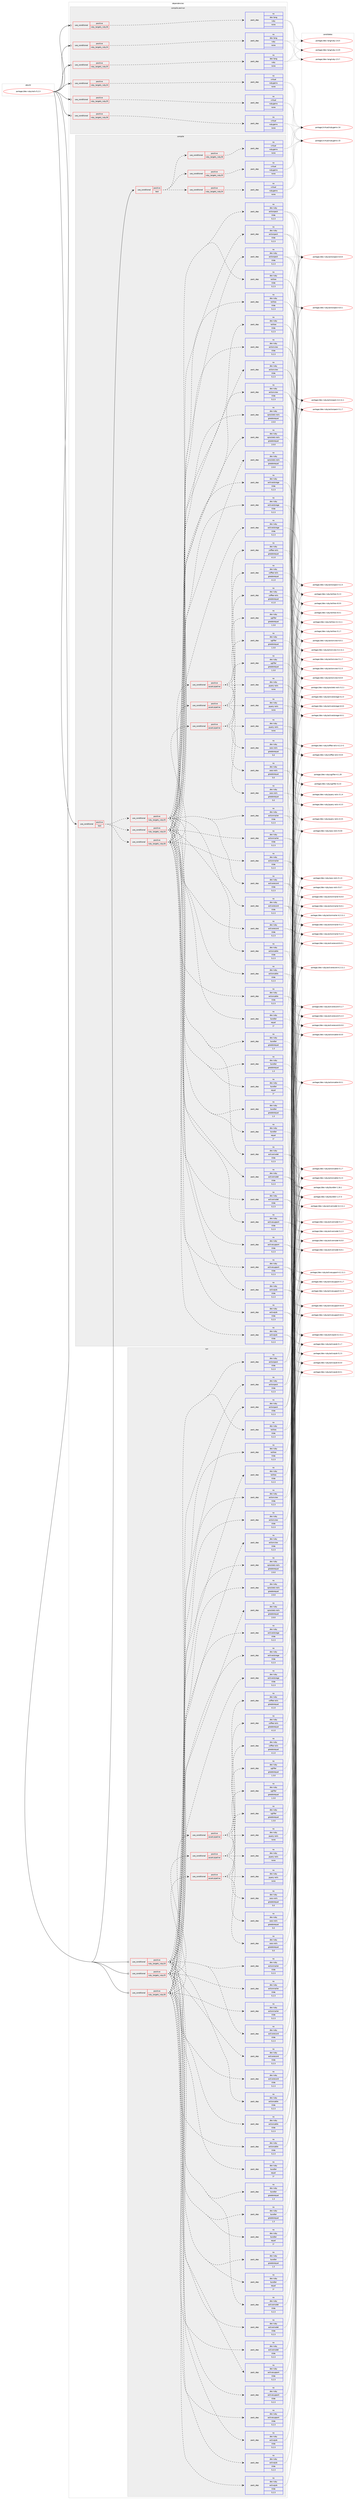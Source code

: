 digraph prolog {

# *************
# Graph options
# *************

newrank=true;
concentrate=true;
compound=true;
graph [rankdir=LR,fontname=Helvetica,fontsize=10,ranksep=1.5];#, ranksep=2.5, nodesep=0.2];
edge  [arrowhead=vee];
node  [fontname=Helvetica,fontsize=10];

# **********
# The ebuild
# **********

subgraph cluster_leftcol {
color=gray;
rank=same;
label=<<i>ebuild</i>>;
id [label="portage://dev-ruby/rails-5.2.3", color=red, width=4, href="../dev-ruby/rails-5.2.3.svg"];
}

# ****************
# The dependencies
# ****************

subgraph cluster_midcol {
color=gray;
label=<<i>dependencies</i>>;
subgraph cluster_compile {
fillcolor="#eeeeee";
style=filled;
label=<<i>compile</i>>;
subgraph cond60094 {
dependency236240 [label=<<TABLE BORDER="0" CELLBORDER="1" CELLSPACING="0" CELLPADDING="4"><TR><TD ROWSPAN="3" CELLPADDING="10">use_conditional</TD></TR><TR><TD>positive</TD></TR><TR><TD>test</TD></TR></TABLE>>, shape=none, color=red];
subgraph cond60095 {
dependency236241 [label=<<TABLE BORDER="0" CELLBORDER="1" CELLSPACING="0" CELLPADDING="4"><TR><TD ROWSPAN="3" CELLPADDING="10">use_conditional</TD></TR><TR><TD>positive</TD></TR><TR><TD>ruby_targets_ruby24</TD></TR></TABLE>>, shape=none, color=red];
subgraph pack172599 {
dependency236242 [label=<<TABLE BORDER="0" CELLBORDER="1" CELLSPACING="0" CELLPADDING="4" WIDTH="220"><TR><TD ROWSPAN="6" CELLPADDING="30">pack_dep</TD></TR><TR><TD WIDTH="110">no</TD></TR><TR><TD>dev-ruby</TD></TR><TR><TD>actioncable</TD></TR><TR><TD>tilde</TD></TR><TR><TD>5.2.3</TD></TR></TABLE>>, shape=none, color=blue];
}
dependency236241:e -> dependency236242:w [weight=20,style="dashed",arrowhead="vee"];
subgraph pack172600 {
dependency236243 [label=<<TABLE BORDER="0" CELLBORDER="1" CELLSPACING="0" CELLPADDING="4" WIDTH="220"><TR><TD ROWSPAN="6" CELLPADDING="30">pack_dep</TD></TR><TR><TD WIDTH="110">no</TD></TR><TR><TD>dev-ruby</TD></TR><TR><TD>actionmailer</TD></TR><TR><TD>tilde</TD></TR><TR><TD>5.2.3</TD></TR></TABLE>>, shape=none, color=blue];
}
dependency236241:e -> dependency236243:w [weight=20,style="dashed",arrowhead="vee"];
subgraph pack172601 {
dependency236244 [label=<<TABLE BORDER="0" CELLBORDER="1" CELLSPACING="0" CELLPADDING="4" WIDTH="220"><TR><TD ROWSPAN="6" CELLPADDING="30">pack_dep</TD></TR><TR><TD WIDTH="110">no</TD></TR><TR><TD>dev-ruby</TD></TR><TR><TD>actionpack</TD></TR><TR><TD>tilde</TD></TR><TR><TD>5.2.3</TD></TR></TABLE>>, shape=none, color=blue];
}
dependency236241:e -> dependency236244:w [weight=20,style="dashed",arrowhead="vee"];
subgraph pack172602 {
dependency236245 [label=<<TABLE BORDER="0" CELLBORDER="1" CELLSPACING="0" CELLPADDING="4" WIDTH="220"><TR><TD ROWSPAN="6" CELLPADDING="30">pack_dep</TD></TR><TR><TD WIDTH="110">no</TD></TR><TR><TD>dev-ruby</TD></TR><TR><TD>actionview</TD></TR><TR><TD>tilde</TD></TR><TR><TD>5.2.3</TD></TR></TABLE>>, shape=none, color=blue];
}
dependency236241:e -> dependency236245:w [weight=20,style="dashed",arrowhead="vee"];
subgraph pack172603 {
dependency236246 [label=<<TABLE BORDER="0" CELLBORDER="1" CELLSPACING="0" CELLPADDING="4" WIDTH="220"><TR><TD ROWSPAN="6" CELLPADDING="30">pack_dep</TD></TR><TR><TD WIDTH="110">no</TD></TR><TR><TD>dev-ruby</TD></TR><TR><TD>activejob</TD></TR><TR><TD>tilde</TD></TR><TR><TD>5.2.3</TD></TR></TABLE>>, shape=none, color=blue];
}
dependency236241:e -> dependency236246:w [weight=20,style="dashed",arrowhead="vee"];
subgraph pack172604 {
dependency236247 [label=<<TABLE BORDER="0" CELLBORDER="1" CELLSPACING="0" CELLPADDING="4" WIDTH="220"><TR><TD ROWSPAN="6" CELLPADDING="30">pack_dep</TD></TR><TR><TD WIDTH="110">no</TD></TR><TR><TD>dev-ruby</TD></TR><TR><TD>activemodel</TD></TR><TR><TD>tilde</TD></TR><TR><TD>5.2.3</TD></TR></TABLE>>, shape=none, color=blue];
}
dependency236241:e -> dependency236247:w [weight=20,style="dashed",arrowhead="vee"];
subgraph pack172605 {
dependency236248 [label=<<TABLE BORDER="0" CELLBORDER="1" CELLSPACING="0" CELLPADDING="4" WIDTH="220"><TR><TD ROWSPAN="6" CELLPADDING="30">pack_dep</TD></TR><TR><TD WIDTH="110">no</TD></TR><TR><TD>dev-ruby</TD></TR><TR><TD>activerecord</TD></TR><TR><TD>tilde</TD></TR><TR><TD>5.2.3</TD></TR></TABLE>>, shape=none, color=blue];
}
dependency236241:e -> dependency236248:w [weight=20,style="dashed",arrowhead="vee"];
subgraph pack172606 {
dependency236249 [label=<<TABLE BORDER="0" CELLBORDER="1" CELLSPACING="0" CELLPADDING="4" WIDTH="220"><TR><TD ROWSPAN="6" CELLPADDING="30">pack_dep</TD></TR><TR><TD WIDTH="110">no</TD></TR><TR><TD>dev-ruby</TD></TR><TR><TD>activestorage</TD></TR><TR><TD>tilde</TD></TR><TR><TD>5.2.3</TD></TR></TABLE>>, shape=none, color=blue];
}
dependency236241:e -> dependency236249:w [weight=20,style="dashed",arrowhead="vee"];
subgraph pack172607 {
dependency236250 [label=<<TABLE BORDER="0" CELLBORDER="1" CELLSPACING="0" CELLPADDING="4" WIDTH="220"><TR><TD ROWSPAN="6" CELLPADDING="30">pack_dep</TD></TR><TR><TD WIDTH="110">no</TD></TR><TR><TD>dev-ruby</TD></TR><TR><TD>activesupport</TD></TR><TR><TD>tilde</TD></TR><TR><TD>5.2.3</TD></TR></TABLE>>, shape=none, color=blue];
}
dependency236241:e -> dependency236250:w [weight=20,style="dashed",arrowhead="vee"];
subgraph pack172608 {
dependency236251 [label=<<TABLE BORDER="0" CELLBORDER="1" CELLSPACING="0" CELLPADDING="4" WIDTH="220"><TR><TD ROWSPAN="6" CELLPADDING="30">pack_dep</TD></TR><TR><TD WIDTH="110">no</TD></TR><TR><TD>dev-ruby</TD></TR><TR><TD>railties</TD></TR><TR><TD>tilde</TD></TR><TR><TD>5.2.3</TD></TR></TABLE>>, shape=none, color=blue];
}
dependency236241:e -> dependency236251:w [weight=20,style="dashed",arrowhead="vee"];
subgraph pack172609 {
dependency236252 [label=<<TABLE BORDER="0" CELLBORDER="1" CELLSPACING="0" CELLPADDING="4" WIDTH="220"><TR><TD ROWSPAN="6" CELLPADDING="30">pack_dep</TD></TR><TR><TD WIDTH="110">no</TD></TR><TR><TD>dev-ruby</TD></TR><TR><TD>bundler</TD></TR><TR><TD>greaterequal</TD></TR><TR><TD>1.3</TD></TR></TABLE>>, shape=none, color=blue];
}
dependency236241:e -> dependency236252:w [weight=20,style="dashed",arrowhead="vee"];
subgraph pack172610 {
dependency236253 [label=<<TABLE BORDER="0" CELLBORDER="1" CELLSPACING="0" CELLPADDING="4" WIDTH="220"><TR><TD ROWSPAN="6" CELLPADDING="30">pack_dep</TD></TR><TR><TD WIDTH="110">no</TD></TR><TR><TD>dev-ruby</TD></TR><TR><TD>bundler</TD></TR><TR><TD>equal</TD></TR><TR><TD>1*</TD></TR></TABLE>>, shape=none, color=blue];
}
dependency236241:e -> dependency236253:w [weight=20,style="dashed",arrowhead="vee"];
subgraph pack172611 {
dependency236254 [label=<<TABLE BORDER="0" CELLBORDER="1" CELLSPACING="0" CELLPADDING="4" WIDTH="220"><TR><TD ROWSPAN="6" CELLPADDING="30">pack_dep</TD></TR><TR><TD WIDTH="110">no</TD></TR><TR><TD>dev-ruby</TD></TR><TR><TD>sprockets-rails</TD></TR><TR><TD>greaterequal</TD></TR><TR><TD>2.0.0</TD></TR></TABLE>>, shape=none, color=blue];
}
dependency236241:e -> dependency236254:w [weight=20,style="dashed",arrowhead="vee"];
subgraph cond60096 {
dependency236255 [label=<<TABLE BORDER="0" CELLBORDER="1" CELLSPACING="0" CELLPADDING="4"><TR><TD ROWSPAN="3" CELLPADDING="10">use_conditional</TD></TR><TR><TD>positive</TD></TR><TR><TD>asset-pipeline</TD></TR></TABLE>>, shape=none, color=red];
subgraph pack172612 {
dependency236256 [label=<<TABLE BORDER="0" CELLBORDER="1" CELLSPACING="0" CELLPADDING="4" WIDTH="220"><TR><TD ROWSPAN="6" CELLPADDING="30">pack_dep</TD></TR><TR><TD WIDTH="110">no</TD></TR><TR><TD>dev-ruby</TD></TR><TR><TD>jquery-rails</TD></TR><TR><TD>none</TD></TR><TR><TD></TD></TR></TABLE>>, shape=none, color=blue];
}
dependency236255:e -> dependency236256:w [weight=20,style="dashed",arrowhead="vee"];
subgraph pack172613 {
dependency236257 [label=<<TABLE BORDER="0" CELLBORDER="1" CELLSPACING="0" CELLPADDING="4" WIDTH="220"><TR><TD ROWSPAN="6" CELLPADDING="30">pack_dep</TD></TR><TR><TD WIDTH="110">no</TD></TR><TR><TD>dev-ruby</TD></TR><TR><TD>sass-rails</TD></TR><TR><TD>greaterequal</TD></TR><TR><TD>5.0</TD></TR></TABLE>>, shape=none, color=blue];
}
dependency236255:e -> dependency236257:w [weight=20,style="dashed",arrowhead="vee"];
subgraph pack172614 {
dependency236258 [label=<<TABLE BORDER="0" CELLBORDER="1" CELLSPACING="0" CELLPADDING="4" WIDTH="220"><TR><TD ROWSPAN="6" CELLPADDING="30">pack_dep</TD></TR><TR><TD WIDTH="110">no</TD></TR><TR><TD>dev-ruby</TD></TR><TR><TD>uglifier</TD></TR><TR><TD>greaterequal</TD></TR><TR><TD>1.3.0</TD></TR></TABLE>>, shape=none, color=blue];
}
dependency236255:e -> dependency236258:w [weight=20,style="dashed",arrowhead="vee"];
subgraph pack172615 {
dependency236259 [label=<<TABLE BORDER="0" CELLBORDER="1" CELLSPACING="0" CELLPADDING="4" WIDTH="220"><TR><TD ROWSPAN="6" CELLPADDING="30">pack_dep</TD></TR><TR><TD WIDTH="110">no</TD></TR><TR><TD>dev-ruby</TD></TR><TR><TD>coffee-rails</TD></TR><TR><TD>greaterequal</TD></TR><TR><TD>4.1.0</TD></TR></TABLE>>, shape=none, color=blue];
}
dependency236255:e -> dependency236259:w [weight=20,style="dashed",arrowhead="vee"];
}
dependency236241:e -> dependency236255:w [weight=20,style="dashed",arrowhead="vee"];
}
dependency236240:e -> dependency236241:w [weight=20,style="dashed",arrowhead="vee"];
subgraph cond60097 {
dependency236260 [label=<<TABLE BORDER="0" CELLBORDER="1" CELLSPACING="0" CELLPADDING="4"><TR><TD ROWSPAN="3" CELLPADDING="10">use_conditional</TD></TR><TR><TD>positive</TD></TR><TR><TD>ruby_targets_ruby25</TD></TR></TABLE>>, shape=none, color=red];
subgraph pack172616 {
dependency236261 [label=<<TABLE BORDER="0" CELLBORDER="1" CELLSPACING="0" CELLPADDING="4" WIDTH="220"><TR><TD ROWSPAN="6" CELLPADDING="30">pack_dep</TD></TR><TR><TD WIDTH="110">no</TD></TR><TR><TD>dev-ruby</TD></TR><TR><TD>actioncable</TD></TR><TR><TD>tilde</TD></TR><TR><TD>5.2.3</TD></TR></TABLE>>, shape=none, color=blue];
}
dependency236260:e -> dependency236261:w [weight=20,style="dashed",arrowhead="vee"];
subgraph pack172617 {
dependency236262 [label=<<TABLE BORDER="0" CELLBORDER="1" CELLSPACING="0" CELLPADDING="4" WIDTH="220"><TR><TD ROWSPAN="6" CELLPADDING="30">pack_dep</TD></TR><TR><TD WIDTH="110">no</TD></TR><TR><TD>dev-ruby</TD></TR><TR><TD>actionmailer</TD></TR><TR><TD>tilde</TD></TR><TR><TD>5.2.3</TD></TR></TABLE>>, shape=none, color=blue];
}
dependency236260:e -> dependency236262:w [weight=20,style="dashed",arrowhead="vee"];
subgraph pack172618 {
dependency236263 [label=<<TABLE BORDER="0" CELLBORDER="1" CELLSPACING="0" CELLPADDING="4" WIDTH="220"><TR><TD ROWSPAN="6" CELLPADDING="30">pack_dep</TD></TR><TR><TD WIDTH="110">no</TD></TR><TR><TD>dev-ruby</TD></TR><TR><TD>actionpack</TD></TR><TR><TD>tilde</TD></TR><TR><TD>5.2.3</TD></TR></TABLE>>, shape=none, color=blue];
}
dependency236260:e -> dependency236263:w [weight=20,style="dashed",arrowhead="vee"];
subgraph pack172619 {
dependency236264 [label=<<TABLE BORDER="0" CELLBORDER="1" CELLSPACING="0" CELLPADDING="4" WIDTH="220"><TR><TD ROWSPAN="6" CELLPADDING="30">pack_dep</TD></TR><TR><TD WIDTH="110">no</TD></TR><TR><TD>dev-ruby</TD></TR><TR><TD>actionview</TD></TR><TR><TD>tilde</TD></TR><TR><TD>5.2.3</TD></TR></TABLE>>, shape=none, color=blue];
}
dependency236260:e -> dependency236264:w [weight=20,style="dashed",arrowhead="vee"];
subgraph pack172620 {
dependency236265 [label=<<TABLE BORDER="0" CELLBORDER="1" CELLSPACING="0" CELLPADDING="4" WIDTH="220"><TR><TD ROWSPAN="6" CELLPADDING="30">pack_dep</TD></TR><TR><TD WIDTH="110">no</TD></TR><TR><TD>dev-ruby</TD></TR><TR><TD>activejob</TD></TR><TR><TD>tilde</TD></TR><TR><TD>5.2.3</TD></TR></TABLE>>, shape=none, color=blue];
}
dependency236260:e -> dependency236265:w [weight=20,style="dashed",arrowhead="vee"];
subgraph pack172621 {
dependency236266 [label=<<TABLE BORDER="0" CELLBORDER="1" CELLSPACING="0" CELLPADDING="4" WIDTH="220"><TR><TD ROWSPAN="6" CELLPADDING="30">pack_dep</TD></TR><TR><TD WIDTH="110">no</TD></TR><TR><TD>dev-ruby</TD></TR><TR><TD>activemodel</TD></TR><TR><TD>tilde</TD></TR><TR><TD>5.2.3</TD></TR></TABLE>>, shape=none, color=blue];
}
dependency236260:e -> dependency236266:w [weight=20,style="dashed",arrowhead="vee"];
subgraph pack172622 {
dependency236267 [label=<<TABLE BORDER="0" CELLBORDER="1" CELLSPACING="0" CELLPADDING="4" WIDTH="220"><TR><TD ROWSPAN="6" CELLPADDING="30">pack_dep</TD></TR><TR><TD WIDTH="110">no</TD></TR><TR><TD>dev-ruby</TD></TR><TR><TD>activerecord</TD></TR><TR><TD>tilde</TD></TR><TR><TD>5.2.3</TD></TR></TABLE>>, shape=none, color=blue];
}
dependency236260:e -> dependency236267:w [weight=20,style="dashed",arrowhead="vee"];
subgraph pack172623 {
dependency236268 [label=<<TABLE BORDER="0" CELLBORDER="1" CELLSPACING="0" CELLPADDING="4" WIDTH="220"><TR><TD ROWSPAN="6" CELLPADDING="30">pack_dep</TD></TR><TR><TD WIDTH="110">no</TD></TR><TR><TD>dev-ruby</TD></TR><TR><TD>activestorage</TD></TR><TR><TD>tilde</TD></TR><TR><TD>5.2.3</TD></TR></TABLE>>, shape=none, color=blue];
}
dependency236260:e -> dependency236268:w [weight=20,style="dashed",arrowhead="vee"];
subgraph pack172624 {
dependency236269 [label=<<TABLE BORDER="0" CELLBORDER="1" CELLSPACING="0" CELLPADDING="4" WIDTH="220"><TR><TD ROWSPAN="6" CELLPADDING="30">pack_dep</TD></TR><TR><TD WIDTH="110">no</TD></TR><TR><TD>dev-ruby</TD></TR><TR><TD>activesupport</TD></TR><TR><TD>tilde</TD></TR><TR><TD>5.2.3</TD></TR></TABLE>>, shape=none, color=blue];
}
dependency236260:e -> dependency236269:w [weight=20,style="dashed",arrowhead="vee"];
subgraph pack172625 {
dependency236270 [label=<<TABLE BORDER="0" CELLBORDER="1" CELLSPACING="0" CELLPADDING="4" WIDTH="220"><TR><TD ROWSPAN="6" CELLPADDING="30">pack_dep</TD></TR><TR><TD WIDTH="110">no</TD></TR><TR><TD>dev-ruby</TD></TR><TR><TD>railties</TD></TR><TR><TD>tilde</TD></TR><TR><TD>5.2.3</TD></TR></TABLE>>, shape=none, color=blue];
}
dependency236260:e -> dependency236270:w [weight=20,style="dashed",arrowhead="vee"];
subgraph pack172626 {
dependency236271 [label=<<TABLE BORDER="0" CELLBORDER="1" CELLSPACING="0" CELLPADDING="4" WIDTH="220"><TR><TD ROWSPAN="6" CELLPADDING="30">pack_dep</TD></TR><TR><TD WIDTH="110">no</TD></TR><TR><TD>dev-ruby</TD></TR><TR><TD>bundler</TD></TR><TR><TD>greaterequal</TD></TR><TR><TD>1.3</TD></TR></TABLE>>, shape=none, color=blue];
}
dependency236260:e -> dependency236271:w [weight=20,style="dashed",arrowhead="vee"];
subgraph pack172627 {
dependency236272 [label=<<TABLE BORDER="0" CELLBORDER="1" CELLSPACING="0" CELLPADDING="4" WIDTH="220"><TR><TD ROWSPAN="6" CELLPADDING="30">pack_dep</TD></TR><TR><TD WIDTH="110">no</TD></TR><TR><TD>dev-ruby</TD></TR><TR><TD>bundler</TD></TR><TR><TD>equal</TD></TR><TR><TD>1*</TD></TR></TABLE>>, shape=none, color=blue];
}
dependency236260:e -> dependency236272:w [weight=20,style="dashed",arrowhead="vee"];
subgraph pack172628 {
dependency236273 [label=<<TABLE BORDER="0" CELLBORDER="1" CELLSPACING="0" CELLPADDING="4" WIDTH="220"><TR><TD ROWSPAN="6" CELLPADDING="30">pack_dep</TD></TR><TR><TD WIDTH="110">no</TD></TR><TR><TD>dev-ruby</TD></TR><TR><TD>sprockets-rails</TD></TR><TR><TD>greaterequal</TD></TR><TR><TD>2.0.0</TD></TR></TABLE>>, shape=none, color=blue];
}
dependency236260:e -> dependency236273:w [weight=20,style="dashed",arrowhead="vee"];
subgraph cond60098 {
dependency236274 [label=<<TABLE BORDER="0" CELLBORDER="1" CELLSPACING="0" CELLPADDING="4"><TR><TD ROWSPAN="3" CELLPADDING="10">use_conditional</TD></TR><TR><TD>positive</TD></TR><TR><TD>asset-pipeline</TD></TR></TABLE>>, shape=none, color=red];
subgraph pack172629 {
dependency236275 [label=<<TABLE BORDER="0" CELLBORDER="1" CELLSPACING="0" CELLPADDING="4" WIDTH="220"><TR><TD ROWSPAN="6" CELLPADDING="30">pack_dep</TD></TR><TR><TD WIDTH="110">no</TD></TR><TR><TD>dev-ruby</TD></TR><TR><TD>jquery-rails</TD></TR><TR><TD>none</TD></TR><TR><TD></TD></TR></TABLE>>, shape=none, color=blue];
}
dependency236274:e -> dependency236275:w [weight=20,style="dashed",arrowhead="vee"];
subgraph pack172630 {
dependency236276 [label=<<TABLE BORDER="0" CELLBORDER="1" CELLSPACING="0" CELLPADDING="4" WIDTH="220"><TR><TD ROWSPAN="6" CELLPADDING="30">pack_dep</TD></TR><TR><TD WIDTH="110">no</TD></TR><TR><TD>dev-ruby</TD></TR><TR><TD>sass-rails</TD></TR><TR><TD>greaterequal</TD></TR><TR><TD>5.0</TD></TR></TABLE>>, shape=none, color=blue];
}
dependency236274:e -> dependency236276:w [weight=20,style="dashed",arrowhead="vee"];
subgraph pack172631 {
dependency236277 [label=<<TABLE BORDER="0" CELLBORDER="1" CELLSPACING="0" CELLPADDING="4" WIDTH="220"><TR><TD ROWSPAN="6" CELLPADDING="30">pack_dep</TD></TR><TR><TD WIDTH="110">no</TD></TR><TR><TD>dev-ruby</TD></TR><TR><TD>uglifier</TD></TR><TR><TD>greaterequal</TD></TR><TR><TD>1.3.0</TD></TR></TABLE>>, shape=none, color=blue];
}
dependency236274:e -> dependency236277:w [weight=20,style="dashed",arrowhead="vee"];
subgraph pack172632 {
dependency236278 [label=<<TABLE BORDER="0" CELLBORDER="1" CELLSPACING="0" CELLPADDING="4" WIDTH="220"><TR><TD ROWSPAN="6" CELLPADDING="30">pack_dep</TD></TR><TR><TD WIDTH="110">no</TD></TR><TR><TD>dev-ruby</TD></TR><TR><TD>coffee-rails</TD></TR><TR><TD>greaterequal</TD></TR><TR><TD>4.1.0</TD></TR></TABLE>>, shape=none, color=blue];
}
dependency236274:e -> dependency236278:w [weight=20,style="dashed",arrowhead="vee"];
}
dependency236260:e -> dependency236274:w [weight=20,style="dashed",arrowhead="vee"];
}
dependency236240:e -> dependency236260:w [weight=20,style="dashed",arrowhead="vee"];
subgraph cond60099 {
dependency236279 [label=<<TABLE BORDER="0" CELLBORDER="1" CELLSPACING="0" CELLPADDING="4"><TR><TD ROWSPAN="3" CELLPADDING="10">use_conditional</TD></TR><TR><TD>positive</TD></TR><TR><TD>ruby_targets_ruby26</TD></TR></TABLE>>, shape=none, color=red];
subgraph pack172633 {
dependency236280 [label=<<TABLE BORDER="0" CELLBORDER="1" CELLSPACING="0" CELLPADDING="4" WIDTH="220"><TR><TD ROWSPAN="6" CELLPADDING="30">pack_dep</TD></TR><TR><TD WIDTH="110">no</TD></TR><TR><TD>dev-ruby</TD></TR><TR><TD>actioncable</TD></TR><TR><TD>tilde</TD></TR><TR><TD>5.2.3</TD></TR></TABLE>>, shape=none, color=blue];
}
dependency236279:e -> dependency236280:w [weight=20,style="dashed",arrowhead="vee"];
subgraph pack172634 {
dependency236281 [label=<<TABLE BORDER="0" CELLBORDER="1" CELLSPACING="0" CELLPADDING="4" WIDTH="220"><TR><TD ROWSPAN="6" CELLPADDING="30">pack_dep</TD></TR><TR><TD WIDTH="110">no</TD></TR><TR><TD>dev-ruby</TD></TR><TR><TD>actionmailer</TD></TR><TR><TD>tilde</TD></TR><TR><TD>5.2.3</TD></TR></TABLE>>, shape=none, color=blue];
}
dependency236279:e -> dependency236281:w [weight=20,style="dashed",arrowhead="vee"];
subgraph pack172635 {
dependency236282 [label=<<TABLE BORDER="0" CELLBORDER="1" CELLSPACING="0" CELLPADDING="4" WIDTH="220"><TR><TD ROWSPAN="6" CELLPADDING="30">pack_dep</TD></TR><TR><TD WIDTH="110">no</TD></TR><TR><TD>dev-ruby</TD></TR><TR><TD>actionpack</TD></TR><TR><TD>tilde</TD></TR><TR><TD>5.2.3</TD></TR></TABLE>>, shape=none, color=blue];
}
dependency236279:e -> dependency236282:w [weight=20,style="dashed",arrowhead="vee"];
subgraph pack172636 {
dependency236283 [label=<<TABLE BORDER="0" CELLBORDER="1" CELLSPACING="0" CELLPADDING="4" WIDTH="220"><TR><TD ROWSPAN="6" CELLPADDING="30">pack_dep</TD></TR><TR><TD WIDTH="110">no</TD></TR><TR><TD>dev-ruby</TD></TR><TR><TD>actionview</TD></TR><TR><TD>tilde</TD></TR><TR><TD>5.2.3</TD></TR></TABLE>>, shape=none, color=blue];
}
dependency236279:e -> dependency236283:w [weight=20,style="dashed",arrowhead="vee"];
subgraph pack172637 {
dependency236284 [label=<<TABLE BORDER="0" CELLBORDER="1" CELLSPACING="0" CELLPADDING="4" WIDTH="220"><TR><TD ROWSPAN="6" CELLPADDING="30">pack_dep</TD></TR><TR><TD WIDTH="110">no</TD></TR><TR><TD>dev-ruby</TD></TR><TR><TD>activejob</TD></TR><TR><TD>tilde</TD></TR><TR><TD>5.2.3</TD></TR></TABLE>>, shape=none, color=blue];
}
dependency236279:e -> dependency236284:w [weight=20,style="dashed",arrowhead="vee"];
subgraph pack172638 {
dependency236285 [label=<<TABLE BORDER="0" CELLBORDER="1" CELLSPACING="0" CELLPADDING="4" WIDTH="220"><TR><TD ROWSPAN="6" CELLPADDING="30">pack_dep</TD></TR><TR><TD WIDTH="110">no</TD></TR><TR><TD>dev-ruby</TD></TR><TR><TD>activemodel</TD></TR><TR><TD>tilde</TD></TR><TR><TD>5.2.3</TD></TR></TABLE>>, shape=none, color=blue];
}
dependency236279:e -> dependency236285:w [weight=20,style="dashed",arrowhead="vee"];
subgraph pack172639 {
dependency236286 [label=<<TABLE BORDER="0" CELLBORDER="1" CELLSPACING="0" CELLPADDING="4" WIDTH="220"><TR><TD ROWSPAN="6" CELLPADDING="30">pack_dep</TD></TR><TR><TD WIDTH="110">no</TD></TR><TR><TD>dev-ruby</TD></TR><TR><TD>activerecord</TD></TR><TR><TD>tilde</TD></TR><TR><TD>5.2.3</TD></TR></TABLE>>, shape=none, color=blue];
}
dependency236279:e -> dependency236286:w [weight=20,style="dashed",arrowhead="vee"];
subgraph pack172640 {
dependency236287 [label=<<TABLE BORDER="0" CELLBORDER="1" CELLSPACING="0" CELLPADDING="4" WIDTH="220"><TR><TD ROWSPAN="6" CELLPADDING="30">pack_dep</TD></TR><TR><TD WIDTH="110">no</TD></TR><TR><TD>dev-ruby</TD></TR><TR><TD>activestorage</TD></TR><TR><TD>tilde</TD></TR><TR><TD>5.2.3</TD></TR></TABLE>>, shape=none, color=blue];
}
dependency236279:e -> dependency236287:w [weight=20,style="dashed",arrowhead="vee"];
subgraph pack172641 {
dependency236288 [label=<<TABLE BORDER="0" CELLBORDER="1" CELLSPACING="0" CELLPADDING="4" WIDTH="220"><TR><TD ROWSPAN="6" CELLPADDING="30">pack_dep</TD></TR><TR><TD WIDTH="110">no</TD></TR><TR><TD>dev-ruby</TD></TR><TR><TD>activesupport</TD></TR><TR><TD>tilde</TD></TR><TR><TD>5.2.3</TD></TR></TABLE>>, shape=none, color=blue];
}
dependency236279:e -> dependency236288:w [weight=20,style="dashed",arrowhead="vee"];
subgraph pack172642 {
dependency236289 [label=<<TABLE BORDER="0" CELLBORDER="1" CELLSPACING="0" CELLPADDING="4" WIDTH="220"><TR><TD ROWSPAN="6" CELLPADDING="30">pack_dep</TD></TR><TR><TD WIDTH="110">no</TD></TR><TR><TD>dev-ruby</TD></TR><TR><TD>railties</TD></TR><TR><TD>tilde</TD></TR><TR><TD>5.2.3</TD></TR></TABLE>>, shape=none, color=blue];
}
dependency236279:e -> dependency236289:w [weight=20,style="dashed",arrowhead="vee"];
subgraph pack172643 {
dependency236290 [label=<<TABLE BORDER="0" CELLBORDER="1" CELLSPACING="0" CELLPADDING="4" WIDTH="220"><TR><TD ROWSPAN="6" CELLPADDING="30">pack_dep</TD></TR><TR><TD WIDTH="110">no</TD></TR><TR><TD>dev-ruby</TD></TR><TR><TD>bundler</TD></TR><TR><TD>greaterequal</TD></TR><TR><TD>1.3</TD></TR></TABLE>>, shape=none, color=blue];
}
dependency236279:e -> dependency236290:w [weight=20,style="dashed",arrowhead="vee"];
subgraph pack172644 {
dependency236291 [label=<<TABLE BORDER="0" CELLBORDER="1" CELLSPACING="0" CELLPADDING="4" WIDTH="220"><TR><TD ROWSPAN="6" CELLPADDING="30">pack_dep</TD></TR><TR><TD WIDTH="110">no</TD></TR><TR><TD>dev-ruby</TD></TR><TR><TD>bundler</TD></TR><TR><TD>equal</TD></TR><TR><TD>1*</TD></TR></TABLE>>, shape=none, color=blue];
}
dependency236279:e -> dependency236291:w [weight=20,style="dashed",arrowhead="vee"];
subgraph pack172645 {
dependency236292 [label=<<TABLE BORDER="0" CELLBORDER="1" CELLSPACING="0" CELLPADDING="4" WIDTH="220"><TR><TD ROWSPAN="6" CELLPADDING="30">pack_dep</TD></TR><TR><TD WIDTH="110">no</TD></TR><TR><TD>dev-ruby</TD></TR><TR><TD>sprockets-rails</TD></TR><TR><TD>greaterequal</TD></TR><TR><TD>2.0.0</TD></TR></TABLE>>, shape=none, color=blue];
}
dependency236279:e -> dependency236292:w [weight=20,style="dashed",arrowhead="vee"];
subgraph cond60100 {
dependency236293 [label=<<TABLE BORDER="0" CELLBORDER="1" CELLSPACING="0" CELLPADDING="4"><TR><TD ROWSPAN="3" CELLPADDING="10">use_conditional</TD></TR><TR><TD>positive</TD></TR><TR><TD>asset-pipeline</TD></TR></TABLE>>, shape=none, color=red];
subgraph pack172646 {
dependency236294 [label=<<TABLE BORDER="0" CELLBORDER="1" CELLSPACING="0" CELLPADDING="4" WIDTH="220"><TR><TD ROWSPAN="6" CELLPADDING="30">pack_dep</TD></TR><TR><TD WIDTH="110">no</TD></TR><TR><TD>dev-ruby</TD></TR><TR><TD>jquery-rails</TD></TR><TR><TD>none</TD></TR><TR><TD></TD></TR></TABLE>>, shape=none, color=blue];
}
dependency236293:e -> dependency236294:w [weight=20,style="dashed",arrowhead="vee"];
subgraph pack172647 {
dependency236295 [label=<<TABLE BORDER="0" CELLBORDER="1" CELLSPACING="0" CELLPADDING="4" WIDTH="220"><TR><TD ROWSPAN="6" CELLPADDING="30">pack_dep</TD></TR><TR><TD WIDTH="110">no</TD></TR><TR><TD>dev-ruby</TD></TR><TR><TD>sass-rails</TD></TR><TR><TD>greaterequal</TD></TR><TR><TD>5.0</TD></TR></TABLE>>, shape=none, color=blue];
}
dependency236293:e -> dependency236295:w [weight=20,style="dashed",arrowhead="vee"];
subgraph pack172648 {
dependency236296 [label=<<TABLE BORDER="0" CELLBORDER="1" CELLSPACING="0" CELLPADDING="4" WIDTH="220"><TR><TD ROWSPAN="6" CELLPADDING="30">pack_dep</TD></TR><TR><TD WIDTH="110">no</TD></TR><TR><TD>dev-ruby</TD></TR><TR><TD>uglifier</TD></TR><TR><TD>greaterequal</TD></TR><TR><TD>1.3.0</TD></TR></TABLE>>, shape=none, color=blue];
}
dependency236293:e -> dependency236296:w [weight=20,style="dashed",arrowhead="vee"];
subgraph pack172649 {
dependency236297 [label=<<TABLE BORDER="0" CELLBORDER="1" CELLSPACING="0" CELLPADDING="4" WIDTH="220"><TR><TD ROWSPAN="6" CELLPADDING="30">pack_dep</TD></TR><TR><TD WIDTH="110">no</TD></TR><TR><TD>dev-ruby</TD></TR><TR><TD>coffee-rails</TD></TR><TR><TD>greaterequal</TD></TR><TR><TD>4.1.0</TD></TR></TABLE>>, shape=none, color=blue];
}
dependency236293:e -> dependency236297:w [weight=20,style="dashed",arrowhead="vee"];
}
dependency236279:e -> dependency236293:w [weight=20,style="dashed",arrowhead="vee"];
}
dependency236240:e -> dependency236279:w [weight=20,style="dashed",arrowhead="vee"];
}
id:e -> dependency236240:w [weight=20,style="solid",arrowhead="vee"];
subgraph cond60101 {
dependency236298 [label=<<TABLE BORDER="0" CELLBORDER="1" CELLSPACING="0" CELLPADDING="4"><TR><TD ROWSPAN="3" CELLPADDING="10">use_conditional</TD></TR><TR><TD>positive</TD></TR><TR><TD>test</TD></TR></TABLE>>, shape=none, color=red];
subgraph cond60102 {
dependency236299 [label=<<TABLE BORDER="0" CELLBORDER="1" CELLSPACING="0" CELLPADDING="4"><TR><TD ROWSPAN="3" CELLPADDING="10">use_conditional</TD></TR><TR><TD>positive</TD></TR><TR><TD>ruby_targets_ruby24</TD></TR></TABLE>>, shape=none, color=red];
subgraph pack172650 {
dependency236300 [label=<<TABLE BORDER="0" CELLBORDER="1" CELLSPACING="0" CELLPADDING="4" WIDTH="220"><TR><TD ROWSPAN="6" CELLPADDING="30">pack_dep</TD></TR><TR><TD WIDTH="110">no</TD></TR><TR><TD>virtual</TD></TR><TR><TD>rubygems</TD></TR><TR><TD>none</TD></TR><TR><TD></TD></TR></TABLE>>, shape=none, color=blue];
}
dependency236299:e -> dependency236300:w [weight=20,style="dashed",arrowhead="vee"];
}
dependency236298:e -> dependency236299:w [weight=20,style="dashed",arrowhead="vee"];
subgraph cond60103 {
dependency236301 [label=<<TABLE BORDER="0" CELLBORDER="1" CELLSPACING="0" CELLPADDING="4"><TR><TD ROWSPAN="3" CELLPADDING="10">use_conditional</TD></TR><TR><TD>positive</TD></TR><TR><TD>ruby_targets_ruby25</TD></TR></TABLE>>, shape=none, color=red];
subgraph pack172651 {
dependency236302 [label=<<TABLE BORDER="0" CELLBORDER="1" CELLSPACING="0" CELLPADDING="4" WIDTH="220"><TR><TD ROWSPAN="6" CELLPADDING="30">pack_dep</TD></TR><TR><TD WIDTH="110">no</TD></TR><TR><TD>virtual</TD></TR><TR><TD>rubygems</TD></TR><TR><TD>none</TD></TR><TR><TD></TD></TR></TABLE>>, shape=none, color=blue];
}
dependency236301:e -> dependency236302:w [weight=20,style="dashed",arrowhead="vee"];
}
dependency236298:e -> dependency236301:w [weight=20,style="dashed",arrowhead="vee"];
subgraph cond60104 {
dependency236303 [label=<<TABLE BORDER="0" CELLBORDER="1" CELLSPACING="0" CELLPADDING="4"><TR><TD ROWSPAN="3" CELLPADDING="10">use_conditional</TD></TR><TR><TD>positive</TD></TR><TR><TD>ruby_targets_ruby26</TD></TR></TABLE>>, shape=none, color=red];
subgraph pack172652 {
dependency236304 [label=<<TABLE BORDER="0" CELLBORDER="1" CELLSPACING="0" CELLPADDING="4" WIDTH="220"><TR><TD ROWSPAN="6" CELLPADDING="30">pack_dep</TD></TR><TR><TD WIDTH="110">no</TD></TR><TR><TD>virtual</TD></TR><TR><TD>rubygems</TD></TR><TR><TD>none</TD></TR><TR><TD></TD></TR></TABLE>>, shape=none, color=blue];
}
dependency236303:e -> dependency236304:w [weight=20,style="dashed",arrowhead="vee"];
}
dependency236298:e -> dependency236303:w [weight=20,style="dashed",arrowhead="vee"];
}
id:e -> dependency236298:w [weight=20,style="solid",arrowhead="vee"];
}
subgraph cluster_compileandrun {
fillcolor="#eeeeee";
style=filled;
label=<<i>compile and run</i>>;
subgraph cond60105 {
dependency236305 [label=<<TABLE BORDER="0" CELLBORDER="1" CELLSPACING="0" CELLPADDING="4"><TR><TD ROWSPAN="3" CELLPADDING="10">use_conditional</TD></TR><TR><TD>positive</TD></TR><TR><TD>ruby_targets_ruby24</TD></TR></TABLE>>, shape=none, color=red];
subgraph pack172653 {
dependency236306 [label=<<TABLE BORDER="0" CELLBORDER="1" CELLSPACING="0" CELLPADDING="4" WIDTH="220"><TR><TD ROWSPAN="6" CELLPADDING="30">pack_dep</TD></TR><TR><TD WIDTH="110">no</TD></TR><TR><TD>dev-lang</TD></TR><TR><TD>ruby</TD></TR><TR><TD>none</TD></TR><TR><TD></TD></TR></TABLE>>, shape=none, color=blue];
}
dependency236305:e -> dependency236306:w [weight=20,style="dashed",arrowhead="vee"];
}
id:e -> dependency236305:w [weight=20,style="solid",arrowhead="odotvee"];
subgraph cond60106 {
dependency236307 [label=<<TABLE BORDER="0" CELLBORDER="1" CELLSPACING="0" CELLPADDING="4"><TR><TD ROWSPAN="3" CELLPADDING="10">use_conditional</TD></TR><TR><TD>positive</TD></TR><TR><TD>ruby_targets_ruby24</TD></TR></TABLE>>, shape=none, color=red];
subgraph pack172654 {
dependency236308 [label=<<TABLE BORDER="0" CELLBORDER="1" CELLSPACING="0" CELLPADDING="4" WIDTH="220"><TR><TD ROWSPAN="6" CELLPADDING="30">pack_dep</TD></TR><TR><TD WIDTH="110">no</TD></TR><TR><TD>virtual</TD></TR><TR><TD>rubygems</TD></TR><TR><TD>none</TD></TR><TR><TD></TD></TR></TABLE>>, shape=none, color=blue];
}
dependency236307:e -> dependency236308:w [weight=20,style="dashed",arrowhead="vee"];
}
id:e -> dependency236307:w [weight=20,style="solid",arrowhead="odotvee"];
subgraph cond60107 {
dependency236309 [label=<<TABLE BORDER="0" CELLBORDER="1" CELLSPACING="0" CELLPADDING="4"><TR><TD ROWSPAN="3" CELLPADDING="10">use_conditional</TD></TR><TR><TD>positive</TD></TR><TR><TD>ruby_targets_ruby25</TD></TR></TABLE>>, shape=none, color=red];
subgraph pack172655 {
dependency236310 [label=<<TABLE BORDER="0" CELLBORDER="1" CELLSPACING="0" CELLPADDING="4" WIDTH="220"><TR><TD ROWSPAN="6" CELLPADDING="30">pack_dep</TD></TR><TR><TD WIDTH="110">no</TD></TR><TR><TD>dev-lang</TD></TR><TR><TD>ruby</TD></TR><TR><TD>none</TD></TR><TR><TD></TD></TR></TABLE>>, shape=none, color=blue];
}
dependency236309:e -> dependency236310:w [weight=20,style="dashed",arrowhead="vee"];
}
id:e -> dependency236309:w [weight=20,style="solid",arrowhead="odotvee"];
subgraph cond60108 {
dependency236311 [label=<<TABLE BORDER="0" CELLBORDER="1" CELLSPACING="0" CELLPADDING="4"><TR><TD ROWSPAN="3" CELLPADDING="10">use_conditional</TD></TR><TR><TD>positive</TD></TR><TR><TD>ruby_targets_ruby25</TD></TR></TABLE>>, shape=none, color=red];
subgraph pack172656 {
dependency236312 [label=<<TABLE BORDER="0" CELLBORDER="1" CELLSPACING="0" CELLPADDING="4" WIDTH="220"><TR><TD ROWSPAN="6" CELLPADDING="30">pack_dep</TD></TR><TR><TD WIDTH="110">no</TD></TR><TR><TD>virtual</TD></TR><TR><TD>rubygems</TD></TR><TR><TD>none</TD></TR><TR><TD></TD></TR></TABLE>>, shape=none, color=blue];
}
dependency236311:e -> dependency236312:w [weight=20,style="dashed",arrowhead="vee"];
}
id:e -> dependency236311:w [weight=20,style="solid",arrowhead="odotvee"];
subgraph cond60109 {
dependency236313 [label=<<TABLE BORDER="0" CELLBORDER="1" CELLSPACING="0" CELLPADDING="4"><TR><TD ROWSPAN="3" CELLPADDING="10">use_conditional</TD></TR><TR><TD>positive</TD></TR><TR><TD>ruby_targets_ruby26</TD></TR></TABLE>>, shape=none, color=red];
subgraph pack172657 {
dependency236314 [label=<<TABLE BORDER="0" CELLBORDER="1" CELLSPACING="0" CELLPADDING="4" WIDTH="220"><TR><TD ROWSPAN="6" CELLPADDING="30">pack_dep</TD></TR><TR><TD WIDTH="110">no</TD></TR><TR><TD>dev-lang</TD></TR><TR><TD>ruby</TD></TR><TR><TD>none</TD></TR><TR><TD></TD></TR></TABLE>>, shape=none, color=blue];
}
dependency236313:e -> dependency236314:w [weight=20,style="dashed",arrowhead="vee"];
}
id:e -> dependency236313:w [weight=20,style="solid",arrowhead="odotvee"];
subgraph cond60110 {
dependency236315 [label=<<TABLE BORDER="0" CELLBORDER="1" CELLSPACING="0" CELLPADDING="4"><TR><TD ROWSPAN="3" CELLPADDING="10">use_conditional</TD></TR><TR><TD>positive</TD></TR><TR><TD>ruby_targets_ruby26</TD></TR></TABLE>>, shape=none, color=red];
subgraph pack172658 {
dependency236316 [label=<<TABLE BORDER="0" CELLBORDER="1" CELLSPACING="0" CELLPADDING="4" WIDTH="220"><TR><TD ROWSPAN="6" CELLPADDING="30">pack_dep</TD></TR><TR><TD WIDTH="110">no</TD></TR><TR><TD>virtual</TD></TR><TR><TD>rubygems</TD></TR><TR><TD>none</TD></TR><TR><TD></TD></TR></TABLE>>, shape=none, color=blue];
}
dependency236315:e -> dependency236316:w [weight=20,style="dashed",arrowhead="vee"];
}
id:e -> dependency236315:w [weight=20,style="solid",arrowhead="odotvee"];
}
subgraph cluster_run {
fillcolor="#eeeeee";
style=filled;
label=<<i>run</i>>;
subgraph cond60111 {
dependency236317 [label=<<TABLE BORDER="0" CELLBORDER="1" CELLSPACING="0" CELLPADDING="4"><TR><TD ROWSPAN="3" CELLPADDING="10">use_conditional</TD></TR><TR><TD>positive</TD></TR><TR><TD>ruby_targets_ruby24</TD></TR></TABLE>>, shape=none, color=red];
subgraph pack172659 {
dependency236318 [label=<<TABLE BORDER="0" CELLBORDER="1" CELLSPACING="0" CELLPADDING="4" WIDTH="220"><TR><TD ROWSPAN="6" CELLPADDING="30">pack_dep</TD></TR><TR><TD WIDTH="110">no</TD></TR><TR><TD>dev-ruby</TD></TR><TR><TD>actioncable</TD></TR><TR><TD>tilde</TD></TR><TR><TD>5.2.3</TD></TR></TABLE>>, shape=none, color=blue];
}
dependency236317:e -> dependency236318:w [weight=20,style="dashed",arrowhead="vee"];
subgraph pack172660 {
dependency236319 [label=<<TABLE BORDER="0" CELLBORDER="1" CELLSPACING="0" CELLPADDING="4" WIDTH="220"><TR><TD ROWSPAN="6" CELLPADDING="30">pack_dep</TD></TR><TR><TD WIDTH="110">no</TD></TR><TR><TD>dev-ruby</TD></TR><TR><TD>actionmailer</TD></TR><TR><TD>tilde</TD></TR><TR><TD>5.2.3</TD></TR></TABLE>>, shape=none, color=blue];
}
dependency236317:e -> dependency236319:w [weight=20,style="dashed",arrowhead="vee"];
subgraph pack172661 {
dependency236320 [label=<<TABLE BORDER="0" CELLBORDER="1" CELLSPACING="0" CELLPADDING="4" WIDTH="220"><TR><TD ROWSPAN="6" CELLPADDING="30">pack_dep</TD></TR><TR><TD WIDTH="110">no</TD></TR><TR><TD>dev-ruby</TD></TR><TR><TD>actionpack</TD></TR><TR><TD>tilde</TD></TR><TR><TD>5.2.3</TD></TR></TABLE>>, shape=none, color=blue];
}
dependency236317:e -> dependency236320:w [weight=20,style="dashed",arrowhead="vee"];
subgraph pack172662 {
dependency236321 [label=<<TABLE BORDER="0" CELLBORDER="1" CELLSPACING="0" CELLPADDING="4" WIDTH="220"><TR><TD ROWSPAN="6" CELLPADDING="30">pack_dep</TD></TR><TR><TD WIDTH="110">no</TD></TR><TR><TD>dev-ruby</TD></TR><TR><TD>actionview</TD></TR><TR><TD>tilde</TD></TR><TR><TD>5.2.3</TD></TR></TABLE>>, shape=none, color=blue];
}
dependency236317:e -> dependency236321:w [weight=20,style="dashed",arrowhead="vee"];
subgraph pack172663 {
dependency236322 [label=<<TABLE BORDER="0" CELLBORDER="1" CELLSPACING="0" CELLPADDING="4" WIDTH="220"><TR><TD ROWSPAN="6" CELLPADDING="30">pack_dep</TD></TR><TR><TD WIDTH="110">no</TD></TR><TR><TD>dev-ruby</TD></TR><TR><TD>activejob</TD></TR><TR><TD>tilde</TD></TR><TR><TD>5.2.3</TD></TR></TABLE>>, shape=none, color=blue];
}
dependency236317:e -> dependency236322:w [weight=20,style="dashed",arrowhead="vee"];
subgraph pack172664 {
dependency236323 [label=<<TABLE BORDER="0" CELLBORDER="1" CELLSPACING="0" CELLPADDING="4" WIDTH="220"><TR><TD ROWSPAN="6" CELLPADDING="30">pack_dep</TD></TR><TR><TD WIDTH="110">no</TD></TR><TR><TD>dev-ruby</TD></TR><TR><TD>activemodel</TD></TR><TR><TD>tilde</TD></TR><TR><TD>5.2.3</TD></TR></TABLE>>, shape=none, color=blue];
}
dependency236317:e -> dependency236323:w [weight=20,style="dashed",arrowhead="vee"];
subgraph pack172665 {
dependency236324 [label=<<TABLE BORDER="0" CELLBORDER="1" CELLSPACING="0" CELLPADDING="4" WIDTH="220"><TR><TD ROWSPAN="6" CELLPADDING="30">pack_dep</TD></TR><TR><TD WIDTH="110">no</TD></TR><TR><TD>dev-ruby</TD></TR><TR><TD>activerecord</TD></TR><TR><TD>tilde</TD></TR><TR><TD>5.2.3</TD></TR></TABLE>>, shape=none, color=blue];
}
dependency236317:e -> dependency236324:w [weight=20,style="dashed",arrowhead="vee"];
subgraph pack172666 {
dependency236325 [label=<<TABLE BORDER="0" CELLBORDER="1" CELLSPACING="0" CELLPADDING="4" WIDTH="220"><TR><TD ROWSPAN="6" CELLPADDING="30">pack_dep</TD></TR><TR><TD WIDTH="110">no</TD></TR><TR><TD>dev-ruby</TD></TR><TR><TD>activestorage</TD></TR><TR><TD>tilde</TD></TR><TR><TD>5.2.3</TD></TR></TABLE>>, shape=none, color=blue];
}
dependency236317:e -> dependency236325:w [weight=20,style="dashed",arrowhead="vee"];
subgraph pack172667 {
dependency236326 [label=<<TABLE BORDER="0" CELLBORDER="1" CELLSPACING="0" CELLPADDING="4" WIDTH="220"><TR><TD ROWSPAN="6" CELLPADDING="30">pack_dep</TD></TR><TR><TD WIDTH="110">no</TD></TR><TR><TD>dev-ruby</TD></TR><TR><TD>activesupport</TD></TR><TR><TD>tilde</TD></TR><TR><TD>5.2.3</TD></TR></TABLE>>, shape=none, color=blue];
}
dependency236317:e -> dependency236326:w [weight=20,style="dashed",arrowhead="vee"];
subgraph pack172668 {
dependency236327 [label=<<TABLE BORDER="0" CELLBORDER="1" CELLSPACING="0" CELLPADDING="4" WIDTH="220"><TR><TD ROWSPAN="6" CELLPADDING="30">pack_dep</TD></TR><TR><TD WIDTH="110">no</TD></TR><TR><TD>dev-ruby</TD></TR><TR><TD>railties</TD></TR><TR><TD>tilde</TD></TR><TR><TD>5.2.3</TD></TR></TABLE>>, shape=none, color=blue];
}
dependency236317:e -> dependency236327:w [weight=20,style="dashed",arrowhead="vee"];
subgraph pack172669 {
dependency236328 [label=<<TABLE BORDER="0" CELLBORDER="1" CELLSPACING="0" CELLPADDING="4" WIDTH="220"><TR><TD ROWSPAN="6" CELLPADDING="30">pack_dep</TD></TR><TR><TD WIDTH="110">no</TD></TR><TR><TD>dev-ruby</TD></TR><TR><TD>bundler</TD></TR><TR><TD>greaterequal</TD></TR><TR><TD>1.3</TD></TR></TABLE>>, shape=none, color=blue];
}
dependency236317:e -> dependency236328:w [weight=20,style="dashed",arrowhead="vee"];
subgraph pack172670 {
dependency236329 [label=<<TABLE BORDER="0" CELLBORDER="1" CELLSPACING="0" CELLPADDING="4" WIDTH="220"><TR><TD ROWSPAN="6" CELLPADDING="30">pack_dep</TD></TR><TR><TD WIDTH="110">no</TD></TR><TR><TD>dev-ruby</TD></TR><TR><TD>bundler</TD></TR><TR><TD>equal</TD></TR><TR><TD>1*</TD></TR></TABLE>>, shape=none, color=blue];
}
dependency236317:e -> dependency236329:w [weight=20,style="dashed",arrowhead="vee"];
subgraph pack172671 {
dependency236330 [label=<<TABLE BORDER="0" CELLBORDER="1" CELLSPACING="0" CELLPADDING="4" WIDTH="220"><TR><TD ROWSPAN="6" CELLPADDING="30">pack_dep</TD></TR><TR><TD WIDTH="110">no</TD></TR><TR><TD>dev-ruby</TD></TR><TR><TD>sprockets-rails</TD></TR><TR><TD>greaterequal</TD></TR><TR><TD>2.0.0</TD></TR></TABLE>>, shape=none, color=blue];
}
dependency236317:e -> dependency236330:w [weight=20,style="dashed",arrowhead="vee"];
subgraph cond60112 {
dependency236331 [label=<<TABLE BORDER="0" CELLBORDER="1" CELLSPACING="0" CELLPADDING="4"><TR><TD ROWSPAN="3" CELLPADDING="10">use_conditional</TD></TR><TR><TD>positive</TD></TR><TR><TD>asset-pipeline</TD></TR></TABLE>>, shape=none, color=red];
subgraph pack172672 {
dependency236332 [label=<<TABLE BORDER="0" CELLBORDER="1" CELLSPACING="0" CELLPADDING="4" WIDTH="220"><TR><TD ROWSPAN="6" CELLPADDING="30">pack_dep</TD></TR><TR><TD WIDTH="110">no</TD></TR><TR><TD>dev-ruby</TD></TR><TR><TD>jquery-rails</TD></TR><TR><TD>none</TD></TR><TR><TD></TD></TR></TABLE>>, shape=none, color=blue];
}
dependency236331:e -> dependency236332:w [weight=20,style="dashed",arrowhead="vee"];
subgraph pack172673 {
dependency236333 [label=<<TABLE BORDER="0" CELLBORDER="1" CELLSPACING="0" CELLPADDING="4" WIDTH="220"><TR><TD ROWSPAN="6" CELLPADDING="30">pack_dep</TD></TR><TR><TD WIDTH="110">no</TD></TR><TR><TD>dev-ruby</TD></TR><TR><TD>sass-rails</TD></TR><TR><TD>greaterequal</TD></TR><TR><TD>5.0</TD></TR></TABLE>>, shape=none, color=blue];
}
dependency236331:e -> dependency236333:w [weight=20,style="dashed",arrowhead="vee"];
subgraph pack172674 {
dependency236334 [label=<<TABLE BORDER="0" CELLBORDER="1" CELLSPACING="0" CELLPADDING="4" WIDTH="220"><TR><TD ROWSPAN="6" CELLPADDING="30">pack_dep</TD></TR><TR><TD WIDTH="110">no</TD></TR><TR><TD>dev-ruby</TD></TR><TR><TD>uglifier</TD></TR><TR><TD>greaterequal</TD></TR><TR><TD>1.3.0</TD></TR></TABLE>>, shape=none, color=blue];
}
dependency236331:e -> dependency236334:w [weight=20,style="dashed",arrowhead="vee"];
subgraph pack172675 {
dependency236335 [label=<<TABLE BORDER="0" CELLBORDER="1" CELLSPACING="0" CELLPADDING="4" WIDTH="220"><TR><TD ROWSPAN="6" CELLPADDING="30">pack_dep</TD></TR><TR><TD WIDTH="110">no</TD></TR><TR><TD>dev-ruby</TD></TR><TR><TD>coffee-rails</TD></TR><TR><TD>greaterequal</TD></TR><TR><TD>4.1.0</TD></TR></TABLE>>, shape=none, color=blue];
}
dependency236331:e -> dependency236335:w [weight=20,style="dashed",arrowhead="vee"];
}
dependency236317:e -> dependency236331:w [weight=20,style="dashed",arrowhead="vee"];
}
id:e -> dependency236317:w [weight=20,style="solid",arrowhead="odot"];
subgraph cond60113 {
dependency236336 [label=<<TABLE BORDER="0" CELLBORDER="1" CELLSPACING="0" CELLPADDING="4"><TR><TD ROWSPAN="3" CELLPADDING="10">use_conditional</TD></TR><TR><TD>positive</TD></TR><TR><TD>ruby_targets_ruby25</TD></TR></TABLE>>, shape=none, color=red];
subgraph pack172676 {
dependency236337 [label=<<TABLE BORDER="0" CELLBORDER="1" CELLSPACING="0" CELLPADDING="4" WIDTH="220"><TR><TD ROWSPAN="6" CELLPADDING="30">pack_dep</TD></TR><TR><TD WIDTH="110">no</TD></TR><TR><TD>dev-ruby</TD></TR><TR><TD>actioncable</TD></TR><TR><TD>tilde</TD></TR><TR><TD>5.2.3</TD></TR></TABLE>>, shape=none, color=blue];
}
dependency236336:e -> dependency236337:w [weight=20,style="dashed",arrowhead="vee"];
subgraph pack172677 {
dependency236338 [label=<<TABLE BORDER="0" CELLBORDER="1" CELLSPACING="0" CELLPADDING="4" WIDTH="220"><TR><TD ROWSPAN="6" CELLPADDING="30">pack_dep</TD></TR><TR><TD WIDTH="110">no</TD></TR><TR><TD>dev-ruby</TD></TR><TR><TD>actionmailer</TD></TR><TR><TD>tilde</TD></TR><TR><TD>5.2.3</TD></TR></TABLE>>, shape=none, color=blue];
}
dependency236336:e -> dependency236338:w [weight=20,style="dashed",arrowhead="vee"];
subgraph pack172678 {
dependency236339 [label=<<TABLE BORDER="0" CELLBORDER="1" CELLSPACING="0" CELLPADDING="4" WIDTH="220"><TR><TD ROWSPAN="6" CELLPADDING="30">pack_dep</TD></TR><TR><TD WIDTH="110">no</TD></TR><TR><TD>dev-ruby</TD></TR><TR><TD>actionpack</TD></TR><TR><TD>tilde</TD></TR><TR><TD>5.2.3</TD></TR></TABLE>>, shape=none, color=blue];
}
dependency236336:e -> dependency236339:w [weight=20,style="dashed",arrowhead="vee"];
subgraph pack172679 {
dependency236340 [label=<<TABLE BORDER="0" CELLBORDER="1" CELLSPACING="0" CELLPADDING="4" WIDTH="220"><TR><TD ROWSPAN="6" CELLPADDING="30">pack_dep</TD></TR><TR><TD WIDTH="110">no</TD></TR><TR><TD>dev-ruby</TD></TR><TR><TD>actionview</TD></TR><TR><TD>tilde</TD></TR><TR><TD>5.2.3</TD></TR></TABLE>>, shape=none, color=blue];
}
dependency236336:e -> dependency236340:w [weight=20,style="dashed",arrowhead="vee"];
subgraph pack172680 {
dependency236341 [label=<<TABLE BORDER="0" CELLBORDER="1" CELLSPACING="0" CELLPADDING="4" WIDTH="220"><TR><TD ROWSPAN="6" CELLPADDING="30">pack_dep</TD></TR><TR><TD WIDTH="110">no</TD></TR><TR><TD>dev-ruby</TD></TR><TR><TD>activejob</TD></TR><TR><TD>tilde</TD></TR><TR><TD>5.2.3</TD></TR></TABLE>>, shape=none, color=blue];
}
dependency236336:e -> dependency236341:w [weight=20,style="dashed",arrowhead="vee"];
subgraph pack172681 {
dependency236342 [label=<<TABLE BORDER="0" CELLBORDER="1" CELLSPACING="0" CELLPADDING="4" WIDTH="220"><TR><TD ROWSPAN="6" CELLPADDING="30">pack_dep</TD></TR><TR><TD WIDTH="110">no</TD></TR><TR><TD>dev-ruby</TD></TR><TR><TD>activemodel</TD></TR><TR><TD>tilde</TD></TR><TR><TD>5.2.3</TD></TR></TABLE>>, shape=none, color=blue];
}
dependency236336:e -> dependency236342:w [weight=20,style="dashed",arrowhead="vee"];
subgraph pack172682 {
dependency236343 [label=<<TABLE BORDER="0" CELLBORDER="1" CELLSPACING="0" CELLPADDING="4" WIDTH="220"><TR><TD ROWSPAN="6" CELLPADDING="30">pack_dep</TD></TR><TR><TD WIDTH="110">no</TD></TR><TR><TD>dev-ruby</TD></TR><TR><TD>activerecord</TD></TR><TR><TD>tilde</TD></TR><TR><TD>5.2.3</TD></TR></TABLE>>, shape=none, color=blue];
}
dependency236336:e -> dependency236343:w [weight=20,style="dashed",arrowhead="vee"];
subgraph pack172683 {
dependency236344 [label=<<TABLE BORDER="0" CELLBORDER="1" CELLSPACING="0" CELLPADDING="4" WIDTH="220"><TR><TD ROWSPAN="6" CELLPADDING="30">pack_dep</TD></TR><TR><TD WIDTH="110">no</TD></TR><TR><TD>dev-ruby</TD></TR><TR><TD>activestorage</TD></TR><TR><TD>tilde</TD></TR><TR><TD>5.2.3</TD></TR></TABLE>>, shape=none, color=blue];
}
dependency236336:e -> dependency236344:w [weight=20,style="dashed",arrowhead="vee"];
subgraph pack172684 {
dependency236345 [label=<<TABLE BORDER="0" CELLBORDER="1" CELLSPACING="0" CELLPADDING="4" WIDTH="220"><TR><TD ROWSPAN="6" CELLPADDING="30">pack_dep</TD></TR><TR><TD WIDTH="110">no</TD></TR><TR><TD>dev-ruby</TD></TR><TR><TD>activesupport</TD></TR><TR><TD>tilde</TD></TR><TR><TD>5.2.3</TD></TR></TABLE>>, shape=none, color=blue];
}
dependency236336:e -> dependency236345:w [weight=20,style="dashed",arrowhead="vee"];
subgraph pack172685 {
dependency236346 [label=<<TABLE BORDER="0" CELLBORDER="1" CELLSPACING="0" CELLPADDING="4" WIDTH="220"><TR><TD ROWSPAN="6" CELLPADDING="30">pack_dep</TD></TR><TR><TD WIDTH="110">no</TD></TR><TR><TD>dev-ruby</TD></TR><TR><TD>railties</TD></TR><TR><TD>tilde</TD></TR><TR><TD>5.2.3</TD></TR></TABLE>>, shape=none, color=blue];
}
dependency236336:e -> dependency236346:w [weight=20,style="dashed",arrowhead="vee"];
subgraph pack172686 {
dependency236347 [label=<<TABLE BORDER="0" CELLBORDER="1" CELLSPACING="0" CELLPADDING="4" WIDTH="220"><TR><TD ROWSPAN="6" CELLPADDING="30">pack_dep</TD></TR><TR><TD WIDTH="110">no</TD></TR><TR><TD>dev-ruby</TD></TR><TR><TD>bundler</TD></TR><TR><TD>greaterequal</TD></TR><TR><TD>1.3</TD></TR></TABLE>>, shape=none, color=blue];
}
dependency236336:e -> dependency236347:w [weight=20,style="dashed",arrowhead="vee"];
subgraph pack172687 {
dependency236348 [label=<<TABLE BORDER="0" CELLBORDER="1" CELLSPACING="0" CELLPADDING="4" WIDTH="220"><TR><TD ROWSPAN="6" CELLPADDING="30">pack_dep</TD></TR><TR><TD WIDTH="110">no</TD></TR><TR><TD>dev-ruby</TD></TR><TR><TD>bundler</TD></TR><TR><TD>equal</TD></TR><TR><TD>1*</TD></TR></TABLE>>, shape=none, color=blue];
}
dependency236336:e -> dependency236348:w [weight=20,style="dashed",arrowhead="vee"];
subgraph pack172688 {
dependency236349 [label=<<TABLE BORDER="0" CELLBORDER="1" CELLSPACING="0" CELLPADDING="4" WIDTH="220"><TR><TD ROWSPAN="6" CELLPADDING="30">pack_dep</TD></TR><TR><TD WIDTH="110">no</TD></TR><TR><TD>dev-ruby</TD></TR><TR><TD>sprockets-rails</TD></TR><TR><TD>greaterequal</TD></TR><TR><TD>2.0.0</TD></TR></TABLE>>, shape=none, color=blue];
}
dependency236336:e -> dependency236349:w [weight=20,style="dashed",arrowhead="vee"];
subgraph cond60114 {
dependency236350 [label=<<TABLE BORDER="0" CELLBORDER="1" CELLSPACING="0" CELLPADDING="4"><TR><TD ROWSPAN="3" CELLPADDING="10">use_conditional</TD></TR><TR><TD>positive</TD></TR><TR><TD>asset-pipeline</TD></TR></TABLE>>, shape=none, color=red];
subgraph pack172689 {
dependency236351 [label=<<TABLE BORDER="0" CELLBORDER="1" CELLSPACING="0" CELLPADDING="4" WIDTH="220"><TR><TD ROWSPAN="6" CELLPADDING="30">pack_dep</TD></TR><TR><TD WIDTH="110">no</TD></TR><TR><TD>dev-ruby</TD></TR><TR><TD>jquery-rails</TD></TR><TR><TD>none</TD></TR><TR><TD></TD></TR></TABLE>>, shape=none, color=blue];
}
dependency236350:e -> dependency236351:w [weight=20,style="dashed",arrowhead="vee"];
subgraph pack172690 {
dependency236352 [label=<<TABLE BORDER="0" CELLBORDER="1" CELLSPACING="0" CELLPADDING="4" WIDTH="220"><TR><TD ROWSPAN="6" CELLPADDING="30">pack_dep</TD></TR><TR><TD WIDTH="110">no</TD></TR><TR><TD>dev-ruby</TD></TR><TR><TD>sass-rails</TD></TR><TR><TD>greaterequal</TD></TR><TR><TD>5.0</TD></TR></TABLE>>, shape=none, color=blue];
}
dependency236350:e -> dependency236352:w [weight=20,style="dashed",arrowhead="vee"];
subgraph pack172691 {
dependency236353 [label=<<TABLE BORDER="0" CELLBORDER="1" CELLSPACING="0" CELLPADDING="4" WIDTH="220"><TR><TD ROWSPAN="6" CELLPADDING="30">pack_dep</TD></TR><TR><TD WIDTH="110">no</TD></TR><TR><TD>dev-ruby</TD></TR><TR><TD>uglifier</TD></TR><TR><TD>greaterequal</TD></TR><TR><TD>1.3.0</TD></TR></TABLE>>, shape=none, color=blue];
}
dependency236350:e -> dependency236353:w [weight=20,style="dashed",arrowhead="vee"];
subgraph pack172692 {
dependency236354 [label=<<TABLE BORDER="0" CELLBORDER="1" CELLSPACING="0" CELLPADDING="4" WIDTH="220"><TR><TD ROWSPAN="6" CELLPADDING="30">pack_dep</TD></TR><TR><TD WIDTH="110">no</TD></TR><TR><TD>dev-ruby</TD></TR><TR><TD>coffee-rails</TD></TR><TR><TD>greaterequal</TD></TR><TR><TD>4.1.0</TD></TR></TABLE>>, shape=none, color=blue];
}
dependency236350:e -> dependency236354:w [weight=20,style="dashed",arrowhead="vee"];
}
dependency236336:e -> dependency236350:w [weight=20,style="dashed",arrowhead="vee"];
}
id:e -> dependency236336:w [weight=20,style="solid",arrowhead="odot"];
subgraph cond60115 {
dependency236355 [label=<<TABLE BORDER="0" CELLBORDER="1" CELLSPACING="0" CELLPADDING="4"><TR><TD ROWSPAN="3" CELLPADDING="10">use_conditional</TD></TR><TR><TD>positive</TD></TR><TR><TD>ruby_targets_ruby26</TD></TR></TABLE>>, shape=none, color=red];
subgraph pack172693 {
dependency236356 [label=<<TABLE BORDER="0" CELLBORDER="1" CELLSPACING="0" CELLPADDING="4" WIDTH="220"><TR><TD ROWSPAN="6" CELLPADDING="30">pack_dep</TD></TR><TR><TD WIDTH="110">no</TD></TR><TR><TD>dev-ruby</TD></TR><TR><TD>actioncable</TD></TR><TR><TD>tilde</TD></TR><TR><TD>5.2.3</TD></TR></TABLE>>, shape=none, color=blue];
}
dependency236355:e -> dependency236356:w [weight=20,style="dashed",arrowhead="vee"];
subgraph pack172694 {
dependency236357 [label=<<TABLE BORDER="0" CELLBORDER="1" CELLSPACING="0" CELLPADDING="4" WIDTH="220"><TR><TD ROWSPAN="6" CELLPADDING="30">pack_dep</TD></TR><TR><TD WIDTH="110">no</TD></TR><TR><TD>dev-ruby</TD></TR><TR><TD>actionmailer</TD></TR><TR><TD>tilde</TD></TR><TR><TD>5.2.3</TD></TR></TABLE>>, shape=none, color=blue];
}
dependency236355:e -> dependency236357:w [weight=20,style="dashed",arrowhead="vee"];
subgraph pack172695 {
dependency236358 [label=<<TABLE BORDER="0" CELLBORDER="1" CELLSPACING="0" CELLPADDING="4" WIDTH="220"><TR><TD ROWSPAN="6" CELLPADDING="30">pack_dep</TD></TR><TR><TD WIDTH="110">no</TD></TR><TR><TD>dev-ruby</TD></TR><TR><TD>actionpack</TD></TR><TR><TD>tilde</TD></TR><TR><TD>5.2.3</TD></TR></TABLE>>, shape=none, color=blue];
}
dependency236355:e -> dependency236358:w [weight=20,style="dashed",arrowhead="vee"];
subgraph pack172696 {
dependency236359 [label=<<TABLE BORDER="0" CELLBORDER="1" CELLSPACING="0" CELLPADDING="4" WIDTH="220"><TR><TD ROWSPAN="6" CELLPADDING="30">pack_dep</TD></TR><TR><TD WIDTH="110">no</TD></TR><TR><TD>dev-ruby</TD></TR><TR><TD>actionview</TD></TR><TR><TD>tilde</TD></TR><TR><TD>5.2.3</TD></TR></TABLE>>, shape=none, color=blue];
}
dependency236355:e -> dependency236359:w [weight=20,style="dashed",arrowhead="vee"];
subgraph pack172697 {
dependency236360 [label=<<TABLE BORDER="0" CELLBORDER="1" CELLSPACING="0" CELLPADDING="4" WIDTH="220"><TR><TD ROWSPAN="6" CELLPADDING="30">pack_dep</TD></TR><TR><TD WIDTH="110">no</TD></TR><TR><TD>dev-ruby</TD></TR><TR><TD>activejob</TD></TR><TR><TD>tilde</TD></TR><TR><TD>5.2.3</TD></TR></TABLE>>, shape=none, color=blue];
}
dependency236355:e -> dependency236360:w [weight=20,style="dashed",arrowhead="vee"];
subgraph pack172698 {
dependency236361 [label=<<TABLE BORDER="0" CELLBORDER="1" CELLSPACING="0" CELLPADDING="4" WIDTH="220"><TR><TD ROWSPAN="6" CELLPADDING="30">pack_dep</TD></TR><TR><TD WIDTH="110">no</TD></TR><TR><TD>dev-ruby</TD></TR><TR><TD>activemodel</TD></TR><TR><TD>tilde</TD></TR><TR><TD>5.2.3</TD></TR></TABLE>>, shape=none, color=blue];
}
dependency236355:e -> dependency236361:w [weight=20,style="dashed",arrowhead="vee"];
subgraph pack172699 {
dependency236362 [label=<<TABLE BORDER="0" CELLBORDER="1" CELLSPACING="0" CELLPADDING="4" WIDTH="220"><TR><TD ROWSPAN="6" CELLPADDING="30">pack_dep</TD></TR><TR><TD WIDTH="110">no</TD></TR><TR><TD>dev-ruby</TD></TR><TR><TD>activerecord</TD></TR><TR><TD>tilde</TD></TR><TR><TD>5.2.3</TD></TR></TABLE>>, shape=none, color=blue];
}
dependency236355:e -> dependency236362:w [weight=20,style="dashed",arrowhead="vee"];
subgraph pack172700 {
dependency236363 [label=<<TABLE BORDER="0" CELLBORDER="1" CELLSPACING="0" CELLPADDING="4" WIDTH="220"><TR><TD ROWSPAN="6" CELLPADDING="30">pack_dep</TD></TR><TR><TD WIDTH="110">no</TD></TR><TR><TD>dev-ruby</TD></TR><TR><TD>activestorage</TD></TR><TR><TD>tilde</TD></TR><TR><TD>5.2.3</TD></TR></TABLE>>, shape=none, color=blue];
}
dependency236355:e -> dependency236363:w [weight=20,style="dashed",arrowhead="vee"];
subgraph pack172701 {
dependency236364 [label=<<TABLE BORDER="0" CELLBORDER="1" CELLSPACING="0" CELLPADDING="4" WIDTH="220"><TR><TD ROWSPAN="6" CELLPADDING="30">pack_dep</TD></TR><TR><TD WIDTH="110">no</TD></TR><TR><TD>dev-ruby</TD></TR><TR><TD>activesupport</TD></TR><TR><TD>tilde</TD></TR><TR><TD>5.2.3</TD></TR></TABLE>>, shape=none, color=blue];
}
dependency236355:e -> dependency236364:w [weight=20,style="dashed",arrowhead="vee"];
subgraph pack172702 {
dependency236365 [label=<<TABLE BORDER="0" CELLBORDER="1" CELLSPACING="0" CELLPADDING="4" WIDTH="220"><TR><TD ROWSPAN="6" CELLPADDING="30">pack_dep</TD></TR><TR><TD WIDTH="110">no</TD></TR><TR><TD>dev-ruby</TD></TR><TR><TD>railties</TD></TR><TR><TD>tilde</TD></TR><TR><TD>5.2.3</TD></TR></TABLE>>, shape=none, color=blue];
}
dependency236355:e -> dependency236365:w [weight=20,style="dashed",arrowhead="vee"];
subgraph pack172703 {
dependency236366 [label=<<TABLE BORDER="0" CELLBORDER="1" CELLSPACING="0" CELLPADDING="4" WIDTH="220"><TR><TD ROWSPAN="6" CELLPADDING="30">pack_dep</TD></TR><TR><TD WIDTH="110">no</TD></TR><TR><TD>dev-ruby</TD></TR><TR><TD>bundler</TD></TR><TR><TD>greaterequal</TD></TR><TR><TD>1.3</TD></TR></TABLE>>, shape=none, color=blue];
}
dependency236355:e -> dependency236366:w [weight=20,style="dashed",arrowhead="vee"];
subgraph pack172704 {
dependency236367 [label=<<TABLE BORDER="0" CELLBORDER="1" CELLSPACING="0" CELLPADDING="4" WIDTH="220"><TR><TD ROWSPAN="6" CELLPADDING="30">pack_dep</TD></TR><TR><TD WIDTH="110">no</TD></TR><TR><TD>dev-ruby</TD></TR><TR><TD>bundler</TD></TR><TR><TD>equal</TD></TR><TR><TD>1*</TD></TR></TABLE>>, shape=none, color=blue];
}
dependency236355:e -> dependency236367:w [weight=20,style="dashed",arrowhead="vee"];
subgraph pack172705 {
dependency236368 [label=<<TABLE BORDER="0" CELLBORDER="1" CELLSPACING="0" CELLPADDING="4" WIDTH="220"><TR><TD ROWSPAN="6" CELLPADDING="30">pack_dep</TD></TR><TR><TD WIDTH="110">no</TD></TR><TR><TD>dev-ruby</TD></TR><TR><TD>sprockets-rails</TD></TR><TR><TD>greaterequal</TD></TR><TR><TD>2.0.0</TD></TR></TABLE>>, shape=none, color=blue];
}
dependency236355:e -> dependency236368:w [weight=20,style="dashed",arrowhead="vee"];
subgraph cond60116 {
dependency236369 [label=<<TABLE BORDER="0" CELLBORDER="1" CELLSPACING="0" CELLPADDING="4"><TR><TD ROWSPAN="3" CELLPADDING="10">use_conditional</TD></TR><TR><TD>positive</TD></TR><TR><TD>asset-pipeline</TD></TR></TABLE>>, shape=none, color=red];
subgraph pack172706 {
dependency236370 [label=<<TABLE BORDER="0" CELLBORDER="1" CELLSPACING="0" CELLPADDING="4" WIDTH="220"><TR><TD ROWSPAN="6" CELLPADDING="30">pack_dep</TD></TR><TR><TD WIDTH="110">no</TD></TR><TR><TD>dev-ruby</TD></TR><TR><TD>jquery-rails</TD></TR><TR><TD>none</TD></TR><TR><TD></TD></TR></TABLE>>, shape=none, color=blue];
}
dependency236369:e -> dependency236370:w [weight=20,style="dashed",arrowhead="vee"];
subgraph pack172707 {
dependency236371 [label=<<TABLE BORDER="0" CELLBORDER="1" CELLSPACING="0" CELLPADDING="4" WIDTH="220"><TR><TD ROWSPAN="6" CELLPADDING="30">pack_dep</TD></TR><TR><TD WIDTH="110">no</TD></TR><TR><TD>dev-ruby</TD></TR><TR><TD>sass-rails</TD></TR><TR><TD>greaterequal</TD></TR><TR><TD>5.0</TD></TR></TABLE>>, shape=none, color=blue];
}
dependency236369:e -> dependency236371:w [weight=20,style="dashed",arrowhead="vee"];
subgraph pack172708 {
dependency236372 [label=<<TABLE BORDER="0" CELLBORDER="1" CELLSPACING="0" CELLPADDING="4" WIDTH="220"><TR><TD ROWSPAN="6" CELLPADDING="30">pack_dep</TD></TR><TR><TD WIDTH="110">no</TD></TR><TR><TD>dev-ruby</TD></TR><TR><TD>uglifier</TD></TR><TR><TD>greaterequal</TD></TR><TR><TD>1.3.0</TD></TR></TABLE>>, shape=none, color=blue];
}
dependency236369:e -> dependency236372:w [weight=20,style="dashed",arrowhead="vee"];
subgraph pack172709 {
dependency236373 [label=<<TABLE BORDER="0" CELLBORDER="1" CELLSPACING="0" CELLPADDING="4" WIDTH="220"><TR><TD ROWSPAN="6" CELLPADDING="30">pack_dep</TD></TR><TR><TD WIDTH="110">no</TD></TR><TR><TD>dev-ruby</TD></TR><TR><TD>coffee-rails</TD></TR><TR><TD>greaterequal</TD></TR><TR><TD>4.1.0</TD></TR></TABLE>>, shape=none, color=blue];
}
dependency236369:e -> dependency236373:w [weight=20,style="dashed",arrowhead="vee"];
}
dependency236355:e -> dependency236369:w [weight=20,style="dashed",arrowhead="vee"];
}
id:e -> dependency236355:w [weight=20,style="solid",arrowhead="odot"];
}
}

# **************
# The candidates
# **************

subgraph cluster_choices {
rank=same;
color=gray;
label=<<i>candidates</i>>;

subgraph choice172599 {
color=black;
nodesep=1;
choiceportage1001011184511411798121479799116105111110999798108101455346494655 [label="portage://dev-ruby/actioncable-5.1.7", color=red, width=4,href="../dev-ruby/actioncable-5.1.7.svg"];
choiceportage1001011184511411798121479799116105111110999798108101455346504651 [label="portage://dev-ruby/actioncable-5.2.3", color=red, width=4,href="../dev-ruby/actioncable-5.2.3.svg"];
choiceportage1001011184511411798121479799116105111110999798108101455446484648 [label="portage://dev-ruby/actioncable-6.0.0", color=red, width=4,href="../dev-ruby/actioncable-6.0.0.svg"];
choiceportage1001011184511411798121479799116105111110999798108101455446484649 [label="portage://dev-ruby/actioncable-6.0.1", color=red, width=4,href="../dev-ruby/actioncable-6.0.1.svg"];
dependency236242:e -> choiceportage1001011184511411798121479799116105111110999798108101455346494655:w [style=dotted,weight="100"];
dependency236242:e -> choiceportage1001011184511411798121479799116105111110999798108101455346504651:w [style=dotted,weight="100"];
dependency236242:e -> choiceportage1001011184511411798121479799116105111110999798108101455446484648:w [style=dotted,weight="100"];
dependency236242:e -> choiceportage1001011184511411798121479799116105111110999798108101455446484649:w [style=dotted,weight="100"];
}
subgraph choice172600 {
color=black;
nodesep=1;
choiceportage100101118451141179812147979911610511111010997105108101114455246504649494649 [label="portage://dev-ruby/actionmailer-4.2.11.1", color=red, width=4,href="../dev-ruby/actionmailer-4.2.11.1.svg"];
choiceportage100101118451141179812147979911610511111010997105108101114455346494655 [label="portage://dev-ruby/actionmailer-5.1.7", color=red, width=4,href="../dev-ruby/actionmailer-5.1.7.svg"];
choiceportage100101118451141179812147979911610511111010997105108101114455346504651 [label="portage://dev-ruby/actionmailer-5.2.3", color=red, width=4,href="../dev-ruby/actionmailer-5.2.3.svg"];
choiceportage100101118451141179812147979911610511111010997105108101114455446484648 [label="portage://dev-ruby/actionmailer-6.0.0", color=red, width=4,href="../dev-ruby/actionmailer-6.0.0.svg"];
choiceportage100101118451141179812147979911610511111010997105108101114455446484649 [label="portage://dev-ruby/actionmailer-6.0.1", color=red, width=4,href="../dev-ruby/actionmailer-6.0.1.svg"];
dependency236243:e -> choiceportage100101118451141179812147979911610511111010997105108101114455246504649494649:w [style=dotted,weight="100"];
dependency236243:e -> choiceportage100101118451141179812147979911610511111010997105108101114455346494655:w [style=dotted,weight="100"];
dependency236243:e -> choiceportage100101118451141179812147979911610511111010997105108101114455346504651:w [style=dotted,weight="100"];
dependency236243:e -> choiceportage100101118451141179812147979911610511111010997105108101114455446484648:w [style=dotted,weight="100"];
dependency236243:e -> choiceportage100101118451141179812147979911610511111010997105108101114455446484649:w [style=dotted,weight="100"];
}
subgraph choice172601 {
color=black;
nodesep=1;
choiceportage10010111845114117981214797991161051111101129799107455246504649494649 [label="portage://dev-ruby/actionpack-4.2.11.1", color=red, width=4,href="../dev-ruby/actionpack-4.2.11.1.svg"];
choiceportage10010111845114117981214797991161051111101129799107455346494655 [label="portage://dev-ruby/actionpack-5.1.7", color=red, width=4,href="../dev-ruby/actionpack-5.1.7.svg"];
choiceportage10010111845114117981214797991161051111101129799107455346504651 [label="portage://dev-ruby/actionpack-5.2.3", color=red, width=4,href="../dev-ruby/actionpack-5.2.3.svg"];
choiceportage10010111845114117981214797991161051111101129799107455446484648 [label="portage://dev-ruby/actionpack-6.0.0", color=red, width=4,href="../dev-ruby/actionpack-6.0.0.svg"];
choiceportage10010111845114117981214797991161051111101129799107455446484649 [label="portage://dev-ruby/actionpack-6.0.1", color=red, width=4,href="../dev-ruby/actionpack-6.0.1.svg"];
dependency236244:e -> choiceportage10010111845114117981214797991161051111101129799107455246504649494649:w [style=dotted,weight="100"];
dependency236244:e -> choiceportage10010111845114117981214797991161051111101129799107455346494655:w [style=dotted,weight="100"];
dependency236244:e -> choiceportage10010111845114117981214797991161051111101129799107455346504651:w [style=dotted,weight="100"];
dependency236244:e -> choiceportage10010111845114117981214797991161051111101129799107455446484648:w [style=dotted,weight="100"];
dependency236244:e -> choiceportage10010111845114117981214797991161051111101129799107455446484649:w [style=dotted,weight="100"];
}
subgraph choice172602 {
color=black;
nodesep=1;
choiceportage1001011184511411798121479799116105111110118105101119455246504649494649 [label="portage://dev-ruby/actionview-4.2.11.1", color=red, width=4,href="../dev-ruby/actionview-4.2.11.1.svg"];
choiceportage1001011184511411798121479799116105111110118105101119455346494655 [label="portage://dev-ruby/actionview-5.1.7", color=red, width=4,href="../dev-ruby/actionview-5.1.7.svg"];
choiceportage1001011184511411798121479799116105111110118105101119455346504651 [label="portage://dev-ruby/actionview-5.2.3", color=red, width=4,href="../dev-ruby/actionview-5.2.3.svg"];
choiceportage1001011184511411798121479799116105111110118105101119455446484648 [label="portage://dev-ruby/actionview-6.0.0", color=red, width=4,href="../dev-ruby/actionview-6.0.0.svg"];
choiceportage1001011184511411798121479799116105111110118105101119455446484649 [label="portage://dev-ruby/actionview-6.0.1", color=red, width=4,href="../dev-ruby/actionview-6.0.1.svg"];
dependency236245:e -> choiceportage1001011184511411798121479799116105111110118105101119455246504649494649:w [style=dotted,weight="100"];
dependency236245:e -> choiceportage1001011184511411798121479799116105111110118105101119455346494655:w [style=dotted,weight="100"];
dependency236245:e -> choiceportage1001011184511411798121479799116105111110118105101119455346504651:w [style=dotted,weight="100"];
dependency236245:e -> choiceportage1001011184511411798121479799116105111110118105101119455446484648:w [style=dotted,weight="100"];
dependency236245:e -> choiceportage1001011184511411798121479799116105111110118105101119455446484649:w [style=dotted,weight="100"];
}
subgraph choice172603 {
color=black;
nodesep=1;
choiceportage100101118451141179812147979911610511810110611198455246504649494649 [label="portage://dev-ruby/activejob-4.2.11.1", color=red, width=4,href="../dev-ruby/activejob-4.2.11.1.svg"];
choiceportage100101118451141179812147979911610511810110611198455346494655 [label="portage://dev-ruby/activejob-5.1.7", color=red, width=4,href="../dev-ruby/activejob-5.1.7.svg"];
choiceportage100101118451141179812147979911610511810110611198455346504651 [label="portage://dev-ruby/activejob-5.2.3", color=red, width=4,href="../dev-ruby/activejob-5.2.3.svg"];
choiceportage100101118451141179812147979911610511810110611198455446484648 [label="portage://dev-ruby/activejob-6.0.0", color=red, width=4,href="../dev-ruby/activejob-6.0.0.svg"];
choiceportage100101118451141179812147979911610511810110611198455446484649 [label="portage://dev-ruby/activejob-6.0.1", color=red, width=4,href="../dev-ruby/activejob-6.0.1.svg"];
dependency236246:e -> choiceportage100101118451141179812147979911610511810110611198455246504649494649:w [style=dotted,weight="100"];
dependency236246:e -> choiceportage100101118451141179812147979911610511810110611198455346494655:w [style=dotted,weight="100"];
dependency236246:e -> choiceportage100101118451141179812147979911610511810110611198455346504651:w [style=dotted,weight="100"];
dependency236246:e -> choiceportage100101118451141179812147979911610511810110611198455446484648:w [style=dotted,weight="100"];
dependency236246:e -> choiceportage100101118451141179812147979911610511810110611198455446484649:w [style=dotted,weight="100"];
}
subgraph choice172604 {
color=black;
nodesep=1;
choiceportage1001011184511411798121479799116105118101109111100101108455246504649494649 [label="portage://dev-ruby/activemodel-4.2.11.1", color=red, width=4,href="../dev-ruby/activemodel-4.2.11.1.svg"];
choiceportage1001011184511411798121479799116105118101109111100101108455346494655 [label="portage://dev-ruby/activemodel-5.1.7", color=red, width=4,href="../dev-ruby/activemodel-5.1.7.svg"];
choiceportage1001011184511411798121479799116105118101109111100101108455346504651 [label="portage://dev-ruby/activemodel-5.2.3", color=red, width=4,href="../dev-ruby/activemodel-5.2.3.svg"];
choiceportage1001011184511411798121479799116105118101109111100101108455446484648 [label="portage://dev-ruby/activemodel-6.0.0", color=red, width=4,href="../dev-ruby/activemodel-6.0.0.svg"];
choiceportage1001011184511411798121479799116105118101109111100101108455446484649 [label="portage://dev-ruby/activemodel-6.0.1", color=red, width=4,href="../dev-ruby/activemodel-6.0.1.svg"];
dependency236247:e -> choiceportage1001011184511411798121479799116105118101109111100101108455246504649494649:w [style=dotted,weight="100"];
dependency236247:e -> choiceportage1001011184511411798121479799116105118101109111100101108455346494655:w [style=dotted,weight="100"];
dependency236247:e -> choiceportage1001011184511411798121479799116105118101109111100101108455346504651:w [style=dotted,weight="100"];
dependency236247:e -> choiceportage1001011184511411798121479799116105118101109111100101108455446484648:w [style=dotted,weight="100"];
dependency236247:e -> choiceportage1001011184511411798121479799116105118101109111100101108455446484649:w [style=dotted,weight="100"];
}
subgraph choice172605 {
color=black;
nodesep=1;
choiceportage100101118451141179812147979911610511810111410199111114100455246504649494649 [label="portage://dev-ruby/activerecord-4.2.11.1", color=red, width=4,href="../dev-ruby/activerecord-4.2.11.1.svg"];
choiceportage100101118451141179812147979911610511810111410199111114100455346494655 [label="portage://dev-ruby/activerecord-5.1.7", color=red, width=4,href="../dev-ruby/activerecord-5.1.7.svg"];
choiceportage100101118451141179812147979911610511810111410199111114100455346504651 [label="portage://dev-ruby/activerecord-5.2.3", color=red, width=4,href="../dev-ruby/activerecord-5.2.3.svg"];
choiceportage100101118451141179812147979911610511810111410199111114100455446484648 [label="portage://dev-ruby/activerecord-6.0.0", color=red, width=4,href="../dev-ruby/activerecord-6.0.0.svg"];
choiceportage100101118451141179812147979911610511810111410199111114100455446484649 [label="portage://dev-ruby/activerecord-6.0.1", color=red, width=4,href="../dev-ruby/activerecord-6.0.1.svg"];
dependency236248:e -> choiceportage100101118451141179812147979911610511810111410199111114100455246504649494649:w [style=dotted,weight="100"];
dependency236248:e -> choiceportage100101118451141179812147979911610511810111410199111114100455346494655:w [style=dotted,weight="100"];
dependency236248:e -> choiceportage100101118451141179812147979911610511810111410199111114100455346504651:w [style=dotted,weight="100"];
dependency236248:e -> choiceportage100101118451141179812147979911610511810111410199111114100455446484648:w [style=dotted,weight="100"];
dependency236248:e -> choiceportage100101118451141179812147979911610511810111410199111114100455446484649:w [style=dotted,weight="100"];
}
subgraph choice172606 {
color=black;
nodesep=1;
choiceportage100101118451141179812147979911610511810111511611111497103101455346504651 [label="portage://dev-ruby/activestorage-5.2.3", color=red, width=4,href="../dev-ruby/activestorage-5.2.3.svg"];
choiceportage100101118451141179812147979911610511810111511611111497103101455446484648 [label="portage://dev-ruby/activestorage-6.0.0", color=red, width=4,href="../dev-ruby/activestorage-6.0.0.svg"];
choiceportage100101118451141179812147979911610511810111511611111497103101455446484649 [label="portage://dev-ruby/activestorage-6.0.1", color=red, width=4,href="../dev-ruby/activestorage-6.0.1.svg"];
dependency236249:e -> choiceportage100101118451141179812147979911610511810111511611111497103101455346504651:w [style=dotted,weight="100"];
dependency236249:e -> choiceportage100101118451141179812147979911610511810111511611111497103101455446484648:w [style=dotted,weight="100"];
dependency236249:e -> choiceportage100101118451141179812147979911610511810111511611111497103101455446484649:w [style=dotted,weight="100"];
}
subgraph choice172607 {
color=black;
nodesep=1;
choiceportage1001011184511411798121479799116105118101115117112112111114116455246504649494649 [label="portage://dev-ruby/activesupport-4.2.11.1", color=red, width=4,href="../dev-ruby/activesupport-4.2.11.1.svg"];
choiceportage1001011184511411798121479799116105118101115117112112111114116455346494655 [label="portage://dev-ruby/activesupport-5.1.7", color=red, width=4,href="../dev-ruby/activesupport-5.1.7.svg"];
choiceportage1001011184511411798121479799116105118101115117112112111114116455346504651 [label="portage://dev-ruby/activesupport-5.2.3", color=red, width=4,href="../dev-ruby/activesupport-5.2.3.svg"];
choiceportage1001011184511411798121479799116105118101115117112112111114116455446484648 [label="portage://dev-ruby/activesupport-6.0.0", color=red, width=4,href="../dev-ruby/activesupport-6.0.0.svg"];
choiceportage1001011184511411798121479799116105118101115117112112111114116455446484649 [label="portage://dev-ruby/activesupport-6.0.1", color=red, width=4,href="../dev-ruby/activesupport-6.0.1.svg"];
dependency236250:e -> choiceportage1001011184511411798121479799116105118101115117112112111114116455246504649494649:w [style=dotted,weight="100"];
dependency236250:e -> choiceportage1001011184511411798121479799116105118101115117112112111114116455346494655:w [style=dotted,weight="100"];
dependency236250:e -> choiceportage1001011184511411798121479799116105118101115117112112111114116455346504651:w [style=dotted,weight="100"];
dependency236250:e -> choiceportage1001011184511411798121479799116105118101115117112112111114116455446484648:w [style=dotted,weight="100"];
dependency236250:e -> choiceportage1001011184511411798121479799116105118101115117112112111114116455446484649:w [style=dotted,weight="100"];
}
subgraph choice172608 {
color=black;
nodesep=1;
choiceportage10010111845114117981214711497105108116105101115455246504649494649 [label="portage://dev-ruby/railties-4.2.11.1", color=red, width=4,href="../dev-ruby/railties-4.2.11.1.svg"];
choiceportage10010111845114117981214711497105108116105101115455346494655 [label="portage://dev-ruby/railties-5.1.7", color=red, width=4,href="../dev-ruby/railties-5.1.7.svg"];
choiceportage10010111845114117981214711497105108116105101115455346504651 [label="portage://dev-ruby/railties-5.2.3", color=red, width=4,href="../dev-ruby/railties-5.2.3.svg"];
choiceportage10010111845114117981214711497105108116105101115455446484648 [label="portage://dev-ruby/railties-6.0.0", color=red, width=4,href="../dev-ruby/railties-6.0.0.svg"];
choiceportage10010111845114117981214711497105108116105101115455446484649 [label="portage://dev-ruby/railties-6.0.1", color=red, width=4,href="../dev-ruby/railties-6.0.1.svg"];
dependency236251:e -> choiceportage10010111845114117981214711497105108116105101115455246504649494649:w [style=dotted,weight="100"];
dependency236251:e -> choiceportage10010111845114117981214711497105108116105101115455346494655:w [style=dotted,weight="100"];
dependency236251:e -> choiceportage10010111845114117981214711497105108116105101115455346504651:w [style=dotted,weight="100"];
dependency236251:e -> choiceportage10010111845114117981214711497105108116105101115455446484648:w [style=dotted,weight="100"];
dependency236251:e -> choiceportage10010111845114117981214711497105108116105101115455446484649:w [style=dotted,weight="100"];
}
subgraph choice172609 {
color=black;
nodesep=1;
choiceportage1001011184511411798121479811711010010810111445494649544649 [label="portage://dev-ruby/bundler-1.16.1", color=red, width=4,href="../dev-ruby/bundler-1.16.1.svg"];
choiceportage1001011184511411798121479811711010010810111445494649554651 [label="portage://dev-ruby/bundler-1.17.3", color=red, width=4,href="../dev-ruby/bundler-1.17.3.svg"];
dependency236252:e -> choiceportage1001011184511411798121479811711010010810111445494649544649:w [style=dotted,weight="100"];
dependency236252:e -> choiceportage1001011184511411798121479811711010010810111445494649554651:w [style=dotted,weight="100"];
}
subgraph choice172610 {
color=black;
nodesep=1;
choiceportage1001011184511411798121479811711010010810111445494649544649 [label="portage://dev-ruby/bundler-1.16.1", color=red, width=4,href="../dev-ruby/bundler-1.16.1.svg"];
choiceportage1001011184511411798121479811711010010810111445494649554651 [label="portage://dev-ruby/bundler-1.17.3", color=red, width=4,href="../dev-ruby/bundler-1.17.3.svg"];
dependency236253:e -> choiceportage1001011184511411798121479811711010010810111445494649544649:w [style=dotted,weight="100"];
dependency236253:e -> choiceportage1001011184511411798121479811711010010810111445494649554651:w [style=dotted,weight="100"];
}
subgraph choice172611 {
color=black;
nodesep=1;
choiceportage100101118451141179812147115112114111991071011161154511497105108115455146504649 [label="portage://dev-ruby/sprockets-rails-3.2.1", color=red, width=4,href="../dev-ruby/sprockets-rails-3.2.1.svg"];
dependency236254:e -> choiceportage100101118451141179812147115112114111991071011161154511497105108115455146504649:w [style=dotted,weight="100"];
}
subgraph choice172612 {
color=black;
nodesep=1;
choiceportage1001011184511411798121471061131171011141214511497105108115455146494652 [label="portage://dev-ruby/jquery-rails-3.1.4", color=red, width=4,href="../dev-ruby/jquery-rails-3.1.4.svg"];
choiceportage1001011184511411798121471061131171011141214511497105108115455246514651 [label="portage://dev-ruby/jquery-rails-4.3.3", color=red, width=4,href="../dev-ruby/jquery-rails-4.3.3.svg"];
choiceportage1001011184511411798121471061131171011141214511497105108115455246514653 [label="portage://dev-ruby/jquery-rails-4.3.5", color=red, width=4,href="../dev-ruby/jquery-rails-4.3.5.svg"];
dependency236256:e -> choiceportage1001011184511411798121471061131171011141214511497105108115455146494652:w [style=dotted,weight="100"];
dependency236256:e -> choiceportage1001011184511411798121471061131171011141214511497105108115455246514651:w [style=dotted,weight="100"];
dependency236256:e -> choiceportage1001011184511411798121471061131171011141214511497105108115455246514653:w [style=dotted,weight="100"];
}
subgraph choice172613 {
color=black;
nodesep=1;
choiceportage100101118451141179812147115971151154511497105108115455346484655 [label="portage://dev-ruby/sass-rails-5.0.7", color=red, width=4,href="../dev-ruby/sass-rails-5.0.7.svg"];
choiceportage100101118451141179812147115971151154511497105108115455346484656 [label="portage://dev-ruby/sass-rails-5.0.8", color=red, width=4,href="../dev-ruby/sass-rails-5.0.8.svg"];
choiceportage100101118451141179812147115971151154511497105108115455346494648 [label="portage://dev-ruby/sass-rails-5.1.0", color=red, width=4,href="../dev-ruby/sass-rails-5.1.0.svg"];
dependency236257:e -> choiceportage100101118451141179812147115971151154511497105108115455346484655:w [style=dotted,weight="100"];
dependency236257:e -> choiceportage100101118451141179812147115971151154511497105108115455346484656:w [style=dotted,weight="100"];
dependency236257:e -> choiceportage100101118451141179812147115971151154511497105108115455346494648:w [style=dotted,weight="100"];
}
subgraph choice172614 {
color=black;
nodesep=1;
choiceportage10010111845114117981214711710310810510210510111445524649465048 [label="portage://dev-ruby/uglifier-4.1.20", color=red, width=4,href="../dev-ruby/uglifier-4.1.20.svg"];
choiceportage100101118451141179812147117103108105102105101114455246504648 [label="portage://dev-ruby/uglifier-4.2.0", color=red, width=4,href="../dev-ruby/uglifier-4.2.0.svg"];
dependency236258:e -> choiceportage10010111845114117981214711710310810510210510111445524649465048:w [style=dotted,weight="100"];
dependency236258:e -> choiceportage100101118451141179812147117103108105102105101114455246504648:w [style=dotted,weight="100"];
}
subgraph choice172615 {
color=black;
nodesep=1;
choiceportage1001011184511411798121479911110210210110145114971051081154552465046504511449 [label="portage://dev-ruby/coffee-rails-4.2.2-r1", color=red, width=4,href="../dev-ruby/coffee-rails-4.2.2-r1.svg"];
choiceportage100101118451141179812147991111021021011014511497105108115455346484648 [label="portage://dev-ruby/coffee-rails-5.0.0", color=red, width=4,href="../dev-ruby/coffee-rails-5.0.0.svg"];
dependency236259:e -> choiceportage1001011184511411798121479911110210210110145114971051081154552465046504511449:w [style=dotted,weight="100"];
dependency236259:e -> choiceportage100101118451141179812147991111021021011014511497105108115455346484648:w [style=dotted,weight="100"];
}
subgraph choice172616 {
color=black;
nodesep=1;
choiceportage1001011184511411798121479799116105111110999798108101455346494655 [label="portage://dev-ruby/actioncable-5.1.7", color=red, width=4,href="../dev-ruby/actioncable-5.1.7.svg"];
choiceportage1001011184511411798121479799116105111110999798108101455346504651 [label="portage://dev-ruby/actioncable-5.2.3", color=red, width=4,href="../dev-ruby/actioncable-5.2.3.svg"];
choiceportage1001011184511411798121479799116105111110999798108101455446484648 [label="portage://dev-ruby/actioncable-6.0.0", color=red, width=4,href="../dev-ruby/actioncable-6.0.0.svg"];
choiceportage1001011184511411798121479799116105111110999798108101455446484649 [label="portage://dev-ruby/actioncable-6.0.1", color=red, width=4,href="../dev-ruby/actioncable-6.0.1.svg"];
dependency236261:e -> choiceportage1001011184511411798121479799116105111110999798108101455346494655:w [style=dotted,weight="100"];
dependency236261:e -> choiceportage1001011184511411798121479799116105111110999798108101455346504651:w [style=dotted,weight="100"];
dependency236261:e -> choiceportage1001011184511411798121479799116105111110999798108101455446484648:w [style=dotted,weight="100"];
dependency236261:e -> choiceportage1001011184511411798121479799116105111110999798108101455446484649:w [style=dotted,weight="100"];
}
subgraph choice172617 {
color=black;
nodesep=1;
choiceportage100101118451141179812147979911610511111010997105108101114455246504649494649 [label="portage://dev-ruby/actionmailer-4.2.11.1", color=red, width=4,href="../dev-ruby/actionmailer-4.2.11.1.svg"];
choiceportage100101118451141179812147979911610511111010997105108101114455346494655 [label="portage://dev-ruby/actionmailer-5.1.7", color=red, width=4,href="../dev-ruby/actionmailer-5.1.7.svg"];
choiceportage100101118451141179812147979911610511111010997105108101114455346504651 [label="portage://dev-ruby/actionmailer-5.2.3", color=red, width=4,href="../dev-ruby/actionmailer-5.2.3.svg"];
choiceportage100101118451141179812147979911610511111010997105108101114455446484648 [label="portage://dev-ruby/actionmailer-6.0.0", color=red, width=4,href="../dev-ruby/actionmailer-6.0.0.svg"];
choiceportage100101118451141179812147979911610511111010997105108101114455446484649 [label="portage://dev-ruby/actionmailer-6.0.1", color=red, width=4,href="../dev-ruby/actionmailer-6.0.1.svg"];
dependency236262:e -> choiceportage100101118451141179812147979911610511111010997105108101114455246504649494649:w [style=dotted,weight="100"];
dependency236262:e -> choiceportage100101118451141179812147979911610511111010997105108101114455346494655:w [style=dotted,weight="100"];
dependency236262:e -> choiceportage100101118451141179812147979911610511111010997105108101114455346504651:w [style=dotted,weight="100"];
dependency236262:e -> choiceportage100101118451141179812147979911610511111010997105108101114455446484648:w [style=dotted,weight="100"];
dependency236262:e -> choiceportage100101118451141179812147979911610511111010997105108101114455446484649:w [style=dotted,weight="100"];
}
subgraph choice172618 {
color=black;
nodesep=1;
choiceportage10010111845114117981214797991161051111101129799107455246504649494649 [label="portage://dev-ruby/actionpack-4.2.11.1", color=red, width=4,href="../dev-ruby/actionpack-4.2.11.1.svg"];
choiceportage10010111845114117981214797991161051111101129799107455346494655 [label="portage://dev-ruby/actionpack-5.1.7", color=red, width=4,href="../dev-ruby/actionpack-5.1.7.svg"];
choiceportage10010111845114117981214797991161051111101129799107455346504651 [label="portage://dev-ruby/actionpack-5.2.3", color=red, width=4,href="../dev-ruby/actionpack-5.2.3.svg"];
choiceportage10010111845114117981214797991161051111101129799107455446484648 [label="portage://dev-ruby/actionpack-6.0.0", color=red, width=4,href="../dev-ruby/actionpack-6.0.0.svg"];
choiceportage10010111845114117981214797991161051111101129799107455446484649 [label="portage://dev-ruby/actionpack-6.0.1", color=red, width=4,href="../dev-ruby/actionpack-6.0.1.svg"];
dependency236263:e -> choiceportage10010111845114117981214797991161051111101129799107455246504649494649:w [style=dotted,weight="100"];
dependency236263:e -> choiceportage10010111845114117981214797991161051111101129799107455346494655:w [style=dotted,weight="100"];
dependency236263:e -> choiceportage10010111845114117981214797991161051111101129799107455346504651:w [style=dotted,weight="100"];
dependency236263:e -> choiceportage10010111845114117981214797991161051111101129799107455446484648:w [style=dotted,weight="100"];
dependency236263:e -> choiceportage10010111845114117981214797991161051111101129799107455446484649:w [style=dotted,weight="100"];
}
subgraph choice172619 {
color=black;
nodesep=1;
choiceportage1001011184511411798121479799116105111110118105101119455246504649494649 [label="portage://dev-ruby/actionview-4.2.11.1", color=red, width=4,href="../dev-ruby/actionview-4.2.11.1.svg"];
choiceportage1001011184511411798121479799116105111110118105101119455346494655 [label="portage://dev-ruby/actionview-5.1.7", color=red, width=4,href="../dev-ruby/actionview-5.1.7.svg"];
choiceportage1001011184511411798121479799116105111110118105101119455346504651 [label="portage://dev-ruby/actionview-5.2.3", color=red, width=4,href="../dev-ruby/actionview-5.2.3.svg"];
choiceportage1001011184511411798121479799116105111110118105101119455446484648 [label="portage://dev-ruby/actionview-6.0.0", color=red, width=4,href="../dev-ruby/actionview-6.0.0.svg"];
choiceportage1001011184511411798121479799116105111110118105101119455446484649 [label="portage://dev-ruby/actionview-6.0.1", color=red, width=4,href="../dev-ruby/actionview-6.0.1.svg"];
dependency236264:e -> choiceportage1001011184511411798121479799116105111110118105101119455246504649494649:w [style=dotted,weight="100"];
dependency236264:e -> choiceportage1001011184511411798121479799116105111110118105101119455346494655:w [style=dotted,weight="100"];
dependency236264:e -> choiceportage1001011184511411798121479799116105111110118105101119455346504651:w [style=dotted,weight="100"];
dependency236264:e -> choiceportage1001011184511411798121479799116105111110118105101119455446484648:w [style=dotted,weight="100"];
dependency236264:e -> choiceportage1001011184511411798121479799116105111110118105101119455446484649:w [style=dotted,weight="100"];
}
subgraph choice172620 {
color=black;
nodesep=1;
choiceportage100101118451141179812147979911610511810110611198455246504649494649 [label="portage://dev-ruby/activejob-4.2.11.1", color=red, width=4,href="../dev-ruby/activejob-4.2.11.1.svg"];
choiceportage100101118451141179812147979911610511810110611198455346494655 [label="portage://dev-ruby/activejob-5.1.7", color=red, width=4,href="../dev-ruby/activejob-5.1.7.svg"];
choiceportage100101118451141179812147979911610511810110611198455346504651 [label="portage://dev-ruby/activejob-5.2.3", color=red, width=4,href="../dev-ruby/activejob-5.2.3.svg"];
choiceportage100101118451141179812147979911610511810110611198455446484648 [label="portage://dev-ruby/activejob-6.0.0", color=red, width=4,href="../dev-ruby/activejob-6.0.0.svg"];
choiceportage100101118451141179812147979911610511810110611198455446484649 [label="portage://dev-ruby/activejob-6.0.1", color=red, width=4,href="../dev-ruby/activejob-6.0.1.svg"];
dependency236265:e -> choiceportage100101118451141179812147979911610511810110611198455246504649494649:w [style=dotted,weight="100"];
dependency236265:e -> choiceportage100101118451141179812147979911610511810110611198455346494655:w [style=dotted,weight="100"];
dependency236265:e -> choiceportage100101118451141179812147979911610511810110611198455346504651:w [style=dotted,weight="100"];
dependency236265:e -> choiceportage100101118451141179812147979911610511810110611198455446484648:w [style=dotted,weight="100"];
dependency236265:e -> choiceportage100101118451141179812147979911610511810110611198455446484649:w [style=dotted,weight="100"];
}
subgraph choice172621 {
color=black;
nodesep=1;
choiceportage1001011184511411798121479799116105118101109111100101108455246504649494649 [label="portage://dev-ruby/activemodel-4.2.11.1", color=red, width=4,href="../dev-ruby/activemodel-4.2.11.1.svg"];
choiceportage1001011184511411798121479799116105118101109111100101108455346494655 [label="portage://dev-ruby/activemodel-5.1.7", color=red, width=4,href="../dev-ruby/activemodel-5.1.7.svg"];
choiceportage1001011184511411798121479799116105118101109111100101108455346504651 [label="portage://dev-ruby/activemodel-5.2.3", color=red, width=4,href="../dev-ruby/activemodel-5.2.3.svg"];
choiceportage1001011184511411798121479799116105118101109111100101108455446484648 [label="portage://dev-ruby/activemodel-6.0.0", color=red, width=4,href="../dev-ruby/activemodel-6.0.0.svg"];
choiceportage1001011184511411798121479799116105118101109111100101108455446484649 [label="portage://dev-ruby/activemodel-6.0.1", color=red, width=4,href="../dev-ruby/activemodel-6.0.1.svg"];
dependency236266:e -> choiceportage1001011184511411798121479799116105118101109111100101108455246504649494649:w [style=dotted,weight="100"];
dependency236266:e -> choiceportage1001011184511411798121479799116105118101109111100101108455346494655:w [style=dotted,weight="100"];
dependency236266:e -> choiceportage1001011184511411798121479799116105118101109111100101108455346504651:w [style=dotted,weight="100"];
dependency236266:e -> choiceportage1001011184511411798121479799116105118101109111100101108455446484648:w [style=dotted,weight="100"];
dependency236266:e -> choiceportage1001011184511411798121479799116105118101109111100101108455446484649:w [style=dotted,weight="100"];
}
subgraph choice172622 {
color=black;
nodesep=1;
choiceportage100101118451141179812147979911610511810111410199111114100455246504649494649 [label="portage://dev-ruby/activerecord-4.2.11.1", color=red, width=4,href="../dev-ruby/activerecord-4.2.11.1.svg"];
choiceportage100101118451141179812147979911610511810111410199111114100455346494655 [label="portage://dev-ruby/activerecord-5.1.7", color=red, width=4,href="../dev-ruby/activerecord-5.1.7.svg"];
choiceportage100101118451141179812147979911610511810111410199111114100455346504651 [label="portage://dev-ruby/activerecord-5.2.3", color=red, width=4,href="../dev-ruby/activerecord-5.2.3.svg"];
choiceportage100101118451141179812147979911610511810111410199111114100455446484648 [label="portage://dev-ruby/activerecord-6.0.0", color=red, width=4,href="../dev-ruby/activerecord-6.0.0.svg"];
choiceportage100101118451141179812147979911610511810111410199111114100455446484649 [label="portage://dev-ruby/activerecord-6.0.1", color=red, width=4,href="../dev-ruby/activerecord-6.0.1.svg"];
dependency236267:e -> choiceportage100101118451141179812147979911610511810111410199111114100455246504649494649:w [style=dotted,weight="100"];
dependency236267:e -> choiceportage100101118451141179812147979911610511810111410199111114100455346494655:w [style=dotted,weight="100"];
dependency236267:e -> choiceportage100101118451141179812147979911610511810111410199111114100455346504651:w [style=dotted,weight="100"];
dependency236267:e -> choiceportage100101118451141179812147979911610511810111410199111114100455446484648:w [style=dotted,weight="100"];
dependency236267:e -> choiceportage100101118451141179812147979911610511810111410199111114100455446484649:w [style=dotted,weight="100"];
}
subgraph choice172623 {
color=black;
nodesep=1;
choiceportage100101118451141179812147979911610511810111511611111497103101455346504651 [label="portage://dev-ruby/activestorage-5.2.3", color=red, width=4,href="../dev-ruby/activestorage-5.2.3.svg"];
choiceportage100101118451141179812147979911610511810111511611111497103101455446484648 [label="portage://dev-ruby/activestorage-6.0.0", color=red, width=4,href="../dev-ruby/activestorage-6.0.0.svg"];
choiceportage100101118451141179812147979911610511810111511611111497103101455446484649 [label="portage://dev-ruby/activestorage-6.0.1", color=red, width=4,href="../dev-ruby/activestorage-6.0.1.svg"];
dependency236268:e -> choiceportage100101118451141179812147979911610511810111511611111497103101455346504651:w [style=dotted,weight="100"];
dependency236268:e -> choiceportage100101118451141179812147979911610511810111511611111497103101455446484648:w [style=dotted,weight="100"];
dependency236268:e -> choiceportage100101118451141179812147979911610511810111511611111497103101455446484649:w [style=dotted,weight="100"];
}
subgraph choice172624 {
color=black;
nodesep=1;
choiceportage1001011184511411798121479799116105118101115117112112111114116455246504649494649 [label="portage://dev-ruby/activesupport-4.2.11.1", color=red, width=4,href="../dev-ruby/activesupport-4.2.11.1.svg"];
choiceportage1001011184511411798121479799116105118101115117112112111114116455346494655 [label="portage://dev-ruby/activesupport-5.1.7", color=red, width=4,href="../dev-ruby/activesupport-5.1.7.svg"];
choiceportage1001011184511411798121479799116105118101115117112112111114116455346504651 [label="portage://dev-ruby/activesupport-5.2.3", color=red, width=4,href="../dev-ruby/activesupport-5.2.3.svg"];
choiceportage1001011184511411798121479799116105118101115117112112111114116455446484648 [label="portage://dev-ruby/activesupport-6.0.0", color=red, width=4,href="../dev-ruby/activesupport-6.0.0.svg"];
choiceportage1001011184511411798121479799116105118101115117112112111114116455446484649 [label="portage://dev-ruby/activesupport-6.0.1", color=red, width=4,href="../dev-ruby/activesupport-6.0.1.svg"];
dependency236269:e -> choiceportage1001011184511411798121479799116105118101115117112112111114116455246504649494649:w [style=dotted,weight="100"];
dependency236269:e -> choiceportage1001011184511411798121479799116105118101115117112112111114116455346494655:w [style=dotted,weight="100"];
dependency236269:e -> choiceportage1001011184511411798121479799116105118101115117112112111114116455346504651:w [style=dotted,weight="100"];
dependency236269:e -> choiceportage1001011184511411798121479799116105118101115117112112111114116455446484648:w [style=dotted,weight="100"];
dependency236269:e -> choiceportage1001011184511411798121479799116105118101115117112112111114116455446484649:w [style=dotted,weight="100"];
}
subgraph choice172625 {
color=black;
nodesep=1;
choiceportage10010111845114117981214711497105108116105101115455246504649494649 [label="portage://dev-ruby/railties-4.2.11.1", color=red, width=4,href="../dev-ruby/railties-4.2.11.1.svg"];
choiceportage10010111845114117981214711497105108116105101115455346494655 [label="portage://dev-ruby/railties-5.1.7", color=red, width=4,href="../dev-ruby/railties-5.1.7.svg"];
choiceportage10010111845114117981214711497105108116105101115455346504651 [label="portage://dev-ruby/railties-5.2.3", color=red, width=4,href="../dev-ruby/railties-5.2.3.svg"];
choiceportage10010111845114117981214711497105108116105101115455446484648 [label="portage://dev-ruby/railties-6.0.0", color=red, width=4,href="../dev-ruby/railties-6.0.0.svg"];
choiceportage10010111845114117981214711497105108116105101115455446484649 [label="portage://dev-ruby/railties-6.0.1", color=red, width=4,href="../dev-ruby/railties-6.0.1.svg"];
dependency236270:e -> choiceportage10010111845114117981214711497105108116105101115455246504649494649:w [style=dotted,weight="100"];
dependency236270:e -> choiceportage10010111845114117981214711497105108116105101115455346494655:w [style=dotted,weight="100"];
dependency236270:e -> choiceportage10010111845114117981214711497105108116105101115455346504651:w [style=dotted,weight="100"];
dependency236270:e -> choiceportage10010111845114117981214711497105108116105101115455446484648:w [style=dotted,weight="100"];
dependency236270:e -> choiceportage10010111845114117981214711497105108116105101115455446484649:w [style=dotted,weight="100"];
}
subgraph choice172626 {
color=black;
nodesep=1;
choiceportage1001011184511411798121479811711010010810111445494649544649 [label="portage://dev-ruby/bundler-1.16.1", color=red, width=4,href="../dev-ruby/bundler-1.16.1.svg"];
choiceportage1001011184511411798121479811711010010810111445494649554651 [label="portage://dev-ruby/bundler-1.17.3", color=red, width=4,href="../dev-ruby/bundler-1.17.3.svg"];
dependency236271:e -> choiceportage1001011184511411798121479811711010010810111445494649544649:w [style=dotted,weight="100"];
dependency236271:e -> choiceportage1001011184511411798121479811711010010810111445494649554651:w [style=dotted,weight="100"];
}
subgraph choice172627 {
color=black;
nodesep=1;
choiceportage1001011184511411798121479811711010010810111445494649544649 [label="portage://dev-ruby/bundler-1.16.1", color=red, width=4,href="../dev-ruby/bundler-1.16.1.svg"];
choiceportage1001011184511411798121479811711010010810111445494649554651 [label="portage://dev-ruby/bundler-1.17.3", color=red, width=4,href="../dev-ruby/bundler-1.17.3.svg"];
dependency236272:e -> choiceportage1001011184511411798121479811711010010810111445494649544649:w [style=dotted,weight="100"];
dependency236272:e -> choiceportage1001011184511411798121479811711010010810111445494649554651:w [style=dotted,weight="100"];
}
subgraph choice172628 {
color=black;
nodesep=1;
choiceportage100101118451141179812147115112114111991071011161154511497105108115455146504649 [label="portage://dev-ruby/sprockets-rails-3.2.1", color=red, width=4,href="../dev-ruby/sprockets-rails-3.2.1.svg"];
dependency236273:e -> choiceportage100101118451141179812147115112114111991071011161154511497105108115455146504649:w [style=dotted,weight="100"];
}
subgraph choice172629 {
color=black;
nodesep=1;
choiceportage1001011184511411798121471061131171011141214511497105108115455146494652 [label="portage://dev-ruby/jquery-rails-3.1.4", color=red, width=4,href="../dev-ruby/jquery-rails-3.1.4.svg"];
choiceportage1001011184511411798121471061131171011141214511497105108115455246514651 [label="portage://dev-ruby/jquery-rails-4.3.3", color=red, width=4,href="../dev-ruby/jquery-rails-4.3.3.svg"];
choiceportage1001011184511411798121471061131171011141214511497105108115455246514653 [label="portage://dev-ruby/jquery-rails-4.3.5", color=red, width=4,href="../dev-ruby/jquery-rails-4.3.5.svg"];
dependency236275:e -> choiceportage1001011184511411798121471061131171011141214511497105108115455146494652:w [style=dotted,weight="100"];
dependency236275:e -> choiceportage1001011184511411798121471061131171011141214511497105108115455246514651:w [style=dotted,weight="100"];
dependency236275:e -> choiceportage1001011184511411798121471061131171011141214511497105108115455246514653:w [style=dotted,weight="100"];
}
subgraph choice172630 {
color=black;
nodesep=1;
choiceportage100101118451141179812147115971151154511497105108115455346484655 [label="portage://dev-ruby/sass-rails-5.0.7", color=red, width=4,href="../dev-ruby/sass-rails-5.0.7.svg"];
choiceportage100101118451141179812147115971151154511497105108115455346484656 [label="portage://dev-ruby/sass-rails-5.0.8", color=red, width=4,href="../dev-ruby/sass-rails-5.0.8.svg"];
choiceportage100101118451141179812147115971151154511497105108115455346494648 [label="portage://dev-ruby/sass-rails-5.1.0", color=red, width=4,href="../dev-ruby/sass-rails-5.1.0.svg"];
dependency236276:e -> choiceportage100101118451141179812147115971151154511497105108115455346484655:w [style=dotted,weight="100"];
dependency236276:e -> choiceportage100101118451141179812147115971151154511497105108115455346484656:w [style=dotted,weight="100"];
dependency236276:e -> choiceportage100101118451141179812147115971151154511497105108115455346494648:w [style=dotted,weight="100"];
}
subgraph choice172631 {
color=black;
nodesep=1;
choiceportage10010111845114117981214711710310810510210510111445524649465048 [label="portage://dev-ruby/uglifier-4.1.20", color=red, width=4,href="../dev-ruby/uglifier-4.1.20.svg"];
choiceportage100101118451141179812147117103108105102105101114455246504648 [label="portage://dev-ruby/uglifier-4.2.0", color=red, width=4,href="../dev-ruby/uglifier-4.2.0.svg"];
dependency236277:e -> choiceportage10010111845114117981214711710310810510210510111445524649465048:w [style=dotted,weight="100"];
dependency236277:e -> choiceportage100101118451141179812147117103108105102105101114455246504648:w [style=dotted,weight="100"];
}
subgraph choice172632 {
color=black;
nodesep=1;
choiceportage1001011184511411798121479911110210210110145114971051081154552465046504511449 [label="portage://dev-ruby/coffee-rails-4.2.2-r1", color=red, width=4,href="../dev-ruby/coffee-rails-4.2.2-r1.svg"];
choiceportage100101118451141179812147991111021021011014511497105108115455346484648 [label="portage://dev-ruby/coffee-rails-5.0.0", color=red, width=4,href="../dev-ruby/coffee-rails-5.0.0.svg"];
dependency236278:e -> choiceportage1001011184511411798121479911110210210110145114971051081154552465046504511449:w [style=dotted,weight="100"];
dependency236278:e -> choiceportage100101118451141179812147991111021021011014511497105108115455346484648:w [style=dotted,weight="100"];
}
subgraph choice172633 {
color=black;
nodesep=1;
choiceportage1001011184511411798121479799116105111110999798108101455346494655 [label="portage://dev-ruby/actioncable-5.1.7", color=red, width=4,href="../dev-ruby/actioncable-5.1.7.svg"];
choiceportage1001011184511411798121479799116105111110999798108101455346504651 [label="portage://dev-ruby/actioncable-5.2.3", color=red, width=4,href="../dev-ruby/actioncable-5.2.3.svg"];
choiceportage1001011184511411798121479799116105111110999798108101455446484648 [label="portage://dev-ruby/actioncable-6.0.0", color=red, width=4,href="../dev-ruby/actioncable-6.0.0.svg"];
choiceportage1001011184511411798121479799116105111110999798108101455446484649 [label="portage://dev-ruby/actioncable-6.0.1", color=red, width=4,href="../dev-ruby/actioncable-6.0.1.svg"];
dependency236280:e -> choiceportage1001011184511411798121479799116105111110999798108101455346494655:w [style=dotted,weight="100"];
dependency236280:e -> choiceportage1001011184511411798121479799116105111110999798108101455346504651:w [style=dotted,weight="100"];
dependency236280:e -> choiceportage1001011184511411798121479799116105111110999798108101455446484648:w [style=dotted,weight="100"];
dependency236280:e -> choiceportage1001011184511411798121479799116105111110999798108101455446484649:w [style=dotted,weight="100"];
}
subgraph choice172634 {
color=black;
nodesep=1;
choiceportage100101118451141179812147979911610511111010997105108101114455246504649494649 [label="portage://dev-ruby/actionmailer-4.2.11.1", color=red, width=4,href="../dev-ruby/actionmailer-4.2.11.1.svg"];
choiceportage100101118451141179812147979911610511111010997105108101114455346494655 [label="portage://dev-ruby/actionmailer-5.1.7", color=red, width=4,href="../dev-ruby/actionmailer-5.1.7.svg"];
choiceportage100101118451141179812147979911610511111010997105108101114455346504651 [label="portage://dev-ruby/actionmailer-5.2.3", color=red, width=4,href="../dev-ruby/actionmailer-5.2.3.svg"];
choiceportage100101118451141179812147979911610511111010997105108101114455446484648 [label="portage://dev-ruby/actionmailer-6.0.0", color=red, width=4,href="../dev-ruby/actionmailer-6.0.0.svg"];
choiceportage100101118451141179812147979911610511111010997105108101114455446484649 [label="portage://dev-ruby/actionmailer-6.0.1", color=red, width=4,href="../dev-ruby/actionmailer-6.0.1.svg"];
dependency236281:e -> choiceportage100101118451141179812147979911610511111010997105108101114455246504649494649:w [style=dotted,weight="100"];
dependency236281:e -> choiceportage100101118451141179812147979911610511111010997105108101114455346494655:w [style=dotted,weight="100"];
dependency236281:e -> choiceportage100101118451141179812147979911610511111010997105108101114455346504651:w [style=dotted,weight="100"];
dependency236281:e -> choiceportage100101118451141179812147979911610511111010997105108101114455446484648:w [style=dotted,weight="100"];
dependency236281:e -> choiceportage100101118451141179812147979911610511111010997105108101114455446484649:w [style=dotted,weight="100"];
}
subgraph choice172635 {
color=black;
nodesep=1;
choiceportage10010111845114117981214797991161051111101129799107455246504649494649 [label="portage://dev-ruby/actionpack-4.2.11.1", color=red, width=4,href="../dev-ruby/actionpack-4.2.11.1.svg"];
choiceportage10010111845114117981214797991161051111101129799107455346494655 [label="portage://dev-ruby/actionpack-5.1.7", color=red, width=4,href="../dev-ruby/actionpack-5.1.7.svg"];
choiceportage10010111845114117981214797991161051111101129799107455346504651 [label="portage://dev-ruby/actionpack-5.2.3", color=red, width=4,href="../dev-ruby/actionpack-5.2.3.svg"];
choiceportage10010111845114117981214797991161051111101129799107455446484648 [label="portage://dev-ruby/actionpack-6.0.0", color=red, width=4,href="../dev-ruby/actionpack-6.0.0.svg"];
choiceportage10010111845114117981214797991161051111101129799107455446484649 [label="portage://dev-ruby/actionpack-6.0.1", color=red, width=4,href="../dev-ruby/actionpack-6.0.1.svg"];
dependency236282:e -> choiceportage10010111845114117981214797991161051111101129799107455246504649494649:w [style=dotted,weight="100"];
dependency236282:e -> choiceportage10010111845114117981214797991161051111101129799107455346494655:w [style=dotted,weight="100"];
dependency236282:e -> choiceportage10010111845114117981214797991161051111101129799107455346504651:w [style=dotted,weight="100"];
dependency236282:e -> choiceportage10010111845114117981214797991161051111101129799107455446484648:w [style=dotted,weight="100"];
dependency236282:e -> choiceportage10010111845114117981214797991161051111101129799107455446484649:w [style=dotted,weight="100"];
}
subgraph choice172636 {
color=black;
nodesep=1;
choiceportage1001011184511411798121479799116105111110118105101119455246504649494649 [label="portage://dev-ruby/actionview-4.2.11.1", color=red, width=4,href="../dev-ruby/actionview-4.2.11.1.svg"];
choiceportage1001011184511411798121479799116105111110118105101119455346494655 [label="portage://dev-ruby/actionview-5.1.7", color=red, width=4,href="../dev-ruby/actionview-5.1.7.svg"];
choiceportage1001011184511411798121479799116105111110118105101119455346504651 [label="portage://dev-ruby/actionview-5.2.3", color=red, width=4,href="../dev-ruby/actionview-5.2.3.svg"];
choiceportage1001011184511411798121479799116105111110118105101119455446484648 [label="portage://dev-ruby/actionview-6.0.0", color=red, width=4,href="../dev-ruby/actionview-6.0.0.svg"];
choiceportage1001011184511411798121479799116105111110118105101119455446484649 [label="portage://dev-ruby/actionview-6.0.1", color=red, width=4,href="../dev-ruby/actionview-6.0.1.svg"];
dependency236283:e -> choiceportage1001011184511411798121479799116105111110118105101119455246504649494649:w [style=dotted,weight="100"];
dependency236283:e -> choiceportage1001011184511411798121479799116105111110118105101119455346494655:w [style=dotted,weight="100"];
dependency236283:e -> choiceportage1001011184511411798121479799116105111110118105101119455346504651:w [style=dotted,weight="100"];
dependency236283:e -> choiceportage1001011184511411798121479799116105111110118105101119455446484648:w [style=dotted,weight="100"];
dependency236283:e -> choiceportage1001011184511411798121479799116105111110118105101119455446484649:w [style=dotted,weight="100"];
}
subgraph choice172637 {
color=black;
nodesep=1;
choiceportage100101118451141179812147979911610511810110611198455246504649494649 [label="portage://dev-ruby/activejob-4.2.11.1", color=red, width=4,href="../dev-ruby/activejob-4.2.11.1.svg"];
choiceportage100101118451141179812147979911610511810110611198455346494655 [label="portage://dev-ruby/activejob-5.1.7", color=red, width=4,href="../dev-ruby/activejob-5.1.7.svg"];
choiceportage100101118451141179812147979911610511810110611198455346504651 [label="portage://dev-ruby/activejob-5.2.3", color=red, width=4,href="../dev-ruby/activejob-5.2.3.svg"];
choiceportage100101118451141179812147979911610511810110611198455446484648 [label="portage://dev-ruby/activejob-6.0.0", color=red, width=4,href="../dev-ruby/activejob-6.0.0.svg"];
choiceportage100101118451141179812147979911610511810110611198455446484649 [label="portage://dev-ruby/activejob-6.0.1", color=red, width=4,href="../dev-ruby/activejob-6.0.1.svg"];
dependency236284:e -> choiceportage100101118451141179812147979911610511810110611198455246504649494649:w [style=dotted,weight="100"];
dependency236284:e -> choiceportage100101118451141179812147979911610511810110611198455346494655:w [style=dotted,weight="100"];
dependency236284:e -> choiceportage100101118451141179812147979911610511810110611198455346504651:w [style=dotted,weight="100"];
dependency236284:e -> choiceportage100101118451141179812147979911610511810110611198455446484648:w [style=dotted,weight="100"];
dependency236284:e -> choiceportage100101118451141179812147979911610511810110611198455446484649:w [style=dotted,weight="100"];
}
subgraph choice172638 {
color=black;
nodesep=1;
choiceportage1001011184511411798121479799116105118101109111100101108455246504649494649 [label="portage://dev-ruby/activemodel-4.2.11.1", color=red, width=4,href="../dev-ruby/activemodel-4.2.11.1.svg"];
choiceportage1001011184511411798121479799116105118101109111100101108455346494655 [label="portage://dev-ruby/activemodel-5.1.7", color=red, width=4,href="../dev-ruby/activemodel-5.1.7.svg"];
choiceportage1001011184511411798121479799116105118101109111100101108455346504651 [label="portage://dev-ruby/activemodel-5.2.3", color=red, width=4,href="../dev-ruby/activemodel-5.2.3.svg"];
choiceportage1001011184511411798121479799116105118101109111100101108455446484648 [label="portage://dev-ruby/activemodel-6.0.0", color=red, width=4,href="../dev-ruby/activemodel-6.0.0.svg"];
choiceportage1001011184511411798121479799116105118101109111100101108455446484649 [label="portage://dev-ruby/activemodel-6.0.1", color=red, width=4,href="../dev-ruby/activemodel-6.0.1.svg"];
dependency236285:e -> choiceportage1001011184511411798121479799116105118101109111100101108455246504649494649:w [style=dotted,weight="100"];
dependency236285:e -> choiceportage1001011184511411798121479799116105118101109111100101108455346494655:w [style=dotted,weight="100"];
dependency236285:e -> choiceportage1001011184511411798121479799116105118101109111100101108455346504651:w [style=dotted,weight="100"];
dependency236285:e -> choiceportage1001011184511411798121479799116105118101109111100101108455446484648:w [style=dotted,weight="100"];
dependency236285:e -> choiceportage1001011184511411798121479799116105118101109111100101108455446484649:w [style=dotted,weight="100"];
}
subgraph choice172639 {
color=black;
nodesep=1;
choiceportage100101118451141179812147979911610511810111410199111114100455246504649494649 [label="portage://dev-ruby/activerecord-4.2.11.1", color=red, width=4,href="../dev-ruby/activerecord-4.2.11.1.svg"];
choiceportage100101118451141179812147979911610511810111410199111114100455346494655 [label="portage://dev-ruby/activerecord-5.1.7", color=red, width=4,href="../dev-ruby/activerecord-5.1.7.svg"];
choiceportage100101118451141179812147979911610511810111410199111114100455346504651 [label="portage://dev-ruby/activerecord-5.2.3", color=red, width=4,href="../dev-ruby/activerecord-5.2.3.svg"];
choiceportage100101118451141179812147979911610511810111410199111114100455446484648 [label="portage://dev-ruby/activerecord-6.0.0", color=red, width=4,href="../dev-ruby/activerecord-6.0.0.svg"];
choiceportage100101118451141179812147979911610511810111410199111114100455446484649 [label="portage://dev-ruby/activerecord-6.0.1", color=red, width=4,href="../dev-ruby/activerecord-6.0.1.svg"];
dependency236286:e -> choiceportage100101118451141179812147979911610511810111410199111114100455246504649494649:w [style=dotted,weight="100"];
dependency236286:e -> choiceportage100101118451141179812147979911610511810111410199111114100455346494655:w [style=dotted,weight="100"];
dependency236286:e -> choiceportage100101118451141179812147979911610511810111410199111114100455346504651:w [style=dotted,weight="100"];
dependency236286:e -> choiceportage100101118451141179812147979911610511810111410199111114100455446484648:w [style=dotted,weight="100"];
dependency236286:e -> choiceportage100101118451141179812147979911610511810111410199111114100455446484649:w [style=dotted,weight="100"];
}
subgraph choice172640 {
color=black;
nodesep=1;
choiceportage100101118451141179812147979911610511810111511611111497103101455346504651 [label="portage://dev-ruby/activestorage-5.2.3", color=red, width=4,href="../dev-ruby/activestorage-5.2.3.svg"];
choiceportage100101118451141179812147979911610511810111511611111497103101455446484648 [label="portage://dev-ruby/activestorage-6.0.0", color=red, width=4,href="../dev-ruby/activestorage-6.0.0.svg"];
choiceportage100101118451141179812147979911610511810111511611111497103101455446484649 [label="portage://dev-ruby/activestorage-6.0.1", color=red, width=4,href="../dev-ruby/activestorage-6.0.1.svg"];
dependency236287:e -> choiceportage100101118451141179812147979911610511810111511611111497103101455346504651:w [style=dotted,weight="100"];
dependency236287:e -> choiceportage100101118451141179812147979911610511810111511611111497103101455446484648:w [style=dotted,weight="100"];
dependency236287:e -> choiceportage100101118451141179812147979911610511810111511611111497103101455446484649:w [style=dotted,weight="100"];
}
subgraph choice172641 {
color=black;
nodesep=1;
choiceportage1001011184511411798121479799116105118101115117112112111114116455246504649494649 [label="portage://dev-ruby/activesupport-4.2.11.1", color=red, width=4,href="../dev-ruby/activesupport-4.2.11.1.svg"];
choiceportage1001011184511411798121479799116105118101115117112112111114116455346494655 [label="portage://dev-ruby/activesupport-5.1.7", color=red, width=4,href="../dev-ruby/activesupport-5.1.7.svg"];
choiceportage1001011184511411798121479799116105118101115117112112111114116455346504651 [label="portage://dev-ruby/activesupport-5.2.3", color=red, width=4,href="../dev-ruby/activesupport-5.2.3.svg"];
choiceportage1001011184511411798121479799116105118101115117112112111114116455446484648 [label="portage://dev-ruby/activesupport-6.0.0", color=red, width=4,href="../dev-ruby/activesupport-6.0.0.svg"];
choiceportage1001011184511411798121479799116105118101115117112112111114116455446484649 [label="portage://dev-ruby/activesupport-6.0.1", color=red, width=4,href="../dev-ruby/activesupport-6.0.1.svg"];
dependency236288:e -> choiceportage1001011184511411798121479799116105118101115117112112111114116455246504649494649:w [style=dotted,weight="100"];
dependency236288:e -> choiceportage1001011184511411798121479799116105118101115117112112111114116455346494655:w [style=dotted,weight="100"];
dependency236288:e -> choiceportage1001011184511411798121479799116105118101115117112112111114116455346504651:w [style=dotted,weight="100"];
dependency236288:e -> choiceportage1001011184511411798121479799116105118101115117112112111114116455446484648:w [style=dotted,weight="100"];
dependency236288:e -> choiceportage1001011184511411798121479799116105118101115117112112111114116455446484649:w [style=dotted,weight="100"];
}
subgraph choice172642 {
color=black;
nodesep=1;
choiceportage10010111845114117981214711497105108116105101115455246504649494649 [label="portage://dev-ruby/railties-4.2.11.1", color=red, width=4,href="../dev-ruby/railties-4.2.11.1.svg"];
choiceportage10010111845114117981214711497105108116105101115455346494655 [label="portage://dev-ruby/railties-5.1.7", color=red, width=4,href="../dev-ruby/railties-5.1.7.svg"];
choiceportage10010111845114117981214711497105108116105101115455346504651 [label="portage://dev-ruby/railties-5.2.3", color=red, width=4,href="../dev-ruby/railties-5.2.3.svg"];
choiceportage10010111845114117981214711497105108116105101115455446484648 [label="portage://dev-ruby/railties-6.0.0", color=red, width=4,href="../dev-ruby/railties-6.0.0.svg"];
choiceportage10010111845114117981214711497105108116105101115455446484649 [label="portage://dev-ruby/railties-6.0.1", color=red, width=4,href="../dev-ruby/railties-6.0.1.svg"];
dependency236289:e -> choiceportage10010111845114117981214711497105108116105101115455246504649494649:w [style=dotted,weight="100"];
dependency236289:e -> choiceportage10010111845114117981214711497105108116105101115455346494655:w [style=dotted,weight="100"];
dependency236289:e -> choiceportage10010111845114117981214711497105108116105101115455346504651:w [style=dotted,weight="100"];
dependency236289:e -> choiceportage10010111845114117981214711497105108116105101115455446484648:w [style=dotted,weight="100"];
dependency236289:e -> choiceportage10010111845114117981214711497105108116105101115455446484649:w [style=dotted,weight="100"];
}
subgraph choice172643 {
color=black;
nodesep=1;
choiceportage1001011184511411798121479811711010010810111445494649544649 [label="portage://dev-ruby/bundler-1.16.1", color=red, width=4,href="../dev-ruby/bundler-1.16.1.svg"];
choiceportage1001011184511411798121479811711010010810111445494649554651 [label="portage://dev-ruby/bundler-1.17.3", color=red, width=4,href="../dev-ruby/bundler-1.17.3.svg"];
dependency236290:e -> choiceportage1001011184511411798121479811711010010810111445494649544649:w [style=dotted,weight="100"];
dependency236290:e -> choiceportage1001011184511411798121479811711010010810111445494649554651:w [style=dotted,weight="100"];
}
subgraph choice172644 {
color=black;
nodesep=1;
choiceportage1001011184511411798121479811711010010810111445494649544649 [label="portage://dev-ruby/bundler-1.16.1", color=red, width=4,href="../dev-ruby/bundler-1.16.1.svg"];
choiceportage1001011184511411798121479811711010010810111445494649554651 [label="portage://dev-ruby/bundler-1.17.3", color=red, width=4,href="../dev-ruby/bundler-1.17.3.svg"];
dependency236291:e -> choiceportage1001011184511411798121479811711010010810111445494649544649:w [style=dotted,weight="100"];
dependency236291:e -> choiceportage1001011184511411798121479811711010010810111445494649554651:w [style=dotted,weight="100"];
}
subgraph choice172645 {
color=black;
nodesep=1;
choiceportage100101118451141179812147115112114111991071011161154511497105108115455146504649 [label="portage://dev-ruby/sprockets-rails-3.2.1", color=red, width=4,href="../dev-ruby/sprockets-rails-3.2.1.svg"];
dependency236292:e -> choiceportage100101118451141179812147115112114111991071011161154511497105108115455146504649:w [style=dotted,weight="100"];
}
subgraph choice172646 {
color=black;
nodesep=1;
choiceportage1001011184511411798121471061131171011141214511497105108115455146494652 [label="portage://dev-ruby/jquery-rails-3.1.4", color=red, width=4,href="../dev-ruby/jquery-rails-3.1.4.svg"];
choiceportage1001011184511411798121471061131171011141214511497105108115455246514651 [label="portage://dev-ruby/jquery-rails-4.3.3", color=red, width=4,href="../dev-ruby/jquery-rails-4.3.3.svg"];
choiceportage1001011184511411798121471061131171011141214511497105108115455246514653 [label="portage://dev-ruby/jquery-rails-4.3.5", color=red, width=4,href="../dev-ruby/jquery-rails-4.3.5.svg"];
dependency236294:e -> choiceportage1001011184511411798121471061131171011141214511497105108115455146494652:w [style=dotted,weight="100"];
dependency236294:e -> choiceportage1001011184511411798121471061131171011141214511497105108115455246514651:w [style=dotted,weight="100"];
dependency236294:e -> choiceportage1001011184511411798121471061131171011141214511497105108115455246514653:w [style=dotted,weight="100"];
}
subgraph choice172647 {
color=black;
nodesep=1;
choiceportage100101118451141179812147115971151154511497105108115455346484655 [label="portage://dev-ruby/sass-rails-5.0.7", color=red, width=4,href="../dev-ruby/sass-rails-5.0.7.svg"];
choiceportage100101118451141179812147115971151154511497105108115455346484656 [label="portage://dev-ruby/sass-rails-5.0.8", color=red, width=4,href="../dev-ruby/sass-rails-5.0.8.svg"];
choiceportage100101118451141179812147115971151154511497105108115455346494648 [label="portage://dev-ruby/sass-rails-5.1.0", color=red, width=4,href="../dev-ruby/sass-rails-5.1.0.svg"];
dependency236295:e -> choiceportage100101118451141179812147115971151154511497105108115455346484655:w [style=dotted,weight="100"];
dependency236295:e -> choiceportage100101118451141179812147115971151154511497105108115455346484656:w [style=dotted,weight="100"];
dependency236295:e -> choiceportage100101118451141179812147115971151154511497105108115455346494648:w [style=dotted,weight="100"];
}
subgraph choice172648 {
color=black;
nodesep=1;
choiceportage10010111845114117981214711710310810510210510111445524649465048 [label="portage://dev-ruby/uglifier-4.1.20", color=red, width=4,href="../dev-ruby/uglifier-4.1.20.svg"];
choiceportage100101118451141179812147117103108105102105101114455246504648 [label="portage://dev-ruby/uglifier-4.2.0", color=red, width=4,href="../dev-ruby/uglifier-4.2.0.svg"];
dependency236296:e -> choiceportage10010111845114117981214711710310810510210510111445524649465048:w [style=dotted,weight="100"];
dependency236296:e -> choiceportage100101118451141179812147117103108105102105101114455246504648:w [style=dotted,weight="100"];
}
subgraph choice172649 {
color=black;
nodesep=1;
choiceportage1001011184511411798121479911110210210110145114971051081154552465046504511449 [label="portage://dev-ruby/coffee-rails-4.2.2-r1", color=red, width=4,href="../dev-ruby/coffee-rails-4.2.2-r1.svg"];
choiceportage100101118451141179812147991111021021011014511497105108115455346484648 [label="portage://dev-ruby/coffee-rails-5.0.0", color=red, width=4,href="../dev-ruby/coffee-rails-5.0.0.svg"];
dependency236297:e -> choiceportage1001011184511411798121479911110210210110145114971051081154552465046504511449:w [style=dotted,weight="100"];
dependency236297:e -> choiceportage100101118451141179812147991111021021011014511497105108115455346484648:w [style=dotted,weight="100"];
}
subgraph choice172650 {
color=black;
nodesep=1;
choiceportage118105114116117971084711411798121103101109115454952 [label="portage://virtual/rubygems-14", color=red, width=4,href="../virtual/rubygems-14.svg"];
choiceportage118105114116117971084711411798121103101109115454953 [label="portage://virtual/rubygems-15", color=red, width=4,href="../virtual/rubygems-15.svg"];
dependency236300:e -> choiceportage118105114116117971084711411798121103101109115454952:w [style=dotted,weight="100"];
dependency236300:e -> choiceportage118105114116117971084711411798121103101109115454953:w [style=dotted,weight="100"];
}
subgraph choice172651 {
color=black;
nodesep=1;
choiceportage118105114116117971084711411798121103101109115454952 [label="portage://virtual/rubygems-14", color=red, width=4,href="../virtual/rubygems-14.svg"];
choiceportage118105114116117971084711411798121103101109115454953 [label="portage://virtual/rubygems-15", color=red, width=4,href="../virtual/rubygems-15.svg"];
dependency236302:e -> choiceportage118105114116117971084711411798121103101109115454952:w [style=dotted,weight="100"];
dependency236302:e -> choiceportage118105114116117971084711411798121103101109115454953:w [style=dotted,weight="100"];
}
subgraph choice172652 {
color=black;
nodesep=1;
choiceportage118105114116117971084711411798121103101109115454952 [label="portage://virtual/rubygems-14", color=red, width=4,href="../virtual/rubygems-14.svg"];
choiceportage118105114116117971084711411798121103101109115454953 [label="portage://virtual/rubygems-15", color=red, width=4,href="../virtual/rubygems-15.svg"];
dependency236304:e -> choiceportage118105114116117971084711411798121103101109115454952:w [style=dotted,weight="100"];
dependency236304:e -> choiceportage118105114116117971084711411798121103101109115454953:w [style=dotted,weight="100"];
}
subgraph choice172653 {
color=black;
nodesep=1;
choiceportage10010111845108971101034711411798121455046524657 [label="portage://dev-lang/ruby-2.4.9", color=red, width=4,href="../dev-lang/ruby-2.4.9.svg"];
choiceportage10010111845108971101034711411798121455046534655 [label="portage://dev-lang/ruby-2.5.7", color=red, width=4,href="../dev-lang/ruby-2.5.7.svg"];
choiceportage10010111845108971101034711411798121455046544653 [label="portage://dev-lang/ruby-2.6.5", color=red, width=4,href="../dev-lang/ruby-2.6.5.svg"];
dependency236306:e -> choiceportage10010111845108971101034711411798121455046524657:w [style=dotted,weight="100"];
dependency236306:e -> choiceportage10010111845108971101034711411798121455046534655:w [style=dotted,weight="100"];
dependency236306:e -> choiceportage10010111845108971101034711411798121455046544653:w [style=dotted,weight="100"];
}
subgraph choice172654 {
color=black;
nodesep=1;
choiceportage118105114116117971084711411798121103101109115454952 [label="portage://virtual/rubygems-14", color=red, width=4,href="../virtual/rubygems-14.svg"];
choiceportage118105114116117971084711411798121103101109115454953 [label="portage://virtual/rubygems-15", color=red, width=4,href="../virtual/rubygems-15.svg"];
dependency236308:e -> choiceportage118105114116117971084711411798121103101109115454952:w [style=dotted,weight="100"];
dependency236308:e -> choiceportage118105114116117971084711411798121103101109115454953:w [style=dotted,weight="100"];
}
subgraph choice172655 {
color=black;
nodesep=1;
choiceportage10010111845108971101034711411798121455046524657 [label="portage://dev-lang/ruby-2.4.9", color=red, width=4,href="../dev-lang/ruby-2.4.9.svg"];
choiceportage10010111845108971101034711411798121455046534655 [label="portage://dev-lang/ruby-2.5.7", color=red, width=4,href="../dev-lang/ruby-2.5.7.svg"];
choiceportage10010111845108971101034711411798121455046544653 [label="portage://dev-lang/ruby-2.6.5", color=red, width=4,href="../dev-lang/ruby-2.6.5.svg"];
dependency236310:e -> choiceportage10010111845108971101034711411798121455046524657:w [style=dotted,weight="100"];
dependency236310:e -> choiceportage10010111845108971101034711411798121455046534655:w [style=dotted,weight="100"];
dependency236310:e -> choiceportage10010111845108971101034711411798121455046544653:w [style=dotted,weight="100"];
}
subgraph choice172656 {
color=black;
nodesep=1;
choiceportage118105114116117971084711411798121103101109115454952 [label="portage://virtual/rubygems-14", color=red, width=4,href="../virtual/rubygems-14.svg"];
choiceportage118105114116117971084711411798121103101109115454953 [label="portage://virtual/rubygems-15", color=red, width=4,href="../virtual/rubygems-15.svg"];
dependency236312:e -> choiceportage118105114116117971084711411798121103101109115454952:w [style=dotted,weight="100"];
dependency236312:e -> choiceportage118105114116117971084711411798121103101109115454953:w [style=dotted,weight="100"];
}
subgraph choice172657 {
color=black;
nodesep=1;
choiceportage10010111845108971101034711411798121455046524657 [label="portage://dev-lang/ruby-2.4.9", color=red, width=4,href="../dev-lang/ruby-2.4.9.svg"];
choiceportage10010111845108971101034711411798121455046534655 [label="portage://dev-lang/ruby-2.5.7", color=red, width=4,href="../dev-lang/ruby-2.5.7.svg"];
choiceportage10010111845108971101034711411798121455046544653 [label="portage://dev-lang/ruby-2.6.5", color=red, width=4,href="../dev-lang/ruby-2.6.5.svg"];
dependency236314:e -> choiceportage10010111845108971101034711411798121455046524657:w [style=dotted,weight="100"];
dependency236314:e -> choiceportage10010111845108971101034711411798121455046534655:w [style=dotted,weight="100"];
dependency236314:e -> choiceportage10010111845108971101034711411798121455046544653:w [style=dotted,weight="100"];
}
subgraph choice172658 {
color=black;
nodesep=1;
choiceportage118105114116117971084711411798121103101109115454952 [label="portage://virtual/rubygems-14", color=red, width=4,href="../virtual/rubygems-14.svg"];
choiceportage118105114116117971084711411798121103101109115454953 [label="portage://virtual/rubygems-15", color=red, width=4,href="../virtual/rubygems-15.svg"];
dependency236316:e -> choiceportage118105114116117971084711411798121103101109115454952:w [style=dotted,weight="100"];
dependency236316:e -> choiceportage118105114116117971084711411798121103101109115454953:w [style=dotted,weight="100"];
}
subgraph choice172659 {
color=black;
nodesep=1;
choiceportage1001011184511411798121479799116105111110999798108101455346494655 [label="portage://dev-ruby/actioncable-5.1.7", color=red, width=4,href="../dev-ruby/actioncable-5.1.7.svg"];
choiceportage1001011184511411798121479799116105111110999798108101455346504651 [label="portage://dev-ruby/actioncable-5.2.3", color=red, width=4,href="../dev-ruby/actioncable-5.2.3.svg"];
choiceportage1001011184511411798121479799116105111110999798108101455446484648 [label="portage://dev-ruby/actioncable-6.0.0", color=red, width=4,href="../dev-ruby/actioncable-6.0.0.svg"];
choiceportage1001011184511411798121479799116105111110999798108101455446484649 [label="portage://dev-ruby/actioncable-6.0.1", color=red, width=4,href="../dev-ruby/actioncable-6.0.1.svg"];
dependency236318:e -> choiceportage1001011184511411798121479799116105111110999798108101455346494655:w [style=dotted,weight="100"];
dependency236318:e -> choiceportage1001011184511411798121479799116105111110999798108101455346504651:w [style=dotted,weight="100"];
dependency236318:e -> choiceportage1001011184511411798121479799116105111110999798108101455446484648:w [style=dotted,weight="100"];
dependency236318:e -> choiceportage1001011184511411798121479799116105111110999798108101455446484649:w [style=dotted,weight="100"];
}
subgraph choice172660 {
color=black;
nodesep=1;
choiceportage100101118451141179812147979911610511111010997105108101114455246504649494649 [label="portage://dev-ruby/actionmailer-4.2.11.1", color=red, width=4,href="../dev-ruby/actionmailer-4.2.11.1.svg"];
choiceportage100101118451141179812147979911610511111010997105108101114455346494655 [label="portage://dev-ruby/actionmailer-5.1.7", color=red, width=4,href="../dev-ruby/actionmailer-5.1.7.svg"];
choiceportage100101118451141179812147979911610511111010997105108101114455346504651 [label="portage://dev-ruby/actionmailer-5.2.3", color=red, width=4,href="../dev-ruby/actionmailer-5.2.3.svg"];
choiceportage100101118451141179812147979911610511111010997105108101114455446484648 [label="portage://dev-ruby/actionmailer-6.0.0", color=red, width=4,href="../dev-ruby/actionmailer-6.0.0.svg"];
choiceportage100101118451141179812147979911610511111010997105108101114455446484649 [label="portage://dev-ruby/actionmailer-6.0.1", color=red, width=4,href="../dev-ruby/actionmailer-6.0.1.svg"];
dependency236319:e -> choiceportage100101118451141179812147979911610511111010997105108101114455246504649494649:w [style=dotted,weight="100"];
dependency236319:e -> choiceportage100101118451141179812147979911610511111010997105108101114455346494655:w [style=dotted,weight="100"];
dependency236319:e -> choiceportage100101118451141179812147979911610511111010997105108101114455346504651:w [style=dotted,weight="100"];
dependency236319:e -> choiceportage100101118451141179812147979911610511111010997105108101114455446484648:w [style=dotted,weight="100"];
dependency236319:e -> choiceportage100101118451141179812147979911610511111010997105108101114455446484649:w [style=dotted,weight="100"];
}
subgraph choice172661 {
color=black;
nodesep=1;
choiceportage10010111845114117981214797991161051111101129799107455246504649494649 [label="portage://dev-ruby/actionpack-4.2.11.1", color=red, width=4,href="../dev-ruby/actionpack-4.2.11.1.svg"];
choiceportage10010111845114117981214797991161051111101129799107455346494655 [label="portage://dev-ruby/actionpack-5.1.7", color=red, width=4,href="../dev-ruby/actionpack-5.1.7.svg"];
choiceportage10010111845114117981214797991161051111101129799107455346504651 [label="portage://dev-ruby/actionpack-5.2.3", color=red, width=4,href="../dev-ruby/actionpack-5.2.3.svg"];
choiceportage10010111845114117981214797991161051111101129799107455446484648 [label="portage://dev-ruby/actionpack-6.0.0", color=red, width=4,href="../dev-ruby/actionpack-6.0.0.svg"];
choiceportage10010111845114117981214797991161051111101129799107455446484649 [label="portage://dev-ruby/actionpack-6.0.1", color=red, width=4,href="../dev-ruby/actionpack-6.0.1.svg"];
dependency236320:e -> choiceportage10010111845114117981214797991161051111101129799107455246504649494649:w [style=dotted,weight="100"];
dependency236320:e -> choiceportage10010111845114117981214797991161051111101129799107455346494655:w [style=dotted,weight="100"];
dependency236320:e -> choiceportage10010111845114117981214797991161051111101129799107455346504651:w [style=dotted,weight="100"];
dependency236320:e -> choiceportage10010111845114117981214797991161051111101129799107455446484648:w [style=dotted,weight="100"];
dependency236320:e -> choiceportage10010111845114117981214797991161051111101129799107455446484649:w [style=dotted,weight="100"];
}
subgraph choice172662 {
color=black;
nodesep=1;
choiceportage1001011184511411798121479799116105111110118105101119455246504649494649 [label="portage://dev-ruby/actionview-4.2.11.1", color=red, width=4,href="../dev-ruby/actionview-4.2.11.1.svg"];
choiceportage1001011184511411798121479799116105111110118105101119455346494655 [label="portage://dev-ruby/actionview-5.1.7", color=red, width=4,href="../dev-ruby/actionview-5.1.7.svg"];
choiceportage1001011184511411798121479799116105111110118105101119455346504651 [label="portage://dev-ruby/actionview-5.2.3", color=red, width=4,href="../dev-ruby/actionview-5.2.3.svg"];
choiceportage1001011184511411798121479799116105111110118105101119455446484648 [label="portage://dev-ruby/actionview-6.0.0", color=red, width=4,href="../dev-ruby/actionview-6.0.0.svg"];
choiceportage1001011184511411798121479799116105111110118105101119455446484649 [label="portage://dev-ruby/actionview-6.0.1", color=red, width=4,href="../dev-ruby/actionview-6.0.1.svg"];
dependency236321:e -> choiceportage1001011184511411798121479799116105111110118105101119455246504649494649:w [style=dotted,weight="100"];
dependency236321:e -> choiceportage1001011184511411798121479799116105111110118105101119455346494655:w [style=dotted,weight="100"];
dependency236321:e -> choiceportage1001011184511411798121479799116105111110118105101119455346504651:w [style=dotted,weight="100"];
dependency236321:e -> choiceportage1001011184511411798121479799116105111110118105101119455446484648:w [style=dotted,weight="100"];
dependency236321:e -> choiceportage1001011184511411798121479799116105111110118105101119455446484649:w [style=dotted,weight="100"];
}
subgraph choice172663 {
color=black;
nodesep=1;
choiceportage100101118451141179812147979911610511810110611198455246504649494649 [label="portage://dev-ruby/activejob-4.2.11.1", color=red, width=4,href="../dev-ruby/activejob-4.2.11.1.svg"];
choiceportage100101118451141179812147979911610511810110611198455346494655 [label="portage://dev-ruby/activejob-5.1.7", color=red, width=4,href="../dev-ruby/activejob-5.1.7.svg"];
choiceportage100101118451141179812147979911610511810110611198455346504651 [label="portage://dev-ruby/activejob-5.2.3", color=red, width=4,href="../dev-ruby/activejob-5.2.3.svg"];
choiceportage100101118451141179812147979911610511810110611198455446484648 [label="portage://dev-ruby/activejob-6.0.0", color=red, width=4,href="../dev-ruby/activejob-6.0.0.svg"];
choiceportage100101118451141179812147979911610511810110611198455446484649 [label="portage://dev-ruby/activejob-6.0.1", color=red, width=4,href="../dev-ruby/activejob-6.0.1.svg"];
dependency236322:e -> choiceportage100101118451141179812147979911610511810110611198455246504649494649:w [style=dotted,weight="100"];
dependency236322:e -> choiceportage100101118451141179812147979911610511810110611198455346494655:w [style=dotted,weight="100"];
dependency236322:e -> choiceportage100101118451141179812147979911610511810110611198455346504651:w [style=dotted,weight="100"];
dependency236322:e -> choiceportage100101118451141179812147979911610511810110611198455446484648:w [style=dotted,weight="100"];
dependency236322:e -> choiceportage100101118451141179812147979911610511810110611198455446484649:w [style=dotted,weight="100"];
}
subgraph choice172664 {
color=black;
nodesep=1;
choiceportage1001011184511411798121479799116105118101109111100101108455246504649494649 [label="portage://dev-ruby/activemodel-4.2.11.1", color=red, width=4,href="../dev-ruby/activemodel-4.2.11.1.svg"];
choiceportage1001011184511411798121479799116105118101109111100101108455346494655 [label="portage://dev-ruby/activemodel-5.1.7", color=red, width=4,href="../dev-ruby/activemodel-5.1.7.svg"];
choiceportage1001011184511411798121479799116105118101109111100101108455346504651 [label="portage://dev-ruby/activemodel-5.2.3", color=red, width=4,href="../dev-ruby/activemodel-5.2.3.svg"];
choiceportage1001011184511411798121479799116105118101109111100101108455446484648 [label="portage://dev-ruby/activemodel-6.0.0", color=red, width=4,href="../dev-ruby/activemodel-6.0.0.svg"];
choiceportage1001011184511411798121479799116105118101109111100101108455446484649 [label="portage://dev-ruby/activemodel-6.0.1", color=red, width=4,href="../dev-ruby/activemodel-6.0.1.svg"];
dependency236323:e -> choiceportage1001011184511411798121479799116105118101109111100101108455246504649494649:w [style=dotted,weight="100"];
dependency236323:e -> choiceportage1001011184511411798121479799116105118101109111100101108455346494655:w [style=dotted,weight="100"];
dependency236323:e -> choiceportage1001011184511411798121479799116105118101109111100101108455346504651:w [style=dotted,weight="100"];
dependency236323:e -> choiceportage1001011184511411798121479799116105118101109111100101108455446484648:w [style=dotted,weight="100"];
dependency236323:e -> choiceportage1001011184511411798121479799116105118101109111100101108455446484649:w [style=dotted,weight="100"];
}
subgraph choice172665 {
color=black;
nodesep=1;
choiceportage100101118451141179812147979911610511810111410199111114100455246504649494649 [label="portage://dev-ruby/activerecord-4.2.11.1", color=red, width=4,href="../dev-ruby/activerecord-4.2.11.1.svg"];
choiceportage100101118451141179812147979911610511810111410199111114100455346494655 [label="portage://dev-ruby/activerecord-5.1.7", color=red, width=4,href="../dev-ruby/activerecord-5.1.7.svg"];
choiceportage100101118451141179812147979911610511810111410199111114100455346504651 [label="portage://dev-ruby/activerecord-5.2.3", color=red, width=4,href="../dev-ruby/activerecord-5.2.3.svg"];
choiceportage100101118451141179812147979911610511810111410199111114100455446484648 [label="portage://dev-ruby/activerecord-6.0.0", color=red, width=4,href="../dev-ruby/activerecord-6.0.0.svg"];
choiceportage100101118451141179812147979911610511810111410199111114100455446484649 [label="portage://dev-ruby/activerecord-6.0.1", color=red, width=4,href="../dev-ruby/activerecord-6.0.1.svg"];
dependency236324:e -> choiceportage100101118451141179812147979911610511810111410199111114100455246504649494649:w [style=dotted,weight="100"];
dependency236324:e -> choiceportage100101118451141179812147979911610511810111410199111114100455346494655:w [style=dotted,weight="100"];
dependency236324:e -> choiceportage100101118451141179812147979911610511810111410199111114100455346504651:w [style=dotted,weight="100"];
dependency236324:e -> choiceportage100101118451141179812147979911610511810111410199111114100455446484648:w [style=dotted,weight="100"];
dependency236324:e -> choiceportage100101118451141179812147979911610511810111410199111114100455446484649:w [style=dotted,weight="100"];
}
subgraph choice172666 {
color=black;
nodesep=1;
choiceportage100101118451141179812147979911610511810111511611111497103101455346504651 [label="portage://dev-ruby/activestorage-5.2.3", color=red, width=4,href="../dev-ruby/activestorage-5.2.3.svg"];
choiceportage100101118451141179812147979911610511810111511611111497103101455446484648 [label="portage://dev-ruby/activestorage-6.0.0", color=red, width=4,href="../dev-ruby/activestorage-6.0.0.svg"];
choiceportage100101118451141179812147979911610511810111511611111497103101455446484649 [label="portage://dev-ruby/activestorage-6.0.1", color=red, width=4,href="../dev-ruby/activestorage-6.0.1.svg"];
dependency236325:e -> choiceportage100101118451141179812147979911610511810111511611111497103101455346504651:w [style=dotted,weight="100"];
dependency236325:e -> choiceportage100101118451141179812147979911610511810111511611111497103101455446484648:w [style=dotted,weight="100"];
dependency236325:e -> choiceportage100101118451141179812147979911610511810111511611111497103101455446484649:w [style=dotted,weight="100"];
}
subgraph choice172667 {
color=black;
nodesep=1;
choiceportage1001011184511411798121479799116105118101115117112112111114116455246504649494649 [label="portage://dev-ruby/activesupport-4.2.11.1", color=red, width=4,href="../dev-ruby/activesupport-4.2.11.1.svg"];
choiceportage1001011184511411798121479799116105118101115117112112111114116455346494655 [label="portage://dev-ruby/activesupport-5.1.7", color=red, width=4,href="../dev-ruby/activesupport-5.1.7.svg"];
choiceportage1001011184511411798121479799116105118101115117112112111114116455346504651 [label="portage://dev-ruby/activesupport-5.2.3", color=red, width=4,href="../dev-ruby/activesupport-5.2.3.svg"];
choiceportage1001011184511411798121479799116105118101115117112112111114116455446484648 [label="portage://dev-ruby/activesupport-6.0.0", color=red, width=4,href="../dev-ruby/activesupport-6.0.0.svg"];
choiceportage1001011184511411798121479799116105118101115117112112111114116455446484649 [label="portage://dev-ruby/activesupport-6.0.1", color=red, width=4,href="../dev-ruby/activesupport-6.0.1.svg"];
dependency236326:e -> choiceportage1001011184511411798121479799116105118101115117112112111114116455246504649494649:w [style=dotted,weight="100"];
dependency236326:e -> choiceportage1001011184511411798121479799116105118101115117112112111114116455346494655:w [style=dotted,weight="100"];
dependency236326:e -> choiceportage1001011184511411798121479799116105118101115117112112111114116455346504651:w [style=dotted,weight="100"];
dependency236326:e -> choiceportage1001011184511411798121479799116105118101115117112112111114116455446484648:w [style=dotted,weight="100"];
dependency236326:e -> choiceportage1001011184511411798121479799116105118101115117112112111114116455446484649:w [style=dotted,weight="100"];
}
subgraph choice172668 {
color=black;
nodesep=1;
choiceportage10010111845114117981214711497105108116105101115455246504649494649 [label="portage://dev-ruby/railties-4.2.11.1", color=red, width=4,href="../dev-ruby/railties-4.2.11.1.svg"];
choiceportage10010111845114117981214711497105108116105101115455346494655 [label="portage://dev-ruby/railties-5.1.7", color=red, width=4,href="../dev-ruby/railties-5.1.7.svg"];
choiceportage10010111845114117981214711497105108116105101115455346504651 [label="portage://dev-ruby/railties-5.2.3", color=red, width=4,href="../dev-ruby/railties-5.2.3.svg"];
choiceportage10010111845114117981214711497105108116105101115455446484648 [label="portage://dev-ruby/railties-6.0.0", color=red, width=4,href="../dev-ruby/railties-6.0.0.svg"];
choiceportage10010111845114117981214711497105108116105101115455446484649 [label="portage://dev-ruby/railties-6.0.1", color=red, width=4,href="../dev-ruby/railties-6.0.1.svg"];
dependency236327:e -> choiceportage10010111845114117981214711497105108116105101115455246504649494649:w [style=dotted,weight="100"];
dependency236327:e -> choiceportage10010111845114117981214711497105108116105101115455346494655:w [style=dotted,weight="100"];
dependency236327:e -> choiceportage10010111845114117981214711497105108116105101115455346504651:w [style=dotted,weight="100"];
dependency236327:e -> choiceportage10010111845114117981214711497105108116105101115455446484648:w [style=dotted,weight="100"];
dependency236327:e -> choiceportage10010111845114117981214711497105108116105101115455446484649:w [style=dotted,weight="100"];
}
subgraph choice172669 {
color=black;
nodesep=1;
choiceportage1001011184511411798121479811711010010810111445494649544649 [label="portage://dev-ruby/bundler-1.16.1", color=red, width=4,href="../dev-ruby/bundler-1.16.1.svg"];
choiceportage1001011184511411798121479811711010010810111445494649554651 [label="portage://dev-ruby/bundler-1.17.3", color=red, width=4,href="../dev-ruby/bundler-1.17.3.svg"];
dependency236328:e -> choiceportage1001011184511411798121479811711010010810111445494649544649:w [style=dotted,weight="100"];
dependency236328:e -> choiceportage1001011184511411798121479811711010010810111445494649554651:w [style=dotted,weight="100"];
}
subgraph choice172670 {
color=black;
nodesep=1;
choiceportage1001011184511411798121479811711010010810111445494649544649 [label="portage://dev-ruby/bundler-1.16.1", color=red, width=4,href="../dev-ruby/bundler-1.16.1.svg"];
choiceportage1001011184511411798121479811711010010810111445494649554651 [label="portage://dev-ruby/bundler-1.17.3", color=red, width=4,href="../dev-ruby/bundler-1.17.3.svg"];
dependency236329:e -> choiceportage1001011184511411798121479811711010010810111445494649544649:w [style=dotted,weight="100"];
dependency236329:e -> choiceportage1001011184511411798121479811711010010810111445494649554651:w [style=dotted,weight="100"];
}
subgraph choice172671 {
color=black;
nodesep=1;
choiceportage100101118451141179812147115112114111991071011161154511497105108115455146504649 [label="portage://dev-ruby/sprockets-rails-3.2.1", color=red, width=4,href="../dev-ruby/sprockets-rails-3.2.1.svg"];
dependency236330:e -> choiceportage100101118451141179812147115112114111991071011161154511497105108115455146504649:w [style=dotted,weight="100"];
}
subgraph choice172672 {
color=black;
nodesep=1;
choiceportage1001011184511411798121471061131171011141214511497105108115455146494652 [label="portage://dev-ruby/jquery-rails-3.1.4", color=red, width=4,href="../dev-ruby/jquery-rails-3.1.4.svg"];
choiceportage1001011184511411798121471061131171011141214511497105108115455246514651 [label="portage://dev-ruby/jquery-rails-4.3.3", color=red, width=4,href="../dev-ruby/jquery-rails-4.3.3.svg"];
choiceportage1001011184511411798121471061131171011141214511497105108115455246514653 [label="portage://dev-ruby/jquery-rails-4.3.5", color=red, width=4,href="../dev-ruby/jquery-rails-4.3.5.svg"];
dependency236332:e -> choiceportage1001011184511411798121471061131171011141214511497105108115455146494652:w [style=dotted,weight="100"];
dependency236332:e -> choiceportage1001011184511411798121471061131171011141214511497105108115455246514651:w [style=dotted,weight="100"];
dependency236332:e -> choiceportage1001011184511411798121471061131171011141214511497105108115455246514653:w [style=dotted,weight="100"];
}
subgraph choice172673 {
color=black;
nodesep=1;
choiceportage100101118451141179812147115971151154511497105108115455346484655 [label="portage://dev-ruby/sass-rails-5.0.7", color=red, width=4,href="../dev-ruby/sass-rails-5.0.7.svg"];
choiceportage100101118451141179812147115971151154511497105108115455346484656 [label="portage://dev-ruby/sass-rails-5.0.8", color=red, width=4,href="../dev-ruby/sass-rails-5.0.8.svg"];
choiceportage100101118451141179812147115971151154511497105108115455346494648 [label="portage://dev-ruby/sass-rails-5.1.0", color=red, width=4,href="../dev-ruby/sass-rails-5.1.0.svg"];
dependency236333:e -> choiceportage100101118451141179812147115971151154511497105108115455346484655:w [style=dotted,weight="100"];
dependency236333:e -> choiceportage100101118451141179812147115971151154511497105108115455346484656:w [style=dotted,weight="100"];
dependency236333:e -> choiceportage100101118451141179812147115971151154511497105108115455346494648:w [style=dotted,weight="100"];
}
subgraph choice172674 {
color=black;
nodesep=1;
choiceportage10010111845114117981214711710310810510210510111445524649465048 [label="portage://dev-ruby/uglifier-4.1.20", color=red, width=4,href="../dev-ruby/uglifier-4.1.20.svg"];
choiceportage100101118451141179812147117103108105102105101114455246504648 [label="portage://dev-ruby/uglifier-4.2.0", color=red, width=4,href="../dev-ruby/uglifier-4.2.0.svg"];
dependency236334:e -> choiceportage10010111845114117981214711710310810510210510111445524649465048:w [style=dotted,weight="100"];
dependency236334:e -> choiceportage100101118451141179812147117103108105102105101114455246504648:w [style=dotted,weight="100"];
}
subgraph choice172675 {
color=black;
nodesep=1;
choiceportage1001011184511411798121479911110210210110145114971051081154552465046504511449 [label="portage://dev-ruby/coffee-rails-4.2.2-r1", color=red, width=4,href="../dev-ruby/coffee-rails-4.2.2-r1.svg"];
choiceportage100101118451141179812147991111021021011014511497105108115455346484648 [label="portage://dev-ruby/coffee-rails-5.0.0", color=red, width=4,href="../dev-ruby/coffee-rails-5.0.0.svg"];
dependency236335:e -> choiceportage1001011184511411798121479911110210210110145114971051081154552465046504511449:w [style=dotted,weight="100"];
dependency236335:e -> choiceportage100101118451141179812147991111021021011014511497105108115455346484648:w [style=dotted,weight="100"];
}
subgraph choice172676 {
color=black;
nodesep=1;
choiceportage1001011184511411798121479799116105111110999798108101455346494655 [label="portage://dev-ruby/actioncable-5.1.7", color=red, width=4,href="../dev-ruby/actioncable-5.1.7.svg"];
choiceportage1001011184511411798121479799116105111110999798108101455346504651 [label="portage://dev-ruby/actioncable-5.2.3", color=red, width=4,href="../dev-ruby/actioncable-5.2.3.svg"];
choiceportage1001011184511411798121479799116105111110999798108101455446484648 [label="portage://dev-ruby/actioncable-6.0.0", color=red, width=4,href="../dev-ruby/actioncable-6.0.0.svg"];
choiceportage1001011184511411798121479799116105111110999798108101455446484649 [label="portage://dev-ruby/actioncable-6.0.1", color=red, width=4,href="../dev-ruby/actioncable-6.0.1.svg"];
dependency236337:e -> choiceportage1001011184511411798121479799116105111110999798108101455346494655:w [style=dotted,weight="100"];
dependency236337:e -> choiceportage1001011184511411798121479799116105111110999798108101455346504651:w [style=dotted,weight="100"];
dependency236337:e -> choiceportage1001011184511411798121479799116105111110999798108101455446484648:w [style=dotted,weight="100"];
dependency236337:e -> choiceportage1001011184511411798121479799116105111110999798108101455446484649:w [style=dotted,weight="100"];
}
subgraph choice172677 {
color=black;
nodesep=1;
choiceportage100101118451141179812147979911610511111010997105108101114455246504649494649 [label="portage://dev-ruby/actionmailer-4.2.11.1", color=red, width=4,href="../dev-ruby/actionmailer-4.2.11.1.svg"];
choiceportage100101118451141179812147979911610511111010997105108101114455346494655 [label="portage://dev-ruby/actionmailer-5.1.7", color=red, width=4,href="../dev-ruby/actionmailer-5.1.7.svg"];
choiceportage100101118451141179812147979911610511111010997105108101114455346504651 [label="portage://dev-ruby/actionmailer-5.2.3", color=red, width=4,href="../dev-ruby/actionmailer-5.2.3.svg"];
choiceportage100101118451141179812147979911610511111010997105108101114455446484648 [label="portage://dev-ruby/actionmailer-6.0.0", color=red, width=4,href="../dev-ruby/actionmailer-6.0.0.svg"];
choiceportage100101118451141179812147979911610511111010997105108101114455446484649 [label="portage://dev-ruby/actionmailer-6.0.1", color=red, width=4,href="../dev-ruby/actionmailer-6.0.1.svg"];
dependency236338:e -> choiceportage100101118451141179812147979911610511111010997105108101114455246504649494649:w [style=dotted,weight="100"];
dependency236338:e -> choiceportage100101118451141179812147979911610511111010997105108101114455346494655:w [style=dotted,weight="100"];
dependency236338:e -> choiceportage100101118451141179812147979911610511111010997105108101114455346504651:w [style=dotted,weight="100"];
dependency236338:e -> choiceportage100101118451141179812147979911610511111010997105108101114455446484648:w [style=dotted,weight="100"];
dependency236338:e -> choiceportage100101118451141179812147979911610511111010997105108101114455446484649:w [style=dotted,weight="100"];
}
subgraph choice172678 {
color=black;
nodesep=1;
choiceportage10010111845114117981214797991161051111101129799107455246504649494649 [label="portage://dev-ruby/actionpack-4.2.11.1", color=red, width=4,href="../dev-ruby/actionpack-4.2.11.1.svg"];
choiceportage10010111845114117981214797991161051111101129799107455346494655 [label="portage://dev-ruby/actionpack-5.1.7", color=red, width=4,href="../dev-ruby/actionpack-5.1.7.svg"];
choiceportage10010111845114117981214797991161051111101129799107455346504651 [label="portage://dev-ruby/actionpack-5.2.3", color=red, width=4,href="../dev-ruby/actionpack-5.2.3.svg"];
choiceportage10010111845114117981214797991161051111101129799107455446484648 [label="portage://dev-ruby/actionpack-6.0.0", color=red, width=4,href="../dev-ruby/actionpack-6.0.0.svg"];
choiceportage10010111845114117981214797991161051111101129799107455446484649 [label="portage://dev-ruby/actionpack-6.0.1", color=red, width=4,href="../dev-ruby/actionpack-6.0.1.svg"];
dependency236339:e -> choiceportage10010111845114117981214797991161051111101129799107455246504649494649:w [style=dotted,weight="100"];
dependency236339:e -> choiceportage10010111845114117981214797991161051111101129799107455346494655:w [style=dotted,weight="100"];
dependency236339:e -> choiceportage10010111845114117981214797991161051111101129799107455346504651:w [style=dotted,weight="100"];
dependency236339:e -> choiceportage10010111845114117981214797991161051111101129799107455446484648:w [style=dotted,weight="100"];
dependency236339:e -> choiceportage10010111845114117981214797991161051111101129799107455446484649:w [style=dotted,weight="100"];
}
subgraph choice172679 {
color=black;
nodesep=1;
choiceportage1001011184511411798121479799116105111110118105101119455246504649494649 [label="portage://dev-ruby/actionview-4.2.11.1", color=red, width=4,href="../dev-ruby/actionview-4.2.11.1.svg"];
choiceportage1001011184511411798121479799116105111110118105101119455346494655 [label="portage://dev-ruby/actionview-5.1.7", color=red, width=4,href="../dev-ruby/actionview-5.1.7.svg"];
choiceportage1001011184511411798121479799116105111110118105101119455346504651 [label="portage://dev-ruby/actionview-5.2.3", color=red, width=4,href="../dev-ruby/actionview-5.2.3.svg"];
choiceportage1001011184511411798121479799116105111110118105101119455446484648 [label="portage://dev-ruby/actionview-6.0.0", color=red, width=4,href="../dev-ruby/actionview-6.0.0.svg"];
choiceportage1001011184511411798121479799116105111110118105101119455446484649 [label="portage://dev-ruby/actionview-6.0.1", color=red, width=4,href="../dev-ruby/actionview-6.0.1.svg"];
dependency236340:e -> choiceportage1001011184511411798121479799116105111110118105101119455246504649494649:w [style=dotted,weight="100"];
dependency236340:e -> choiceportage1001011184511411798121479799116105111110118105101119455346494655:w [style=dotted,weight="100"];
dependency236340:e -> choiceportage1001011184511411798121479799116105111110118105101119455346504651:w [style=dotted,weight="100"];
dependency236340:e -> choiceportage1001011184511411798121479799116105111110118105101119455446484648:w [style=dotted,weight="100"];
dependency236340:e -> choiceportage1001011184511411798121479799116105111110118105101119455446484649:w [style=dotted,weight="100"];
}
subgraph choice172680 {
color=black;
nodesep=1;
choiceportage100101118451141179812147979911610511810110611198455246504649494649 [label="portage://dev-ruby/activejob-4.2.11.1", color=red, width=4,href="../dev-ruby/activejob-4.2.11.1.svg"];
choiceportage100101118451141179812147979911610511810110611198455346494655 [label="portage://dev-ruby/activejob-5.1.7", color=red, width=4,href="../dev-ruby/activejob-5.1.7.svg"];
choiceportage100101118451141179812147979911610511810110611198455346504651 [label="portage://dev-ruby/activejob-5.2.3", color=red, width=4,href="../dev-ruby/activejob-5.2.3.svg"];
choiceportage100101118451141179812147979911610511810110611198455446484648 [label="portage://dev-ruby/activejob-6.0.0", color=red, width=4,href="../dev-ruby/activejob-6.0.0.svg"];
choiceportage100101118451141179812147979911610511810110611198455446484649 [label="portage://dev-ruby/activejob-6.0.1", color=red, width=4,href="../dev-ruby/activejob-6.0.1.svg"];
dependency236341:e -> choiceportage100101118451141179812147979911610511810110611198455246504649494649:w [style=dotted,weight="100"];
dependency236341:e -> choiceportage100101118451141179812147979911610511810110611198455346494655:w [style=dotted,weight="100"];
dependency236341:e -> choiceportage100101118451141179812147979911610511810110611198455346504651:w [style=dotted,weight="100"];
dependency236341:e -> choiceportage100101118451141179812147979911610511810110611198455446484648:w [style=dotted,weight="100"];
dependency236341:e -> choiceportage100101118451141179812147979911610511810110611198455446484649:w [style=dotted,weight="100"];
}
subgraph choice172681 {
color=black;
nodesep=1;
choiceportage1001011184511411798121479799116105118101109111100101108455246504649494649 [label="portage://dev-ruby/activemodel-4.2.11.1", color=red, width=4,href="../dev-ruby/activemodel-4.2.11.1.svg"];
choiceportage1001011184511411798121479799116105118101109111100101108455346494655 [label="portage://dev-ruby/activemodel-5.1.7", color=red, width=4,href="../dev-ruby/activemodel-5.1.7.svg"];
choiceportage1001011184511411798121479799116105118101109111100101108455346504651 [label="portage://dev-ruby/activemodel-5.2.3", color=red, width=4,href="../dev-ruby/activemodel-5.2.3.svg"];
choiceportage1001011184511411798121479799116105118101109111100101108455446484648 [label="portage://dev-ruby/activemodel-6.0.0", color=red, width=4,href="../dev-ruby/activemodel-6.0.0.svg"];
choiceportage1001011184511411798121479799116105118101109111100101108455446484649 [label="portage://dev-ruby/activemodel-6.0.1", color=red, width=4,href="../dev-ruby/activemodel-6.0.1.svg"];
dependency236342:e -> choiceportage1001011184511411798121479799116105118101109111100101108455246504649494649:w [style=dotted,weight="100"];
dependency236342:e -> choiceportage1001011184511411798121479799116105118101109111100101108455346494655:w [style=dotted,weight="100"];
dependency236342:e -> choiceportage1001011184511411798121479799116105118101109111100101108455346504651:w [style=dotted,weight="100"];
dependency236342:e -> choiceportage1001011184511411798121479799116105118101109111100101108455446484648:w [style=dotted,weight="100"];
dependency236342:e -> choiceportage1001011184511411798121479799116105118101109111100101108455446484649:w [style=dotted,weight="100"];
}
subgraph choice172682 {
color=black;
nodesep=1;
choiceportage100101118451141179812147979911610511810111410199111114100455246504649494649 [label="portage://dev-ruby/activerecord-4.2.11.1", color=red, width=4,href="../dev-ruby/activerecord-4.2.11.1.svg"];
choiceportage100101118451141179812147979911610511810111410199111114100455346494655 [label="portage://dev-ruby/activerecord-5.1.7", color=red, width=4,href="../dev-ruby/activerecord-5.1.7.svg"];
choiceportage100101118451141179812147979911610511810111410199111114100455346504651 [label="portage://dev-ruby/activerecord-5.2.3", color=red, width=4,href="../dev-ruby/activerecord-5.2.3.svg"];
choiceportage100101118451141179812147979911610511810111410199111114100455446484648 [label="portage://dev-ruby/activerecord-6.0.0", color=red, width=4,href="../dev-ruby/activerecord-6.0.0.svg"];
choiceportage100101118451141179812147979911610511810111410199111114100455446484649 [label="portage://dev-ruby/activerecord-6.0.1", color=red, width=4,href="../dev-ruby/activerecord-6.0.1.svg"];
dependency236343:e -> choiceportage100101118451141179812147979911610511810111410199111114100455246504649494649:w [style=dotted,weight="100"];
dependency236343:e -> choiceportage100101118451141179812147979911610511810111410199111114100455346494655:w [style=dotted,weight="100"];
dependency236343:e -> choiceportage100101118451141179812147979911610511810111410199111114100455346504651:w [style=dotted,weight="100"];
dependency236343:e -> choiceportage100101118451141179812147979911610511810111410199111114100455446484648:w [style=dotted,weight="100"];
dependency236343:e -> choiceportage100101118451141179812147979911610511810111410199111114100455446484649:w [style=dotted,weight="100"];
}
subgraph choice172683 {
color=black;
nodesep=1;
choiceportage100101118451141179812147979911610511810111511611111497103101455346504651 [label="portage://dev-ruby/activestorage-5.2.3", color=red, width=4,href="../dev-ruby/activestorage-5.2.3.svg"];
choiceportage100101118451141179812147979911610511810111511611111497103101455446484648 [label="portage://dev-ruby/activestorage-6.0.0", color=red, width=4,href="../dev-ruby/activestorage-6.0.0.svg"];
choiceportage100101118451141179812147979911610511810111511611111497103101455446484649 [label="portage://dev-ruby/activestorage-6.0.1", color=red, width=4,href="../dev-ruby/activestorage-6.0.1.svg"];
dependency236344:e -> choiceportage100101118451141179812147979911610511810111511611111497103101455346504651:w [style=dotted,weight="100"];
dependency236344:e -> choiceportage100101118451141179812147979911610511810111511611111497103101455446484648:w [style=dotted,weight="100"];
dependency236344:e -> choiceportage100101118451141179812147979911610511810111511611111497103101455446484649:w [style=dotted,weight="100"];
}
subgraph choice172684 {
color=black;
nodesep=1;
choiceportage1001011184511411798121479799116105118101115117112112111114116455246504649494649 [label="portage://dev-ruby/activesupport-4.2.11.1", color=red, width=4,href="../dev-ruby/activesupport-4.2.11.1.svg"];
choiceportage1001011184511411798121479799116105118101115117112112111114116455346494655 [label="portage://dev-ruby/activesupport-5.1.7", color=red, width=4,href="../dev-ruby/activesupport-5.1.7.svg"];
choiceportage1001011184511411798121479799116105118101115117112112111114116455346504651 [label="portage://dev-ruby/activesupport-5.2.3", color=red, width=4,href="../dev-ruby/activesupport-5.2.3.svg"];
choiceportage1001011184511411798121479799116105118101115117112112111114116455446484648 [label="portage://dev-ruby/activesupport-6.0.0", color=red, width=4,href="../dev-ruby/activesupport-6.0.0.svg"];
choiceportage1001011184511411798121479799116105118101115117112112111114116455446484649 [label="portage://dev-ruby/activesupport-6.0.1", color=red, width=4,href="../dev-ruby/activesupport-6.0.1.svg"];
dependency236345:e -> choiceportage1001011184511411798121479799116105118101115117112112111114116455246504649494649:w [style=dotted,weight="100"];
dependency236345:e -> choiceportage1001011184511411798121479799116105118101115117112112111114116455346494655:w [style=dotted,weight="100"];
dependency236345:e -> choiceportage1001011184511411798121479799116105118101115117112112111114116455346504651:w [style=dotted,weight="100"];
dependency236345:e -> choiceportage1001011184511411798121479799116105118101115117112112111114116455446484648:w [style=dotted,weight="100"];
dependency236345:e -> choiceportage1001011184511411798121479799116105118101115117112112111114116455446484649:w [style=dotted,weight="100"];
}
subgraph choice172685 {
color=black;
nodesep=1;
choiceportage10010111845114117981214711497105108116105101115455246504649494649 [label="portage://dev-ruby/railties-4.2.11.1", color=red, width=4,href="../dev-ruby/railties-4.2.11.1.svg"];
choiceportage10010111845114117981214711497105108116105101115455346494655 [label="portage://dev-ruby/railties-5.1.7", color=red, width=4,href="../dev-ruby/railties-5.1.7.svg"];
choiceportage10010111845114117981214711497105108116105101115455346504651 [label="portage://dev-ruby/railties-5.2.3", color=red, width=4,href="../dev-ruby/railties-5.2.3.svg"];
choiceportage10010111845114117981214711497105108116105101115455446484648 [label="portage://dev-ruby/railties-6.0.0", color=red, width=4,href="../dev-ruby/railties-6.0.0.svg"];
choiceportage10010111845114117981214711497105108116105101115455446484649 [label="portage://dev-ruby/railties-6.0.1", color=red, width=4,href="../dev-ruby/railties-6.0.1.svg"];
dependency236346:e -> choiceportage10010111845114117981214711497105108116105101115455246504649494649:w [style=dotted,weight="100"];
dependency236346:e -> choiceportage10010111845114117981214711497105108116105101115455346494655:w [style=dotted,weight="100"];
dependency236346:e -> choiceportage10010111845114117981214711497105108116105101115455346504651:w [style=dotted,weight="100"];
dependency236346:e -> choiceportage10010111845114117981214711497105108116105101115455446484648:w [style=dotted,weight="100"];
dependency236346:e -> choiceportage10010111845114117981214711497105108116105101115455446484649:w [style=dotted,weight="100"];
}
subgraph choice172686 {
color=black;
nodesep=1;
choiceportage1001011184511411798121479811711010010810111445494649544649 [label="portage://dev-ruby/bundler-1.16.1", color=red, width=4,href="../dev-ruby/bundler-1.16.1.svg"];
choiceportage1001011184511411798121479811711010010810111445494649554651 [label="portage://dev-ruby/bundler-1.17.3", color=red, width=4,href="../dev-ruby/bundler-1.17.3.svg"];
dependency236347:e -> choiceportage1001011184511411798121479811711010010810111445494649544649:w [style=dotted,weight="100"];
dependency236347:e -> choiceportage1001011184511411798121479811711010010810111445494649554651:w [style=dotted,weight="100"];
}
subgraph choice172687 {
color=black;
nodesep=1;
choiceportage1001011184511411798121479811711010010810111445494649544649 [label="portage://dev-ruby/bundler-1.16.1", color=red, width=4,href="../dev-ruby/bundler-1.16.1.svg"];
choiceportage1001011184511411798121479811711010010810111445494649554651 [label="portage://dev-ruby/bundler-1.17.3", color=red, width=4,href="../dev-ruby/bundler-1.17.3.svg"];
dependency236348:e -> choiceportage1001011184511411798121479811711010010810111445494649544649:w [style=dotted,weight="100"];
dependency236348:e -> choiceportage1001011184511411798121479811711010010810111445494649554651:w [style=dotted,weight="100"];
}
subgraph choice172688 {
color=black;
nodesep=1;
choiceportage100101118451141179812147115112114111991071011161154511497105108115455146504649 [label="portage://dev-ruby/sprockets-rails-3.2.1", color=red, width=4,href="../dev-ruby/sprockets-rails-3.2.1.svg"];
dependency236349:e -> choiceportage100101118451141179812147115112114111991071011161154511497105108115455146504649:w [style=dotted,weight="100"];
}
subgraph choice172689 {
color=black;
nodesep=1;
choiceportage1001011184511411798121471061131171011141214511497105108115455146494652 [label="portage://dev-ruby/jquery-rails-3.1.4", color=red, width=4,href="../dev-ruby/jquery-rails-3.1.4.svg"];
choiceportage1001011184511411798121471061131171011141214511497105108115455246514651 [label="portage://dev-ruby/jquery-rails-4.3.3", color=red, width=4,href="../dev-ruby/jquery-rails-4.3.3.svg"];
choiceportage1001011184511411798121471061131171011141214511497105108115455246514653 [label="portage://dev-ruby/jquery-rails-4.3.5", color=red, width=4,href="../dev-ruby/jquery-rails-4.3.5.svg"];
dependency236351:e -> choiceportage1001011184511411798121471061131171011141214511497105108115455146494652:w [style=dotted,weight="100"];
dependency236351:e -> choiceportage1001011184511411798121471061131171011141214511497105108115455246514651:w [style=dotted,weight="100"];
dependency236351:e -> choiceportage1001011184511411798121471061131171011141214511497105108115455246514653:w [style=dotted,weight="100"];
}
subgraph choice172690 {
color=black;
nodesep=1;
choiceportage100101118451141179812147115971151154511497105108115455346484655 [label="portage://dev-ruby/sass-rails-5.0.7", color=red, width=4,href="../dev-ruby/sass-rails-5.0.7.svg"];
choiceportage100101118451141179812147115971151154511497105108115455346484656 [label="portage://dev-ruby/sass-rails-5.0.8", color=red, width=4,href="../dev-ruby/sass-rails-5.0.8.svg"];
choiceportage100101118451141179812147115971151154511497105108115455346494648 [label="portage://dev-ruby/sass-rails-5.1.0", color=red, width=4,href="../dev-ruby/sass-rails-5.1.0.svg"];
dependency236352:e -> choiceportage100101118451141179812147115971151154511497105108115455346484655:w [style=dotted,weight="100"];
dependency236352:e -> choiceportage100101118451141179812147115971151154511497105108115455346484656:w [style=dotted,weight="100"];
dependency236352:e -> choiceportage100101118451141179812147115971151154511497105108115455346494648:w [style=dotted,weight="100"];
}
subgraph choice172691 {
color=black;
nodesep=1;
choiceportage10010111845114117981214711710310810510210510111445524649465048 [label="portage://dev-ruby/uglifier-4.1.20", color=red, width=4,href="../dev-ruby/uglifier-4.1.20.svg"];
choiceportage100101118451141179812147117103108105102105101114455246504648 [label="portage://dev-ruby/uglifier-4.2.0", color=red, width=4,href="../dev-ruby/uglifier-4.2.0.svg"];
dependency236353:e -> choiceportage10010111845114117981214711710310810510210510111445524649465048:w [style=dotted,weight="100"];
dependency236353:e -> choiceportage100101118451141179812147117103108105102105101114455246504648:w [style=dotted,weight="100"];
}
subgraph choice172692 {
color=black;
nodesep=1;
choiceportage1001011184511411798121479911110210210110145114971051081154552465046504511449 [label="portage://dev-ruby/coffee-rails-4.2.2-r1", color=red, width=4,href="../dev-ruby/coffee-rails-4.2.2-r1.svg"];
choiceportage100101118451141179812147991111021021011014511497105108115455346484648 [label="portage://dev-ruby/coffee-rails-5.0.0", color=red, width=4,href="../dev-ruby/coffee-rails-5.0.0.svg"];
dependency236354:e -> choiceportage1001011184511411798121479911110210210110145114971051081154552465046504511449:w [style=dotted,weight="100"];
dependency236354:e -> choiceportage100101118451141179812147991111021021011014511497105108115455346484648:w [style=dotted,weight="100"];
}
subgraph choice172693 {
color=black;
nodesep=1;
choiceportage1001011184511411798121479799116105111110999798108101455346494655 [label="portage://dev-ruby/actioncable-5.1.7", color=red, width=4,href="../dev-ruby/actioncable-5.1.7.svg"];
choiceportage1001011184511411798121479799116105111110999798108101455346504651 [label="portage://dev-ruby/actioncable-5.2.3", color=red, width=4,href="../dev-ruby/actioncable-5.2.3.svg"];
choiceportage1001011184511411798121479799116105111110999798108101455446484648 [label="portage://dev-ruby/actioncable-6.0.0", color=red, width=4,href="../dev-ruby/actioncable-6.0.0.svg"];
choiceportage1001011184511411798121479799116105111110999798108101455446484649 [label="portage://dev-ruby/actioncable-6.0.1", color=red, width=4,href="../dev-ruby/actioncable-6.0.1.svg"];
dependency236356:e -> choiceportage1001011184511411798121479799116105111110999798108101455346494655:w [style=dotted,weight="100"];
dependency236356:e -> choiceportage1001011184511411798121479799116105111110999798108101455346504651:w [style=dotted,weight="100"];
dependency236356:e -> choiceportage1001011184511411798121479799116105111110999798108101455446484648:w [style=dotted,weight="100"];
dependency236356:e -> choiceportage1001011184511411798121479799116105111110999798108101455446484649:w [style=dotted,weight="100"];
}
subgraph choice172694 {
color=black;
nodesep=1;
choiceportage100101118451141179812147979911610511111010997105108101114455246504649494649 [label="portage://dev-ruby/actionmailer-4.2.11.1", color=red, width=4,href="../dev-ruby/actionmailer-4.2.11.1.svg"];
choiceportage100101118451141179812147979911610511111010997105108101114455346494655 [label="portage://dev-ruby/actionmailer-5.1.7", color=red, width=4,href="../dev-ruby/actionmailer-5.1.7.svg"];
choiceportage100101118451141179812147979911610511111010997105108101114455346504651 [label="portage://dev-ruby/actionmailer-5.2.3", color=red, width=4,href="../dev-ruby/actionmailer-5.2.3.svg"];
choiceportage100101118451141179812147979911610511111010997105108101114455446484648 [label="portage://dev-ruby/actionmailer-6.0.0", color=red, width=4,href="../dev-ruby/actionmailer-6.0.0.svg"];
choiceportage100101118451141179812147979911610511111010997105108101114455446484649 [label="portage://dev-ruby/actionmailer-6.0.1", color=red, width=4,href="../dev-ruby/actionmailer-6.0.1.svg"];
dependency236357:e -> choiceportage100101118451141179812147979911610511111010997105108101114455246504649494649:w [style=dotted,weight="100"];
dependency236357:e -> choiceportage100101118451141179812147979911610511111010997105108101114455346494655:w [style=dotted,weight="100"];
dependency236357:e -> choiceportage100101118451141179812147979911610511111010997105108101114455346504651:w [style=dotted,weight="100"];
dependency236357:e -> choiceportage100101118451141179812147979911610511111010997105108101114455446484648:w [style=dotted,weight="100"];
dependency236357:e -> choiceportage100101118451141179812147979911610511111010997105108101114455446484649:w [style=dotted,weight="100"];
}
subgraph choice172695 {
color=black;
nodesep=1;
choiceportage10010111845114117981214797991161051111101129799107455246504649494649 [label="portage://dev-ruby/actionpack-4.2.11.1", color=red, width=4,href="../dev-ruby/actionpack-4.2.11.1.svg"];
choiceportage10010111845114117981214797991161051111101129799107455346494655 [label="portage://dev-ruby/actionpack-5.1.7", color=red, width=4,href="../dev-ruby/actionpack-5.1.7.svg"];
choiceportage10010111845114117981214797991161051111101129799107455346504651 [label="portage://dev-ruby/actionpack-5.2.3", color=red, width=4,href="../dev-ruby/actionpack-5.2.3.svg"];
choiceportage10010111845114117981214797991161051111101129799107455446484648 [label="portage://dev-ruby/actionpack-6.0.0", color=red, width=4,href="../dev-ruby/actionpack-6.0.0.svg"];
choiceportage10010111845114117981214797991161051111101129799107455446484649 [label="portage://dev-ruby/actionpack-6.0.1", color=red, width=4,href="../dev-ruby/actionpack-6.0.1.svg"];
dependency236358:e -> choiceportage10010111845114117981214797991161051111101129799107455246504649494649:w [style=dotted,weight="100"];
dependency236358:e -> choiceportage10010111845114117981214797991161051111101129799107455346494655:w [style=dotted,weight="100"];
dependency236358:e -> choiceportage10010111845114117981214797991161051111101129799107455346504651:w [style=dotted,weight="100"];
dependency236358:e -> choiceportage10010111845114117981214797991161051111101129799107455446484648:w [style=dotted,weight="100"];
dependency236358:e -> choiceportage10010111845114117981214797991161051111101129799107455446484649:w [style=dotted,weight="100"];
}
subgraph choice172696 {
color=black;
nodesep=1;
choiceportage1001011184511411798121479799116105111110118105101119455246504649494649 [label="portage://dev-ruby/actionview-4.2.11.1", color=red, width=4,href="../dev-ruby/actionview-4.2.11.1.svg"];
choiceportage1001011184511411798121479799116105111110118105101119455346494655 [label="portage://dev-ruby/actionview-5.1.7", color=red, width=4,href="../dev-ruby/actionview-5.1.7.svg"];
choiceportage1001011184511411798121479799116105111110118105101119455346504651 [label="portage://dev-ruby/actionview-5.2.3", color=red, width=4,href="../dev-ruby/actionview-5.2.3.svg"];
choiceportage1001011184511411798121479799116105111110118105101119455446484648 [label="portage://dev-ruby/actionview-6.0.0", color=red, width=4,href="../dev-ruby/actionview-6.0.0.svg"];
choiceportage1001011184511411798121479799116105111110118105101119455446484649 [label="portage://dev-ruby/actionview-6.0.1", color=red, width=4,href="../dev-ruby/actionview-6.0.1.svg"];
dependency236359:e -> choiceportage1001011184511411798121479799116105111110118105101119455246504649494649:w [style=dotted,weight="100"];
dependency236359:e -> choiceportage1001011184511411798121479799116105111110118105101119455346494655:w [style=dotted,weight="100"];
dependency236359:e -> choiceportage1001011184511411798121479799116105111110118105101119455346504651:w [style=dotted,weight="100"];
dependency236359:e -> choiceportage1001011184511411798121479799116105111110118105101119455446484648:w [style=dotted,weight="100"];
dependency236359:e -> choiceportage1001011184511411798121479799116105111110118105101119455446484649:w [style=dotted,weight="100"];
}
subgraph choice172697 {
color=black;
nodesep=1;
choiceportage100101118451141179812147979911610511810110611198455246504649494649 [label="portage://dev-ruby/activejob-4.2.11.1", color=red, width=4,href="../dev-ruby/activejob-4.2.11.1.svg"];
choiceportage100101118451141179812147979911610511810110611198455346494655 [label="portage://dev-ruby/activejob-5.1.7", color=red, width=4,href="../dev-ruby/activejob-5.1.7.svg"];
choiceportage100101118451141179812147979911610511810110611198455346504651 [label="portage://dev-ruby/activejob-5.2.3", color=red, width=4,href="../dev-ruby/activejob-5.2.3.svg"];
choiceportage100101118451141179812147979911610511810110611198455446484648 [label="portage://dev-ruby/activejob-6.0.0", color=red, width=4,href="../dev-ruby/activejob-6.0.0.svg"];
choiceportage100101118451141179812147979911610511810110611198455446484649 [label="portage://dev-ruby/activejob-6.0.1", color=red, width=4,href="../dev-ruby/activejob-6.0.1.svg"];
dependency236360:e -> choiceportage100101118451141179812147979911610511810110611198455246504649494649:w [style=dotted,weight="100"];
dependency236360:e -> choiceportage100101118451141179812147979911610511810110611198455346494655:w [style=dotted,weight="100"];
dependency236360:e -> choiceportage100101118451141179812147979911610511810110611198455346504651:w [style=dotted,weight="100"];
dependency236360:e -> choiceportage100101118451141179812147979911610511810110611198455446484648:w [style=dotted,weight="100"];
dependency236360:e -> choiceportage100101118451141179812147979911610511810110611198455446484649:w [style=dotted,weight="100"];
}
subgraph choice172698 {
color=black;
nodesep=1;
choiceportage1001011184511411798121479799116105118101109111100101108455246504649494649 [label="portage://dev-ruby/activemodel-4.2.11.1", color=red, width=4,href="../dev-ruby/activemodel-4.2.11.1.svg"];
choiceportage1001011184511411798121479799116105118101109111100101108455346494655 [label="portage://dev-ruby/activemodel-5.1.7", color=red, width=4,href="../dev-ruby/activemodel-5.1.7.svg"];
choiceportage1001011184511411798121479799116105118101109111100101108455346504651 [label="portage://dev-ruby/activemodel-5.2.3", color=red, width=4,href="../dev-ruby/activemodel-5.2.3.svg"];
choiceportage1001011184511411798121479799116105118101109111100101108455446484648 [label="portage://dev-ruby/activemodel-6.0.0", color=red, width=4,href="../dev-ruby/activemodel-6.0.0.svg"];
choiceportage1001011184511411798121479799116105118101109111100101108455446484649 [label="portage://dev-ruby/activemodel-6.0.1", color=red, width=4,href="../dev-ruby/activemodel-6.0.1.svg"];
dependency236361:e -> choiceportage1001011184511411798121479799116105118101109111100101108455246504649494649:w [style=dotted,weight="100"];
dependency236361:e -> choiceportage1001011184511411798121479799116105118101109111100101108455346494655:w [style=dotted,weight="100"];
dependency236361:e -> choiceportage1001011184511411798121479799116105118101109111100101108455346504651:w [style=dotted,weight="100"];
dependency236361:e -> choiceportage1001011184511411798121479799116105118101109111100101108455446484648:w [style=dotted,weight="100"];
dependency236361:e -> choiceportage1001011184511411798121479799116105118101109111100101108455446484649:w [style=dotted,weight="100"];
}
subgraph choice172699 {
color=black;
nodesep=1;
choiceportage100101118451141179812147979911610511810111410199111114100455246504649494649 [label="portage://dev-ruby/activerecord-4.2.11.1", color=red, width=4,href="../dev-ruby/activerecord-4.2.11.1.svg"];
choiceportage100101118451141179812147979911610511810111410199111114100455346494655 [label="portage://dev-ruby/activerecord-5.1.7", color=red, width=4,href="../dev-ruby/activerecord-5.1.7.svg"];
choiceportage100101118451141179812147979911610511810111410199111114100455346504651 [label="portage://dev-ruby/activerecord-5.2.3", color=red, width=4,href="../dev-ruby/activerecord-5.2.3.svg"];
choiceportage100101118451141179812147979911610511810111410199111114100455446484648 [label="portage://dev-ruby/activerecord-6.0.0", color=red, width=4,href="../dev-ruby/activerecord-6.0.0.svg"];
choiceportage100101118451141179812147979911610511810111410199111114100455446484649 [label="portage://dev-ruby/activerecord-6.0.1", color=red, width=4,href="../dev-ruby/activerecord-6.0.1.svg"];
dependency236362:e -> choiceportage100101118451141179812147979911610511810111410199111114100455246504649494649:w [style=dotted,weight="100"];
dependency236362:e -> choiceportage100101118451141179812147979911610511810111410199111114100455346494655:w [style=dotted,weight="100"];
dependency236362:e -> choiceportage100101118451141179812147979911610511810111410199111114100455346504651:w [style=dotted,weight="100"];
dependency236362:e -> choiceportage100101118451141179812147979911610511810111410199111114100455446484648:w [style=dotted,weight="100"];
dependency236362:e -> choiceportage100101118451141179812147979911610511810111410199111114100455446484649:w [style=dotted,weight="100"];
}
subgraph choice172700 {
color=black;
nodesep=1;
choiceportage100101118451141179812147979911610511810111511611111497103101455346504651 [label="portage://dev-ruby/activestorage-5.2.3", color=red, width=4,href="../dev-ruby/activestorage-5.2.3.svg"];
choiceportage100101118451141179812147979911610511810111511611111497103101455446484648 [label="portage://dev-ruby/activestorage-6.0.0", color=red, width=4,href="../dev-ruby/activestorage-6.0.0.svg"];
choiceportage100101118451141179812147979911610511810111511611111497103101455446484649 [label="portage://dev-ruby/activestorage-6.0.1", color=red, width=4,href="../dev-ruby/activestorage-6.0.1.svg"];
dependency236363:e -> choiceportage100101118451141179812147979911610511810111511611111497103101455346504651:w [style=dotted,weight="100"];
dependency236363:e -> choiceportage100101118451141179812147979911610511810111511611111497103101455446484648:w [style=dotted,weight="100"];
dependency236363:e -> choiceportage100101118451141179812147979911610511810111511611111497103101455446484649:w [style=dotted,weight="100"];
}
subgraph choice172701 {
color=black;
nodesep=1;
choiceportage1001011184511411798121479799116105118101115117112112111114116455246504649494649 [label="portage://dev-ruby/activesupport-4.2.11.1", color=red, width=4,href="../dev-ruby/activesupport-4.2.11.1.svg"];
choiceportage1001011184511411798121479799116105118101115117112112111114116455346494655 [label="portage://dev-ruby/activesupport-5.1.7", color=red, width=4,href="../dev-ruby/activesupport-5.1.7.svg"];
choiceportage1001011184511411798121479799116105118101115117112112111114116455346504651 [label="portage://dev-ruby/activesupport-5.2.3", color=red, width=4,href="../dev-ruby/activesupport-5.2.3.svg"];
choiceportage1001011184511411798121479799116105118101115117112112111114116455446484648 [label="portage://dev-ruby/activesupport-6.0.0", color=red, width=4,href="../dev-ruby/activesupport-6.0.0.svg"];
choiceportage1001011184511411798121479799116105118101115117112112111114116455446484649 [label="portage://dev-ruby/activesupport-6.0.1", color=red, width=4,href="../dev-ruby/activesupport-6.0.1.svg"];
dependency236364:e -> choiceportage1001011184511411798121479799116105118101115117112112111114116455246504649494649:w [style=dotted,weight="100"];
dependency236364:e -> choiceportage1001011184511411798121479799116105118101115117112112111114116455346494655:w [style=dotted,weight="100"];
dependency236364:e -> choiceportage1001011184511411798121479799116105118101115117112112111114116455346504651:w [style=dotted,weight="100"];
dependency236364:e -> choiceportage1001011184511411798121479799116105118101115117112112111114116455446484648:w [style=dotted,weight="100"];
dependency236364:e -> choiceportage1001011184511411798121479799116105118101115117112112111114116455446484649:w [style=dotted,weight="100"];
}
subgraph choice172702 {
color=black;
nodesep=1;
choiceportage10010111845114117981214711497105108116105101115455246504649494649 [label="portage://dev-ruby/railties-4.2.11.1", color=red, width=4,href="../dev-ruby/railties-4.2.11.1.svg"];
choiceportage10010111845114117981214711497105108116105101115455346494655 [label="portage://dev-ruby/railties-5.1.7", color=red, width=4,href="../dev-ruby/railties-5.1.7.svg"];
choiceportage10010111845114117981214711497105108116105101115455346504651 [label="portage://dev-ruby/railties-5.2.3", color=red, width=4,href="../dev-ruby/railties-5.2.3.svg"];
choiceportage10010111845114117981214711497105108116105101115455446484648 [label="portage://dev-ruby/railties-6.0.0", color=red, width=4,href="../dev-ruby/railties-6.0.0.svg"];
choiceportage10010111845114117981214711497105108116105101115455446484649 [label="portage://dev-ruby/railties-6.0.1", color=red, width=4,href="../dev-ruby/railties-6.0.1.svg"];
dependency236365:e -> choiceportage10010111845114117981214711497105108116105101115455246504649494649:w [style=dotted,weight="100"];
dependency236365:e -> choiceportage10010111845114117981214711497105108116105101115455346494655:w [style=dotted,weight="100"];
dependency236365:e -> choiceportage10010111845114117981214711497105108116105101115455346504651:w [style=dotted,weight="100"];
dependency236365:e -> choiceportage10010111845114117981214711497105108116105101115455446484648:w [style=dotted,weight="100"];
dependency236365:e -> choiceportage10010111845114117981214711497105108116105101115455446484649:w [style=dotted,weight="100"];
}
subgraph choice172703 {
color=black;
nodesep=1;
choiceportage1001011184511411798121479811711010010810111445494649544649 [label="portage://dev-ruby/bundler-1.16.1", color=red, width=4,href="../dev-ruby/bundler-1.16.1.svg"];
choiceportage1001011184511411798121479811711010010810111445494649554651 [label="portage://dev-ruby/bundler-1.17.3", color=red, width=4,href="../dev-ruby/bundler-1.17.3.svg"];
dependency236366:e -> choiceportage1001011184511411798121479811711010010810111445494649544649:w [style=dotted,weight="100"];
dependency236366:e -> choiceportage1001011184511411798121479811711010010810111445494649554651:w [style=dotted,weight="100"];
}
subgraph choice172704 {
color=black;
nodesep=1;
choiceportage1001011184511411798121479811711010010810111445494649544649 [label="portage://dev-ruby/bundler-1.16.1", color=red, width=4,href="../dev-ruby/bundler-1.16.1.svg"];
choiceportage1001011184511411798121479811711010010810111445494649554651 [label="portage://dev-ruby/bundler-1.17.3", color=red, width=4,href="../dev-ruby/bundler-1.17.3.svg"];
dependency236367:e -> choiceportage1001011184511411798121479811711010010810111445494649544649:w [style=dotted,weight="100"];
dependency236367:e -> choiceportage1001011184511411798121479811711010010810111445494649554651:w [style=dotted,weight="100"];
}
subgraph choice172705 {
color=black;
nodesep=1;
choiceportage100101118451141179812147115112114111991071011161154511497105108115455146504649 [label="portage://dev-ruby/sprockets-rails-3.2.1", color=red, width=4,href="../dev-ruby/sprockets-rails-3.2.1.svg"];
dependency236368:e -> choiceportage100101118451141179812147115112114111991071011161154511497105108115455146504649:w [style=dotted,weight="100"];
}
subgraph choice172706 {
color=black;
nodesep=1;
choiceportage1001011184511411798121471061131171011141214511497105108115455146494652 [label="portage://dev-ruby/jquery-rails-3.1.4", color=red, width=4,href="../dev-ruby/jquery-rails-3.1.4.svg"];
choiceportage1001011184511411798121471061131171011141214511497105108115455246514651 [label="portage://dev-ruby/jquery-rails-4.3.3", color=red, width=4,href="../dev-ruby/jquery-rails-4.3.3.svg"];
choiceportage1001011184511411798121471061131171011141214511497105108115455246514653 [label="portage://dev-ruby/jquery-rails-4.3.5", color=red, width=4,href="../dev-ruby/jquery-rails-4.3.5.svg"];
dependency236370:e -> choiceportage1001011184511411798121471061131171011141214511497105108115455146494652:w [style=dotted,weight="100"];
dependency236370:e -> choiceportage1001011184511411798121471061131171011141214511497105108115455246514651:w [style=dotted,weight="100"];
dependency236370:e -> choiceportage1001011184511411798121471061131171011141214511497105108115455246514653:w [style=dotted,weight="100"];
}
subgraph choice172707 {
color=black;
nodesep=1;
choiceportage100101118451141179812147115971151154511497105108115455346484655 [label="portage://dev-ruby/sass-rails-5.0.7", color=red, width=4,href="../dev-ruby/sass-rails-5.0.7.svg"];
choiceportage100101118451141179812147115971151154511497105108115455346484656 [label="portage://dev-ruby/sass-rails-5.0.8", color=red, width=4,href="../dev-ruby/sass-rails-5.0.8.svg"];
choiceportage100101118451141179812147115971151154511497105108115455346494648 [label="portage://dev-ruby/sass-rails-5.1.0", color=red, width=4,href="../dev-ruby/sass-rails-5.1.0.svg"];
dependency236371:e -> choiceportage100101118451141179812147115971151154511497105108115455346484655:w [style=dotted,weight="100"];
dependency236371:e -> choiceportage100101118451141179812147115971151154511497105108115455346484656:w [style=dotted,weight="100"];
dependency236371:e -> choiceportage100101118451141179812147115971151154511497105108115455346494648:w [style=dotted,weight="100"];
}
subgraph choice172708 {
color=black;
nodesep=1;
choiceportage10010111845114117981214711710310810510210510111445524649465048 [label="portage://dev-ruby/uglifier-4.1.20", color=red, width=4,href="../dev-ruby/uglifier-4.1.20.svg"];
choiceportage100101118451141179812147117103108105102105101114455246504648 [label="portage://dev-ruby/uglifier-4.2.0", color=red, width=4,href="../dev-ruby/uglifier-4.2.0.svg"];
dependency236372:e -> choiceportage10010111845114117981214711710310810510210510111445524649465048:w [style=dotted,weight="100"];
dependency236372:e -> choiceportage100101118451141179812147117103108105102105101114455246504648:w [style=dotted,weight="100"];
}
subgraph choice172709 {
color=black;
nodesep=1;
choiceportage1001011184511411798121479911110210210110145114971051081154552465046504511449 [label="portage://dev-ruby/coffee-rails-4.2.2-r1", color=red, width=4,href="../dev-ruby/coffee-rails-4.2.2-r1.svg"];
choiceportage100101118451141179812147991111021021011014511497105108115455346484648 [label="portage://dev-ruby/coffee-rails-5.0.0", color=red, width=4,href="../dev-ruby/coffee-rails-5.0.0.svg"];
dependency236373:e -> choiceportage1001011184511411798121479911110210210110145114971051081154552465046504511449:w [style=dotted,weight="100"];
dependency236373:e -> choiceportage100101118451141179812147991111021021011014511497105108115455346484648:w [style=dotted,weight="100"];
}
}

}
